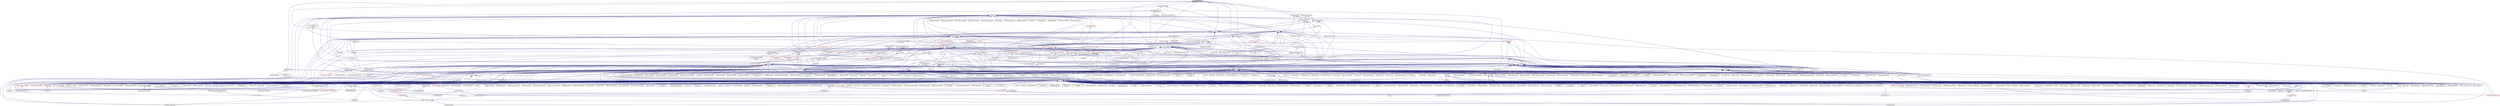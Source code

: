 digraph "action_priority.hpp"
{
  edge [fontname="Helvetica",fontsize="10",labelfontname="Helvetica",labelfontsize="10"];
  node [fontname="Helvetica",fontsize="10",shape=record];
  Node25 [label="action_priority.hpp",height=0.2,width=0.4,color="black", fillcolor="grey75", style="filled", fontcolor="black"];
  Node25 -> Node26 [dir="back",color="midnightblue",fontsize="10",style="solid",fontname="Helvetica"];
  Node26 [label="traits.hpp",height=0.2,width=0.4,color="black", fillcolor="white", style="filled",URL="$d7/db8/include_2traits_8hpp.html"];
  Node26 -> Node27 [dir="back",color="midnightblue",fontsize="10",style="solid",fontname="Helvetica"];
  Node27 [label="future_range_ambiguity\l_2032.cpp",height=0.2,width=0.4,color="black", fillcolor="white", style="filled",URL="$dc/d4e/future__range__ambiguity__2032_8cpp.html"];
  Node26 -> Node28 [dir="back",color="midnightblue",fontsize="10",style="solid",fontname="Helvetica"];
  Node28 [label="unordered_map.cpp",height=0.2,width=0.4,color="black", fillcolor="white", style="filled",URL="$d1/d75/unordered__map_8cpp.html"];
  Node26 -> Node29 [dir="back",color="midnightblue",fontsize="10",style="solid",fontname="Helvetica"];
  Node29 [label="async_cb_colocated.cpp",height=0.2,width=0.4,color="black", fillcolor="white", style="filled",URL="$d7/d7f/async__cb__colocated_8cpp.html"];
  Node26 -> Node30 [dir="back",color="midnightblue",fontsize="10",style="solid",fontname="Helvetica"];
  Node30 [label="partitioned_vector\l_iter.cpp",height=0.2,width=0.4,color="black", fillcolor="white", style="filled",URL="$dc/ddf/partitioned__vector__iter_8cpp.html"];
  Node25 -> Node31 [dir="back",color="midnightblue",fontsize="10",style="solid",fontname="Helvetica"];
  Node31 [label="packaged_action.hpp",height=0.2,width=0.4,color="black", fillcolor="white", style="filled",URL="$dd/d59/packaged__action_8hpp.html"];
  Node31 -> Node32 [dir="back",color="midnightblue",fontsize="10",style="solid",fontname="Helvetica"];
  Node32 [label="lcos.hpp",height=0.2,width=0.4,color="black", fillcolor="white", style="filled",URL="$d5/deb/lcos_8hpp.html"];
  Node32 -> Node33 [dir="back",color="midnightblue",fontsize="10",style="solid",fontname="Helvetica"];
  Node33 [label="allgather_and_gate.cpp",height=0.2,width=0.4,color="black", fillcolor="white", style="filled",URL="$d1/d56/allgather__and__gate_8cpp.html"];
  Node32 -> Node34 [dir="back",color="midnightblue",fontsize="10",style="solid",fontname="Helvetica"];
  Node34 [label="apex_balance.cpp",height=0.2,width=0.4,color="black", fillcolor="white", style="filled",URL="$d4/d8e/apex__balance_8cpp.html"];
  Node32 -> Node35 [dir="back",color="midnightblue",fontsize="10",style="solid",fontname="Helvetica"];
  Node35 [label="apex_policy_engine\l_active_thread_count.cpp",height=0.2,width=0.4,color="black", fillcolor="white", style="filled",URL="$d5/d01/apex__policy__engine__active__thread__count_8cpp.html"];
  Node32 -> Node36 [dir="back",color="midnightblue",fontsize="10",style="solid",fontname="Helvetica"];
  Node36 [label="apex_policy_engine\l_events.cpp",height=0.2,width=0.4,color="black", fillcolor="white", style="filled",URL="$df/d0f/apex__policy__engine__events_8cpp.html"];
  Node32 -> Node37 [dir="back",color="midnightblue",fontsize="10",style="solid",fontname="Helvetica"];
  Node37 [label="apex_policy_engine\l_periodic.cpp",height=0.2,width=0.4,color="black", fillcolor="white", style="filled",URL="$d5/d7b/apex__policy__engine__periodic_8cpp.html"];
  Node32 -> Node38 [dir="back",color="midnightblue",fontsize="10",style="solid",fontname="Helvetica"];
  Node38 [label="heartbeat.cpp",height=0.2,width=0.4,color="black", fillcolor="white", style="filled",URL="$d8/d98/heartbeat_8cpp.html"];
  Node32 -> Node39 [dir="back",color="midnightblue",fontsize="10",style="solid",fontname="Helvetica"];
  Node39 [label="hello_world_component.hpp",height=0.2,width=0.4,color="black", fillcolor="white", style="filled",URL="$df/df0/hello__world__component_8hpp.html"];
  Node39 -> Node40 [dir="back",color="midnightblue",fontsize="10",style="solid",fontname="Helvetica"];
  Node40 [label="hello_world_client.cpp",height=0.2,width=0.4,color="black", fillcolor="white", style="filled",URL="$d5/da6/hello__world__client_8cpp.html"];
  Node39 -> Node41 [dir="back",color="midnightblue",fontsize="10",style="solid",fontname="Helvetica"];
  Node41 [label="hello_world_component.cpp",height=0.2,width=0.4,color="black", fillcolor="white", style="filled",URL="$d8/daa/hello__world__component_8cpp.html"];
  Node32 -> Node42 [dir="back",color="midnightblue",fontsize="10",style="solid",fontname="Helvetica"];
  Node42 [label="row.hpp",height=0.2,width=0.4,color="black", fillcolor="white", style="filled",URL="$dc/d69/row_8hpp.html"];
  Node42 -> Node43 [dir="back",color="midnightblue",fontsize="10",style="solid",fontname="Helvetica"];
  Node43 [label="grid.hpp",height=0.2,width=0.4,color="red", fillcolor="white", style="filled",URL="$dc/d8a/grid_8hpp.html"];
  Node43 -> Node44 [dir="back",color="midnightblue",fontsize="10",style="solid",fontname="Helvetica"];
  Node44 [label="jacobi.cpp",height=0.2,width=0.4,color="black", fillcolor="white", style="filled",URL="$d2/d27/jacobi_8cpp.html"];
  Node43 -> Node45 [dir="back",color="midnightblue",fontsize="10",style="solid",fontname="Helvetica"];
  Node45 [label="solver.hpp",height=0.2,width=0.4,color="red", fillcolor="white", style="filled",URL="$db/d9a/server_2solver_8hpp.html"];
  Node45 -> Node47 [dir="back",color="midnightblue",fontsize="10",style="solid",fontname="Helvetica"];
  Node47 [label="solver.cpp",height=0.2,width=0.4,color="black", fillcolor="white", style="filled",URL="$d6/d94/solver_8cpp.html"];
  Node43 -> Node48 [dir="back",color="midnightblue",fontsize="10",style="solid",fontname="Helvetica"];
  Node48 [label="grid.cpp",height=0.2,width=0.4,color="black", fillcolor="white", style="filled",URL="$d6/d1b/jacobi__component_2grid_8cpp.html"];
  Node42 -> Node49 [dir="back",color="midnightblue",fontsize="10",style="solid",fontname="Helvetica"];
  Node49 [label="stencil_iterator.hpp",height=0.2,width=0.4,color="black", fillcolor="white", style="filled",URL="$dc/d5c/server_2stencil__iterator_8hpp.html"];
  Node49 -> Node45 [dir="back",color="midnightblue",fontsize="10",style="solid",fontname="Helvetica"];
  Node49 -> Node50 [dir="back",color="midnightblue",fontsize="10",style="solid",fontname="Helvetica"];
  Node50 [label="stencil_iterator.cpp",height=0.2,width=0.4,color="black", fillcolor="white", style="filled",URL="$d6/de1/server_2stencil__iterator_8cpp.html"];
  Node49 -> Node51 [dir="back",color="midnightblue",fontsize="10",style="solid",fontname="Helvetica"];
  Node51 [label="stencil_iterator.cpp",height=0.2,width=0.4,color="black", fillcolor="white", style="filled",URL="$d7/d71/stencil__iterator_8cpp.html"];
  Node42 -> Node48 [dir="back",color="midnightblue",fontsize="10",style="solid",fontname="Helvetica"];
  Node32 -> Node52 [dir="back",color="midnightblue",fontsize="10",style="solid",fontname="Helvetica"];
  Node52 [label="stencil_iterator.hpp",height=0.2,width=0.4,color="black", fillcolor="white", style="filled",URL="$d4/dc8/stencil__iterator_8hpp.html"];
  Node52 -> Node45 [dir="back",color="midnightblue",fontsize="10",style="solid",fontname="Helvetica"];
  Node52 -> Node49 [dir="back",color="midnightblue",fontsize="10",style="solid",fontname="Helvetica"];
  Node52 -> Node51 [dir="back",color="midnightblue",fontsize="10",style="solid",fontname="Helvetica"];
  Node32 -> Node49 [dir="back",color="midnightblue",fontsize="10",style="solid",fontname="Helvetica"];
  Node32 -> Node53 [dir="back",color="midnightblue",fontsize="10",style="solid",fontname="Helvetica"];
  Node53 [label="jacobi_hpx.cpp",height=0.2,width=0.4,color="black", fillcolor="white", style="filled",URL="$d8/d72/jacobi__hpx_8cpp.html"];
  Node32 -> Node54 [dir="back",color="midnightblue",fontsize="10",style="solid",fontname="Helvetica"];
  Node54 [label="jacobi_nonuniform_hpx.cpp",height=0.2,width=0.4,color="black", fillcolor="white", style="filled",URL="$de/d56/jacobi__nonuniform__hpx_8cpp.html"];
  Node32 -> Node55 [dir="back",color="midnightblue",fontsize="10",style="solid",fontname="Helvetica"];
  Node55 [label="enumerate_threads.cpp",height=0.2,width=0.4,color="black", fillcolor="white", style="filled",URL="$d3/dd4/enumerate__threads_8cpp.html"];
  Node32 -> Node56 [dir="back",color="midnightblue",fontsize="10",style="solid",fontname="Helvetica"];
  Node56 [label="fibonacci_await.cpp",height=0.2,width=0.4,color="black", fillcolor="white", style="filled",URL="$dc/d1c/fibonacci__await_8cpp.html"];
  Node32 -> Node57 [dir="back",color="midnightblue",fontsize="10",style="solid",fontname="Helvetica"];
  Node57 [label="fibonacci_dataflow.cpp",height=0.2,width=0.4,color="black", fillcolor="white", style="filled",URL="$df/d3d/fibonacci__dataflow_8cpp.html"];
  Node32 -> Node58 [dir="back",color="midnightblue",fontsize="10",style="solid",fontname="Helvetica"];
  Node58 [label="fibonacci_futures.cpp",height=0.2,width=0.4,color="black", fillcolor="white", style="filled",URL="$d6/de3/fibonacci__futures_8cpp.html"];
  Node32 -> Node59 [dir="back",color="midnightblue",fontsize="10",style="solid",fontname="Helvetica"];
  Node59 [label="fibonacci_futures_distributed.cpp",height=0.2,width=0.4,color="black", fillcolor="white", style="filled",URL="$d1/dc9/fibonacci__futures__distributed_8cpp.html"];
  Node32 -> Node60 [dir="back",color="midnightblue",fontsize="10",style="solid",fontname="Helvetica"];
  Node60 [label="fractals.cpp",height=0.2,width=0.4,color="black", fillcolor="white", style="filled",URL="$d8/d58/fractals_8cpp.html"];
  Node32 -> Node61 [dir="back",color="midnightblue",fontsize="10",style="solid",fontname="Helvetica"];
  Node61 [label="fractals_executor.cpp",height=0.2,width=0.4,color="black", fillcolor="white", style="filled",URL="$d9/da9/fractals__executor_8cpp.html"];
  Node32 -> Node62 [dir="back",color="midnightblue",fontsize="10",style="solid",fontname="Helvetica"];
  Node62 [label="fractals_struct.cpp",height=0.2,width=0.4,color="black", fillcolor="white", style="filled",URL="$d8/d2f/fractals__struct_8cpp.html"];
  Node32 -> Node63 [dir="back",color="midnightblue",fontsize="10",style="solid",fontname="Helvetica"];
  Node63 [label="hello_world.cpp",height=0.2,width=0.4,color="black", fillcolor="white", style="filled",URL="$d0/d67/hello__world_8cpp.html"];
  Node32 -> Node64 [dir="back",color="midnightblue",fontsize="10",style="solid",fontname="Helvetica"];
  Node64 [label="latch_local.cpp",height=0.2,width=0.4,color="black", fillcolor="white", style="filled",URL="$dd/dd3/latch__local_8cpp.html"];
  Node32 -> Node65 [dir="back",color="midnightblue",fontsize="10",style="solid",fontname="Helvetica"];
  Node65 [label="latch_remote.cpp",height=0.2,width=0.4,color="black", fillcolor="white", style="filled",URL="$df/d59/latch__remote_8cpp.html"];
  Node32 -> Node66 [dir="back",color="midnightblue",fontsize="10",style="solid",fontname="Helvetica"];
  Node66 [label="local_channel.cpp",height=0.2,width=0.4,color="black", fillcolor="white", style="filled",URL="$d0/d3e/local__channel_8cpp.html"];
  Node32 -> Node67 [dir="back",color="midnightblue",fontsize="10",style="solid",fontname="Helvetica"];
  Node67 [label="pingpong.cpp",height=0.2,width=0.4,color="black", fillcolor="white", style="filled",URL="$dd/d4d/pingpong_8cpp.html"];
  Node32 -> Node68 [dir="back",color="midnightblue",fontsize="10",style="solid",fontname="Helvetica"];
  Node68 [label="shared_mutex.cpp",height=0.2,width=0.4,color="black", fillcolor="white", style="filled",URL="$da/d0b/shared__mutex_8cpp.html"];
  Node32 -> Node69 [dir="back",color="midnightblue",fontsize="10",style="solid",fontname="Helvetica"];
  Node69 [label="wait_composition.cpp",height=0.2,width=0.4,color="black", fillcolor="white", style="filled",URL="$d6/d13/wait__composition_8cpp.html"];
  Node32 -> Node70 [dir="back",color="midnightblue",fontsize="10",style="solid",fontname="Helvetica"];
  Node70 [label="sheneos_compare.cpp",height=0.2,width=0.4,color="black", fillcolor="white", style="filled",URL="$dc/d11/sheneos__compare_8cpp.html"];
  Node32 -> Node71 [dir="back",color="midnightblue",fontsize="10",style="solid",fontname="Helvetica"];
  Node71 [label="spell_check_file.cpp",height=0.2,width=0.4,color="black", fillcolor="white", style="filled",URL="$df/df7/spell__check__file_8cpp.html"];
  Node32 -> Node72 [dir="back",color="midnightblue",fontsize="10",style="solid",fontname="Helvetica"];
  Node72 [label="spell_check_simple.cpp",height=0.2,width=0.4,color="black", fillcolor="white", style="filled",URL="$dd/d54/spell__check__simple_8cpp.html"];
  Node32 -> Node73 [dir="back",color="midnightblue",fontsize="10",style="solid",fontname="Helvetica"];
  Node73 [label="simple_central_tuplespace\l_client.cpp",height=0.2,width=0.4,color="black", fillcolor="white", style="filled",URL="$d1/d7b/simple__central__tuplespace__client_8cpp.html"];
  Node32 -> Node74 [dir="back",color="midnightblue",fontsize="10",style="solid",fontname="Helvetica"];
  Node74 [label="hpx.hpp",height=0.2,width=0.4,color="red", fillcolor="white", style="filled",URL="$d0/daa/hpx_8hpp.html"];
  Node74 -> Node75 [dir="back",color="midnightblue",fontsize="10",style="solid",fontname="Helvetica"];
  Node75 [label="1d_stencil_1.cpp",height=0.2,width=0.4,color="black", fillcolor="white", style="filled",URL="$d2/db1/1d__stencil__1_8cpp.html"];
  Node74 -> Node76 [dir="back",color="midnightblue",fontsize="10",style="solid",fontname="Helvetica"];
  Node76 [label="1d_stencil_2.cpp",height=0.2,width=0.4,color="black", fillcolor="white", style="filled",URL="$d3/dd1/1d__stencil__2_8cpp.html"];
  Node74 -> Node77 [dir="back",color="midnightblue",fontsize="10",style="solid",fontname="Helvetica"];
  Node77 [label="1d_stencil_3.cpp",height=0.2,width=0.4,color="black", fillcolor="white", style="filled",URL="$db/d19/1d__stencil__3_8cpp.html"];
  Node74 -> Node78 [dir="back",color="midnightblue",fontsize="10",style="solid",fontname="Helvetica"];
  Node78 [label="1d_stencil_4.cpp",height=0.2,width=0.4,color="black", fillcolor="white", style="filled",URL="$d1/d7d/1d__stencil__4_8cpp.html"];
  Node74 -> Node79 [dir="back",color="midnightblue",fontsize="10",style="solid",fontname="Helvetica"];
  Node79 [label="1d_stencil_4_parallel.cpp",height=0.2,width=0.4,color="black", fillcolor="white", style="filled",URL="$d6/d05/1d__stencil__4__parallel_8cpp.html"];
  Node74 -> Node80 [dir="back",color="midnightblue",fontsize="10",style="solid",fontname="Helvetica"];
  Node80 [label="1d_stencil_4_repart.cpp",height=0.2,width=0.4,color="black", fillcolor="white", style="filled",URL="$d0/d6b/1d__stencil__4__repart_8cpp.html"];
  Node74 -> Node81 [dir="back",color="midnightblue",fontsize="10",style="solid",fontname="Helvetica"];
  Node81 [label="1d_stencil_4_throttle.cpp",height=0.2,width=0.4,color="black", fillcolor="white", style="filled",URL="$d6/de5/1d__stencil__4__throttle_8cpp.html"];
  Node74 -> Node82 [dir="back",color="midnightblue",fontsize="10",style="solid",fontname="Helvetica"];
  Node82 [label="1d_stencil_5.cpp",height=0.2,width=0.4,color="black", fillcolor="white", style="filled",URL="$d7/d2a/1d__stencil__5_8cpp.html"];
  Node74 -> Node83 [dir="back",color="midnightblue",fontsize="10",style="solid",fontname="Helvetica"];
  Node83 [label="1d_stencil_6.cpp",height=0.2,width=0.4,color="black", fillcolor="white", style="filled",URL="$db/de7/1d__stencil__6_8cpp.html"];
  Node74 -> Node84 [dir="back",color="midnightblue",fontsize="10",style="solid",fontname="Helvetica"];
  Node84 [label="1d_stencil_7.cpp",height=0.2,width=0.4,color="black", fillcolor="white", style="filled",URL="$d4/d5a/1d__stencil__7_8cpp.html"];
  Node74 -> Node85 [dir="back",color="midnightblue",fontsize="10",style="solid",fontname="Helvetica"];
  Node85 [label="1d_stencil_8.cpp",height=0.2,width=0.4,color="black", fillcolor="white", style="filled",URL="$df/de0/1d__stencil__8_8cpp.html"];
  Node74 -> Node86 [dir="back",color="midnightblue",fontsize="10",style="solid",fontname="Helvetica"];
  Node86 [label="accumulator.cpp",height=0.2,width=0.4,color="black", fillcolor="white", style="filled",URL="$d1/d81/accumulator_8cpp.html"];
  Node74 -> Node87 [dir="back",color="midnightblue",fontsize="10",style="solid",fontname="Helvetica"];
  Node87 [label="accumulator.hpp",height=0.2,width=0.4,color="red", fillcolor="white", style="filled",URL="$d4/d9d/server_2accumulator_8hpp.html"];
  Node87 -> Node86 [dir="back",color="midnightblue",fontsize="10",style="solid",fontname="Helvetica"];
  Node74 -> Node90 [dir="back",color="midnightblue",fontsize="10",style="solid",fontname="Helvetica"];
  Node90 [label="template_function_accumulator.hpp",height=0.2,width=0.4,color="black", fillcolor="white", style="filled",URL="$d7/da6/server_2template__function__accumulator_8hpp.html"];
  Node90 -> Node91 [dir="back",color="midnightblue",fontsize="10",style="solid",fontname="Helvetica"];
  Node91 [label="template_function_accumulator.cpp",height=0.2,width=0.4,color="black", fillcolor="white", style="filled",URL="$d5/d02/template__function__accumulator_8cpp.html"];
  Node90 -> Node92 [dir="back",color="midnightblue",fontsize="10",style="solid",fontname="Helvetica"];
  Node92 [label="template_function_accumulator.hpp",height=0.2,width=0.4,color="red", fillcolor="white", style="filled",URL="$d3/de9/template__function__accumulator_8hpp.html"];
  Node74 -> Node94 [dir="back",color="midnightblue",fontsize="10",style="solid",fontname="Helvetica"];
  Node94 [label="template_accumulator.cpp",height=0.2,width=0.4,color="black", fillcolor="white", style="filled",URL="$d0/d4a/template__accumulator_8cpp.html"];
  Node74 -> Node91 [dir="back",color="midnightblue",fontsize="10",style="solid",fontname="Helvetica"];
  Node74 -> Node92 [dir="back",color="midnightblue",fontsize="10",style="solid",fontname="Helvetica"];
  Node74 -> Node95 [dir="back",color="midnightblue",fontsize="10",style="solid",fontname="Helvetica"];
  Node95 [label="allgather_module.cpp",height=0.2,width=0.4,color="black", fillcolor="white", style="filled",URL="$df/de4/allgather__module_8cpp.html"];
  Node74 -> Node96 [dir="back",color="midnightblue",fontsize="10",style="solid",fontname="Helvetica"];
  Node96 [label="allgather.cpp",height=0.2,width=0.4,color="black", fillcolor="white", style="filled",URL="$d7/d06/allgather_8cpp.html"];
  Node74 -> Node33 [dir="back",color="midnightblue",fontsize="10",style="solid",fontname="Helvetica"];
  Node74 -> Node97 [dir="back",color="midnightblue",fontsize="10",style="solid",fontname="Helvetica"];
  Node97 [label="ag_client.cpp",height=0.2,width=0.4,color="black", fillcolor="white", style="filled",URL="$d4/d5d/ag__client_8cpp.html"];
  Node74 -> Node98 [dir="back",color="midnightblue",fontsize="10",style="solid",fontname="Helvetica"];
  Node98 [label="hpx_thread_phase.cpp",height=0.2,width=0.4,color="black", fillcolor="white", style="filled",URL="$d5/dca/hpx__thread__phase_8cpp.html"];
  Node74 -> Node99 [dir="back",color="midnightblue",fontsize="10",style="solid",fontname="Helvetica"];
  Node99 [label="os_thread_num.cpp",height=0.2,width=0.4,color="black", fillcolor="white", style="filled",URL="$d2/dfb/os__thread__num_8cpp.html"];
  Node74 -> Node100 [dir="back",color="midnightblue",fontsize="10",style="solid",fontname="Helvetica"];
  Node100 [label="cancelable_action.cpp",height=0.2,width=0.4,color="black", fillcolor="white", style="filled",URL="$d5/d0c/cancelable__action_8cpp.html"];
  Node74 -> Node101 [dir="back",color="midnightblue",fontsize="10",style="solid",fontname="Helvetica"];
  Node101 [label="cancelable_action.hpp",height=0.2,width=0.4,color="black", fillcolor="white", style="filled",URL="$d5/d4d/server_2cancelable__action_8hpp.html"];
  Node101 -> Node100 [dir="back",color="midnightblue",fontsize="10",style="solid",fontname="Helvetica"];
  Node101 -> Node102 [dir="back",color="midnightblue",fontsize="10",style="solid",fontname="Helvetica"];
  Node102 [label="cancelable_action.hpp",height=0.2,width=0.4,color="red", fillcolor="white", style="filled",URL="$d0/da3/stubs_2cancelable__action_8hpp.html"];
  Node74 -> Node102 [dir="back",color="midnightblue",fontsize="10",style="solid",fontname="Helvetica"];
  Node74 -> Node104 [dir="back",color="midnightblue",fontsize="10",style="solid",fontname="Helvetica"];
  Node104 [label="cancelable_action_client.cpp",height=0.2,width=0.4,color="black", fillcolor="white", style="filled",URL="$d1/db8/cancelable__action__client_8cpp.html"];
  Node74 -> Node105 [dir="back",color="midnightblue",fontsize="10",style="solid",fontname="Helvetica"];
  Node105 [label="cublas_matmul.cpp",height=0.2,width=0.4,color="black", fillcolor="white", style="filled",URL="$dd/d84/cublas__matmul_8cpp.html"];
  Node74 -> Node106 [dir="back",color="midnightblue",fontsize="10",style="solid",fontname="Helvetica"];
  Node106 [label="win_perf_counters.cpp",height=0.2,width=0.4,color="black", fillcolor="white", style="filled",URL="$d8/d11/win__perf__counters_8cpp.html"];
  Node74 -> Node107 [dir="back",color="midnightblue",fontsize="10",style="solid",fontname="Helvetica"];
  Node107 [label="win_perf_counters.hpp",height=0.2,width=0.4,color="black", fillcolor="white", style="filled",URL="$d5/da7/win__perf__counters_8hpp.html"];
  Node74 -> Node39 [dir="back",color="midnightblue",fontsize="10",style="solid",fontname="Helvetica"];
  Node74 -> Node108 [dir="back",color="midnightblue",fontsize="10",style="solid",fontname="Helvetica"];
  Node108 [label="interpolate1d.cpp",height=0.2,width=0.4,color="black", fillcolor="white", style="filled",URL="$d0/d05/interpolate1d_8cpp.html"];
  Node74 -> Node109 [dir="back",color="midnightblue",fontsize="10",style="solid",fontname="Helvetica"];
  Node109 [label="partition.hpp",height=0.2,width=0.4,color="black", fillcolor="white", style="filled",URL="$d0/d7a/examples_2interpolate1d_2interpolate1d_2partition_8hpp.html"];
  Node109 -> Node108 [dir="back",color="midnightblue",fontsize="10",style="solid",fontname="Helvetica"];
  Node109 -> Node110 [dir="back",color="midnightblue",fontsize="10",style="solid",fontname="Helvetica"];
  Node110 [label="interpolate1d.hpp",height=0.2,width=0.4,color="red", fillcolor="white", style="filled",URL="$d4/dc7/interpolate1d_8hpp.html"];
  Node110 -> Node108 [dir="back",color="midnightblue",fontsize="10",style="solid",fontname="Helvetica"];
  Node74 -> Node112 [dir="back",color="midnightblue",fontsize="10",style="solid",fontname="Helvetica"];
  Node112 [label="partition.hpp",height=0.2,width=0.4,color="black", fillcolor="white", style="filled",URL="$d0/dff/examples_2interpolate1d_2interpolate1d_2server_2partition_8hpp.html"];
  Node112 -> Node109 [dir="back",color="midnightblue",fontsize="10",style="solid",fontname="Helvetica"];
  Node112 -> Node113 [dir="back",color="midnightblue",fontsize="10",style="solid",fontname="Helvetica"];
  Node113 [label="partition.cpp",height=0.2,width=0.4,color="black", fillcolor="white", style="filled",URL="$d0/d4f/examples_2interpolate1d_2interpolate1d_2server_2partition_8cpp.html"];
  Node74 -> Node110 [dir="back",color="midnightblue",fontsize="10",style="solid",fontname="Helvetica"];
  Node74 -> Node114 [dir="back",color="midnightblue",fontsize="10",style="solid",fontname="Helvetica"];
  Node114 [label="read_values.cpp",height=0.2,width=0.4,color="black", fillcolor="white", style="filled",URL="$d0/d8c/interpolate1d_2interpolate1d_2read__values_8cpp.html"];
  Node74 -> Node113 [dir="back",color="midnightblue",fontsize="10",style="solid",fontname="Helvetica"];
  Node74 -> Node44 [dir="back",color="midnightblue",fontsize="10",style="solid",fontname="Helvetica"];
  Node74 -> Node48 [dir="back",color="midnightblue",fontsize="10",style="solid",fontname="Helvetica"];
  Node74 -> Node115 [dir="back",color="midnightblue",fontsize="10",style="solid",fontname="Helvetica"];
  Node115 [label="row.cpp",height=0.2,width=0.4,color="black", fillcolor="white", style="filled",URL="$d3/d86/server_2row_8cpp.html"];
  Node74 -> Node47 [dir="back",color="midnightblue",fontsize="10",style="solid",fontname="Helvetica"];
  Node74 -> Node50 [dir="back",color="midnightblue",fontsize="10",style="solid",fontname="Helvetica"];
  Node74 -> Node51 [dir="back",color="midnightblue",fontsize="10",style="solid",fontname="Helvetica"];
  Node74 -> Node116 [dir="back",color="midnightblue",fontsize="10",style="solid",fontname="Helvetica"];
  Node116 [label="jacobi.cpp",height=0.2,width=0.4,color="black", fillcolor="white", style="filled",URL="$d3/d44/smp_2jacobi_8cpp.html"];
  Node74 -> Node53 [dir="back",color="midnightblue",fontsize="10",style="solid",fontname="Helvetica"];
  Node74 -> Node117 [dir="back",color="midnightblue",fontsize="10",style="solid",fontname="Helvetica"];
  Node117 [label="jacobi_nonuniform.cpp",height=0.2,width=0.4,color="black", fillcolor="white", style="filled",URL="$dd/ddc/jacobi__nonuniform_8cpp.html"];
  Node74 -> Node54 [dir="back",color="midnightblue",fontsize="10",style="solid",fontname="Helvetica"];
  Node74 -> Node118 [dir="back",color="midnightblue",fontsize="10",style="solid",fontname="Helvetica"];
  Node118 [label="nqueen.cpp",height=0.2,width=0.4,color="black", fillcolor="white", style="filled",URL="$db/dca/nqueen_8cpp.html"];
  Node74 -> Node119 [dir="back",color="midnightblue",fontsize="10",style="solid",fontname="Helvetica"];
  Node119 [label="nqueen.hpp",height=0.2,width=0.4,color="red", fillcolor="white", style="filled",URL="$de/d58/server_2nqueen_8hpp.html"];
  Node119 -> Node118 [dir="back",color="midnightblue",fontsize="10",style="solid",fontname="Helvetica"];
  Node74 -> Node122 [dir="back",color="midnightblue",fontsize="10",style="solid",fontname="Helvetica"];
  Node122 [label="nqueen_client.cpp",height=0.2,width=0.4,color="black", fillcolor="white", style="filled",URL="$d3/d5e/nqueen__client_8cpp.html"];
  Node74 -> Node123 [dir="back",color="midnightblue",fontsize="10",style="solid",fontname="Helvetica"];
  Node123 [label="sine.cpp",height=0.2,width=0.4,color="black", fillcolor="white", style="filled",URL="$d3/d0d/server_2sine_8cpp.html"];
  Node74 -> Node124 [dir="back",color="midnightblue",fontsize="10",style="solid",fontname="Helvetica"];
  Node124 [label="sine.hpp",height=0.2,width=0.4,color="black", fillcolor="white", style="filled",URL="$d8/dac/sine_8hpp.html"];
  Node124 -> Node123 [dir="back",color="midnightblue",fontsize="10",style="solid",fontname="Helvetica"];
  Node124 -> Node125 [dir="back",color="midnightblue",fontsize="10",style="solid",fontname="Helvetica"];
  Node125 [label="sine.cpp",height=0.2,width=0.4,color="black", fillcolor="white", style="filled",URL="$d5/dd8/sine_8cpp.html"];
  Node74 -> Node125 [dir="back",color="midnightblue",fontsize="10",style="solid",fontname="Helvetica"];
  Node74 -> Node126 [dir="back",color="midnightblue",fontsize="10",style="solid",fontname="Helvetica"];
  Node126 [label="sine_client.cpp",height=0.2,width=0.4,color="black", fillcolor="white", style="filled",URL="$db/d62/sine__client_8cpp.html"];
  Node74 -> Node127 [dir="back",color="midnightblue",fontsize="10",style="solid",fontname="Helvetica"];
  Node127 [label="qt.cpp",height=0.2,width=0.4,color="black", fillcolor="white", style="filled",URL="$df/d90/qt_8cpp.html"];
  Node74 -> Node128 [dir="back",color="midnightblue",fontsize="10",style="solid",fontname="Helvetica"];
  Node128 [label="queue_client.cpp",height=0.2,width=0.4,color="black", fillcolor="white", style="filled",URL="$d7/d96/queue__client_8cpp.html"];
  Node74 -> Node129 [dir="back",color="midnightblue",fontsize="10",style="solid",fontname="Helvetica"];
  Node129 [label="customize_async.cpp",height=0.2,width=0.4,color="black", fillcolor="white", style="filled",URL="$d0/d82/customize__async_8cpp.html"];
  Node74 -> Node130 [dir="back",color="midnightblue",fontsize="10",style="solid",fontname="Helvetica"];
  Node130 [label="data_actions.cpp",height=0.2,width=0.4,color="black", fillcolor="white", style="filled",URL="$dc/d68/data__actions_8cpp.html"];
  Node74 -> Node131 [dir="back",color="midnightblue",fontsize="10",style="solid",fontname="Helvetica"];
  Node131 [label="error_handling.cpp",height=0.2,width=0.4,color="black", fillcolor="white", style="filled",URL="$d9/d96/error__handling_8cpp.html"];
  Node74 -> Node132 [dir="back",color="midnightblue",fontsize="10",style="solid",fontname="Helvetica"];
  Node132 [label="event_synchronization.cpp",height=0.2,width=0.4,color="black", fillcolor="white", style="filled",URL="$d0/d35/event__synchronization_8cpp.html"];
  Node74 -> Node133 [dir="back",color="midnightblue",fontsize="10",style="solid",fontname="Helvetica"];
  Node133 [label="factorial.cpp",height=0.2,width=0.4,color="black", fillcolor="white", style="filled",URL="$d9/d00/factorial_8cpp.html"];
  Node74 -> Node134 [dir="back",color="midnightblue",fontsize="10",style="solid",fontname="Helvetica"];
  Node134 [label="file_serialization.cpp",height=0.2,width=0.4,color="black", fillcolor="white", style="filled",URL="$de/d58/file__serialization_8cpp.html"];
  Node74 -> Node135 [dir="back",color="midnightblue",fontsize="10",style="solid",fontname="Helvetica"];
  Node135 [label="init_globally.cpp",height=0.2,width=0.4,color="black", fillcolor="white", style="filled",URL="$d6/dad/init__globally_8cpp.html"];
  Node74 -> Node136 [dir="back",color="midnightblue",fontsize="10",style="solid",fontname="Helvetica"];
  Node136 [label="interest_calculator.cpp",height=0.2,width=0.4,color="black", fillcolor="white", style="filled",URL="$d2/d86/interest__calculator_8cpp.html"];
  Node74 -> Node137 [dir="back",color="midnightblue",fontsize="10",style="solid",fontname="Helvetica"];
  Node137 [label="non_atomic_rma.cpp",height=0.2,width=0.4,color="black", fillcolor="white", style="filled",URL="$d7/d8b/non__atomic__rma_8cpp.html"];
  Node74 -> Node138 [dir="back",color="midnightblue",fontsize="10",style="solid",fontname="Helvetica"];
  Node138 [label="partitioned_vector\l_spmd_foreach.cpp",height=0.2,width=0.4,color="black", fillcolor="white", style="filled",URL="$db/d7c/partitioned__vector__spmd__foreach_8cpp.html"];
  Node74 -> Node139 [dir="back",color="midnightblue",fontsize="10",style="solid",fontname="Helvetica"];
  Node139 [label="pipeline1.cpp",height=0.2,width=0.4,color="black", fillcolor="white", style="filled",URL="$d5/d77/pipeline1_8cpp.html"];
  Node74 -> Node140 [dir="back",color="midnightblue",fontsize="10",style="solid",fontname="Helvetica"];
  Node140 [label="quicksort.cpp",height=0.2,width=0.4,color="black", fillcolor="white", style="filled",URL="$d3/d1e/quicksort_8cpp.html"];
  Node74 -> Node141 [dir="back",color="midnightblue",fontsize="10",style="solid",fontname="Helvetica"];
  Node141 [label="receive_buffer.cpp",height=0.2,width=0.4,color="black", fillcolor="white", style="filled",URL="$d7/d10/receive__buffer_8cpp.html"];
  Node74 -> Node142 [dir="back",color="midnightblue",fontsize="10",style="solid",fontname="Helvetica"];
  Node142 [label="safe_object.cpp",height=0.2,width=0.4,color="black", fillcolor="white", style="filled",URL="$dd/d52/safe__object_8cpp.html"];
  Node74 -> Node143 [dir="back",color="midnightblue",fontsize="10",style="solid",fontname="Helvetica"];
  Node143 [label="sort_by_key_demo.cpp",height=0.2,width=0.4,color="black", fillcolor="white", style="filled",URL="$da/d20/sort__by__key__demo_8cpp.html"];
  Node74 -> Node144 [dir="back",color="midnightblue",fontsize="10",style="solid",fontname="Helvetica"];
  Node144 [label="timed_wake.cpp",height=0.2,width=0.4,color="black", fillcolor="white", style="filled",URL="$d8/df9/timed__wake_8cpp.html"];
  Node74 -> Node145 [dir="back",color="midnightblue",fontsize="10",style="solid",fontname="Helvetica"];
  Node145 [label="vector_counting_dotproduct.cpp",height=0.2,width=0.4,color="black", fillcolor="white", style="filled",URL="$df/de9/vector__counting__dotproduct_8cpp.html"];
  Node74 -> Node146 [dir="back",color="midnightblue",fontsize="10",style="solid",fontname="Helvetica"];
  Node146 [label="vector_zip_dotproduct.cpp",height=0.2,width=0.4,color="black", fillcolor="white", style="filled",URL="$dc/d18/vector__zip__dotproduct_8cpp.html"];
  Node74 -> Node147 [dir="back",color="midnightblue",fontsize="10",style="solid",fontname="Helvetica"];
  Node147 [label="zerocopy_rdma.cpp",height=0.2,width=0.4,color="black", fillcolor="white", style="filled",URL="$d1/dad/zerocopy__rdma_8cpp.html"];
  Node74 -> Node148 [dir="back",color="midnightblue",fontsize="10",style="solid",fontname="Helvetica"];
  Node148 [label="random_mem_access.cpp",height=0.2,width=0.4,color="black", fillcolor="white", style="filled",URL="$d1/d51/random__mem__access_8cpp.html"];
  Node74 -> Node149 [dir="back",color="midnightblue",fontsize="10",style="solid",fontname="Helvetica"];
  Node149 [label="random_mem_access.hpp",height=0.2,width=0.4,color="red", fillcolor="white", style="filled",URL="$d0/d19/server_2random__mem__access_8hpp.html"];
  Node149 -> Node148 [dir="back",color="midnightblue",fontsize="10",style="solid",fontname="Helvetica"];
  Node74 -> Node152 [dir="back",color="midnightblue",fontsize="10",style="solid",fontname="Helvetica"];
  Node152 [label="random_mem_access_client.cpp",height=0.2,width=0.4,color="black", fillcolor="white", style="filled",URL="$df/d1b/random__mem__access__client_8cpp.html"];
  Node74 -> Node153 [dir="back",color="midnightblue",fontsize="10",style="solid",fontname="Helvetica"];
  Node153 [label="oversubscribing_resource\l_partitioner.cpp",height=0.2,width=0.4,color="black", fillcolor="white", style="filled",URL="$dd/dee/oversubscribing__resource__partitioner_8cpp.html"];
  Node74 -> Node154 [dir="back",color="midnightblue",fontsize="10",style="solid",fontname="Helvetica"];
  Node154 [label="simple_resource_partitioner.cpp",height=0.2,width=0.4,color="black", fillcolor="white", style="filled",URL="$d5/df9/simple__resource__partitioner_8cpp.html"];
  Node74 -> Node155 [dir="back",color="midnightblue",fontsize="10",style="solid",fontname="Helvetica"];
  Node155 [label="dimension.hpp",height=0.2,width=0.4,color="red", fillcolor="white", style="filled",URL="$d6/d39/sheneos_2sheneos_2dimension_8hpp.html"];
  Node155 -> Node161 [dir="back",color="midnightblue",fontsize="10",style="solid",fontname="Helvetica"];
  Node161 [label="partition3d.hpp",height=0.2,width=0.4,color="black", fillcolor="white", style="filled",URL="$dd/dbf/server_2partition3d_8hpp.html"];
  Node161 -> Node162 [dir="back",color="midnightblue",fontsize="10",style="solid",fontname="Helvetica"];
  Node162 [label="partition3d.hpp",height=0.2,width=0.4,color="black", fillcolor="white", style="filled",URL="$d1/d50/partition3d_8hpp.html"];
  Node162 -> Node158 [dir="back",color="midnightblue",fontsize="10",style="solid",fontname="Helvetica"];
  Node158 [label="interpolator.cpp",height=0.2,width=0.4,color="black", fillcolor="white", style="filled",URL="$d5/d02/interpolator_8cpp.html"];
  Node162 -> Node163 [dir="back",color="midnightblue",fontsize="10",style="solid",fontname="Helvetica"];
  Node163 [label="interpolator.hpp",height=0.2,width=0.4,color="red", fillcolor="white", style="filled",URL="$dc/d3b/interpolator_8hpp.html"];
  Node163 -> Node158 [dir="back",color="midnightblue",fontsize="10",style="solid",fontname="Helvetica"];
  Node163 -> Node70 [dir="back",color="midnightblue",fontsize="10",style="solid",fontname="Helvetica"];
  Node163 -> Node165 [dir="back",color="midnightblue",fontsize="10",style="solid",fontname="Helvetica"];
  Node165 [label="sheneos_test.cpp",height=0.2,width=0.4,color="black", fillcolor="white", style="filled",URL="$d4/d6e/sheneos__test_8cpp.html"];
  Node161 -> Node160 [dir="back",color="midnightblue",fontsize="10",style="solid",fontname="Helvetica"];
  Node160 [label="partition3d.cpp",height=0.2,width=0.4,color="black", fillcolor="white", style="filled",URL="$de/d70/partition3d_8cpp.html"];
  Node74 -> Node158 [dir="back",color="midnightblue",fontsize="10",style="solid",fontname="Helvetica"];
  Node74 -> Node162 [dir="back",color="midnightblue",fontsize="10",style="solid",fontname="Helvetica"];
  Node74 -> Node161 [dir="back",color="midnightblue",fontsize="10",style="solid",fontname="Helvetica"];
  Node74 -> Node163 [dir="back",color="midnightblue",fontsize="10",style="solid",fontname="Helvetica"];
  Node74 -> Node166 [dir="back",color="midnightblue",fontsize="10",style="solid",fontname="Helvetica"];
  Node166 [label="configuration.hpp",height=0.2,width=0.4,color="red", fillcolor="white", style="filled",URL="$dc/d0a/configuration_8hpp.html"];
  Node166 -> Node163 [dir="back",color="midnightblue",fontsize="10",style="solid",fontname="Helvetica"];
  Node74 -> Node159 [dir="back",color="midnightblue",fontsize="10",style="solid",fontname="Helvetica"];
  Node159 [label="read_values.cpp",height=0.2,width=0.4,color="black", fillcolor="white", style="filled",URL="$d7/da4/sheneos_2sheneos_2read__values_8cpp.html"];
  Node74 -> Node160 [dir="back",color="midnightblue",fontsize="10",style="solid",fontname="Helvetica"];
  Node74 -> Node165 [dir="back",color="midnightblue",fontsize="10",style="solid",fontname="Helvetica"];
  Node74 -> Node168 [dir="back",color="midnightblue",fontsize="10",style="solid",fontname="Helvetica"];
  Node168 [label="startup_shutdown.cpp",height=0.2,width=0.4,color="black", fillcolor="white", style="filled",URL="$d3/dfc/server_2startup__shutdown_8cpp.html"];
  Node74 -> Node169 [dir="back",color="midnightblue",fontsize="10",style="solid",fontname="Helvetica"];
  Node169 [label="startup_shutdown.cpp",height=0.2,width=0.4,color="black", fillcolor="white", style="filled",URL="$d0/ddb/startup__shutdown_8cpp.html"];
  Node74 -> Node170 [dir="back",color="midnightblue",fontsize="10",style="solid",fontname="Helvetica"];
  Node170 [label="spin.cpp",height=0.2,width=0.4,color="black", fillcolor="white", style="filled",URL="$d7/df2/spin_8cpp.html"];
  Node74 -> Node171 [dir="back",color="midnightblue",fontsize="10",style="solid",fontname="Helvetica"];
  Node171 [label="throttle.cpp",height=0.2,width=0.4,color="black", fillcolor="white", style="filled",URL="$de/d56/server_2throttle_8cpp.html"];
  Node74 -> Node172 [dir="back",color="midnightblue",fontsize="10",style="solid",fontname="Helvetica"];
  Node172 [label="throttle.hpp",height=0.2,width=0.4,color="black", fillcolor="white", style="filled",URL="$db/dc9/server_2throttle_8hpp.html"];
  Node172 -> Node171 [dir="back",color="midnightblue",fontsize="10",style="solid",fontname="Helvetica"];
  Node172 -> Node173 [dir="back",color="midnightblue",fontsize="10",style="solid",fontname="Helvetica"];
  Node173 [label="throttle.hpp",height=0.2,width=0.4,color="black", fillcolor="white", style="filled",URL="$d5/dec/stubs_2throttle_8hpp.html"];
  Node173 -> Node174 [dir="back",color="midnightblue",fontsize="10",style="solid",fontname="Helvetica"];
  Node174 [label="throttle.hpp",height=0.2,width=0.4,color="red", fillcolor="white", style="filled",URL="$d2/d2e/throttle_8hpp.html"];
  Node174 -> Node175 [dir="back",color="midnightblue",fontsize="10",style="solid",fontname="Helvetica"];
  Node175 [label="throttle.cpp",height=0.2,width=0.4,color="black", fillcolor="white", style="filled",URL="$db/d02/throttle_8cpp.html"];
  Node74 -> Node173 [dir="back",color="midnightblue",fontsize="10",style="solid",fontname="Helvetica"];
  Node74 -> Node175 [dir="back",color="midnightblue",fontsize="10",style="solid",fontname="Helvetica"];
  Node74 -> Node174 [dir="back",color="midnightblue",fontsize="10",style="solid",fontname="Helvetica"];
  Node74 -> Node177 [dir="back",color="midnightblue",fontsize="10",style="solid",fontname="Helvetica"];
  Node177 [label="transpose_await.cpp",height=0.2,width=0.4,color="black", fillcolor="white", style="filled",URL="$de/d68/transpose__await_8cpp.html"];
  Node74 -> Node178 [dir="back",color="midnightblue",fontsize="10",style="solid",fontname="Helvetica"];
  Node178 [label="transpose_block.cpp",height=0.2,width=0.4,color="black", fillcolor="white", style="filled",URL="$d0/de1/transpose__block_8cpp.html"];
  Node74 -> Node179 [dir="back",color="midnightblue",fontsize="10",style="solid",fontname="Helvetica"];
  Node179 [label="transpose_block_numa.cpp",height=0.2,width=0.4,color="black", fillcolor="white", style="filled",URL="$dd/d3b/transpose__block__numa_8cpp.html"];
  Node74 -> Node180 [dir="back",color="midnightblue",fontsize="10",style="solid",fontname="Helvetica"];
  Node180 [label="transpose_serial.cpp",height=0.2,width=0.4,color="black", fillcolor="white", style="filled",URL="$db/d74/transpose__serial_8cpp.html"];
  Node74 -> Node181 [dir="back",color="midnightblue",fontsize="10",style="solid",fontname="Helvetica"];
  Node181 [label="transpose_serial_block.cpp",height=0.2,width=0.4,color="black", fillcolor="white", style="filled",URL="$d8/daa/transpose__serial__block_8cpp.html"];
  Node74 -> Node182 [dir="back",color="midnightblue",fontsize="10",style="solid",fontname="Helvetica"];
  Node182 [label="transpose_serial_vector.cpp",height=0.2,width=0.4,color="black", fillcolor="white", style="filled",URL="$d4/d04/transpose__serial__vector_8cpp.html"];
  Node74 -> Node183 [dir="back",color="midnightblue",fontsize="10",style="solid",fontname="Helvetica"];
  Node183 [label="transpose_smp.cpp",height=0.2,width=0.4,color="black", fillcolor="white", style="filled",URL="$d2/d99/transpose__smp_8cpp.html"];
  Node74 -> Node184 [dir="back",color="midnightblue",fontsize="10",style="solid",fontname="Helvetica"];
  Node184 [label="transpose_smp_block.cpp",height=0.2,width=0.4,color="black", fillcolor="white", style="filled",URL="$da/d4d/transpose__smp__block_8cpp.html"];
  Node74 -> Node185 [dir="back",color="midnightblue",fontsize="10",style="solid",fontname="Helvetica"];
  Node185 [label="simple_central_tuplespace.hpp",height=0.2,width=0.4,color="black", fillcolor="white", style="filled",URL="$db/d69/server_2simple__central__tuplespace_8hpp.html"];
  Node185 -> Node186 [dir="back",color="midnightblue",fontsize="10",style="solid",fontname="Helvetica"];
  Node186 [label="simple_central_tuplespace.cpp",height=0.2,width=0.4,color="black", fillcolor="white", style="filled",URL="$d3/dec/simple__central__tuplespace_8cpp.html"];
  Node185 -> Node187 [dir="back",color="midnightblue",fontsize="10",style="solid",fontname="Helvetica"];
  Node187 [label="simple_central_tuplespace.hpp",height=0.2,width=0.4,color="red", fillcolor="white", style="filled",URL="$d0/d4b/stubs_2simple__central__tuplespace_8hpp.html"];
  Node74 -> Node189 [dir="back",color="midnightblue",fontsize="10",style="solid",fontname="Helvetica"];
  Node189 [label="tuples_warehouse.hpp",height=0.2,width=0.4,color="black", fillcolor="white", style="filled",URL="$da/de6/tuples__warehouse_8hpp.html"];
  Node189 -> Node185 [dir="back",color="midnightblue",fontsize="10",style="solid",fontname="Helvetica"];
  Node74 -> Node186 [dir="back",color="midnightblue",fontsize="10",style="solid",fontname="Helvetica"];
  Node74 -> Node190 [dir="back",color="midnightblue",fontsize="10",style="solid",fontname="Helvetica"];
  Node190 [label="hpx_runtime.cpp",height=0.2,width=0.4,color="black", fillcolor="white", style="filled",URL="$d7/d1e/hpx__runtime_8cpp.html"];
  Node74 -> Node191 [dir="back",color="midnightblue",fontsize="10",style="solid",fontname="Helvetica"];
  Node191 [label="synchronize.cpp",height=0.2,width=0.4,color="black", fillcolor="white", style="filled",URL="$da/da2/synchronize_8cpp.html"];
  Node74 -> Node192 [dir="back",color="midnightblue",fontsize="10",style="solid",fontname="Helvetica"];
  Node192 [label="agas_cache_timings.cpp",height=0.2,width=0.4,color="black", fillcolor="white", style="filled",URL="$dd/d37/agas__cache__timings_8cpp.html"];
  Node74 -> Node193 [dir="back",color="midnightblue",fontsize="10",style="solid",fontname="Helvetica"];
  Node193 [label="async_overheads.cpp",height=0.2,width=0.4,color="black", fillcolor="white", style="filled",URL="$de/da6/async__overheads_8cpp.html"];
  Node74 -> Node194 [dir="back",color="midnightblue",fontsize="10",style="solid",fontname="Helvetica"];
  Node194 [label="coroutines_call_overhead.cpp",height=0.2,width=0.4,color="black", fillcolor="white", style="filled",URL="$da/d1e/coroutines__call__overhead_8cpp.html"];
  Node74 -> Node195 [dir="back",color="midnightblue",fontsize="10",style="solid",fontname="Helvetica"];
  Node195 [label="foreach_scaling.cpp",height=0.2,width=0.4,color="black", fillcolor="white", style="filled",URL="$d4/d94/foreach__scaling_8cpp.html"];
  Node74 -> Node196 [dir="back",color="midnightblue",fontsize="10",style="solid",fontname="Helvetica"];
  Node196 [label="function_object_wrapper\l_overhead.cpp",height=0.2,width=0.4,color="black", fillcolor="white", style="filled",URL="$d5/d6f/function__object__wrapper__overhead_8cpp.html"];
  Node74 -> Node197 [dir="back",color="midnightblue",fontsize="10",style="solid",fontname="Helvetica"];
  Node197 [label="hpx_homogeneous_timed\l_task_spawn_executors.cpp",height=0.2,width=0.4,color="black", fillcolor="white", style="filled",URL="$d1/d3b/hpx__homogeneous__timed__task__spawn__executors_8cpp.html"];
  Node74 -> Node198 [dir="back",color="midnightblue",fontsize="10",style="solid",fontname="Helvetica"];
  Node198 [label="htts2_hpx.cpp",height=0.2,width=0.4,color="black", fillcolor="white", style="filled",URL="$d2/daf/htts2__hpx_8cpp.html"];
  Node74 -> Node199 [dir="back",color="midnightblue",fontsize="10",style="solid",fontname="Helvetica"];
  Node199 [label="partitioned_vector\l_foreach.cpp",height=0.2,width=0.4,color="black", fillcolor="white", style="filled",URL="$df/d5f/partitioned__vector__foreach_8cpp.html"];
  Node74 -> Node200 [dir="back",color="midnightblue",fontsize="10",style="solid",fontname="Helvetica"];
  Node200 [label="serialization_overhead.cpp",height=0.2,width=0.4,color="black", fillcolor="white", style="filled",URL="$d3/df8/serialization__overhead_8cpp.html"];
  Node74 -> Node201 [dir="back",color="midnightblue",fontsize="10",style="solid",fontname="Helvetica"];
  Node201 [label="sizeof.cpp",height=0.2,width=0.4,color="black", fillcolor="white", style="filled",URL="$d3/d0f/sizeof_8cpp.html"];
  Node74 -> Node202 [dir="back",color="midnightblue",fontsize="10",style="solid",fontname="Helvetica"];
  Node202 [label="skynet.cpp",height=0.2,width=0.4,color="black", fillcolor="white", style="filled",URL="$d0/dc3/skynet_8cpp.html"];
  Node74 -> Node203 [dir="back",color="midnightblue",fontsize="10",style="solid",fontname="Helvetica"];
  Node203 [label="stencil3_iterators.cpp",height=0.2,width=0.4,color="black", fillcolor="white", style="filled",URL="$db/d9e/stencil3__iterators_8cpp.html"];
  Node74 -> Node204 [dir="back",color="midnightblue",fontsize="10",style="solid",fontname="Helvetica"];
  Node204 [label="stream.cpp",height=0.2,width=0.4,color="black", fillcolor="white", style="filled",URL="$da/d5f/stream_8cpp.html"];
  Node74 -> Node205 [dir="back",color="midnightblue",fontsize="10",style="solid",fontname="Helvetica"];
  Node205 [label="timed_task_spawn.cpp",height=0.2,width=0.4,color="black", fillcolor="white", style="filled",URL="$df/de1/timed__task__spawn_8cpp.html"];
  Node74 -> Node206 [dir="back",color="midnightblue",fontsize="10",style="solid",fontname="Helvetica"];
  Node206 [label="transform_reduce_binary\l_scaling.cpp",height=0.2,width=0.4,color="black", fillcolor="white", style="filled",URL="$d1/dae/transform__reduce__binary__scaling_8cpp.html"];
  Node74 -> Node207 [dir="back",color="midnightblue",fontsize="10",style="solid",fontname="Helvetica"];
  Node207 [label="transform_reduce_scaling.cpp",height=0.2,width=0.4,color="black", fillcolor="white", style="filled",URL="$db/d2a/transform__reduce__scaling_8cpp.html"];
  Node74 -> Node208 [dir="back",color="midnightblue",fontsize="10",style="solid",fontname="Helvetica"];
  Node208 [label="minmax_element_performance.cpp",height=0.2,width=0.4,color="black", fillcolor="white", style="filled",URL="$d9/d93/minmax__element__performance_8cpp.html"];
  Node74 -> Node209 [dir="back",color="midnightblue",fontsize="10",style="solid",fontname="Helvetica"];
  Node209 [label="barrier_performance.cpp",height=0.2,width=0.4,color="black", fillcolor="white", style="filled",URL="$d6/d6c/barrier__performance_8cpp.html"];
  Node74 -> Node210 [dir="back",color="midnightblue",fontsize="10",style="solid",fontname="Helvetica"];
  Node210 [label="network_storage.cpp",height=0.2,width=0.4,color="black", fillcolor="white", style="filled",URL="$db/daa/network__storage_8cpp.html"];
  Node74 -> Node211 [dir="back",color="midnightblue",fontsize="10",style="solid",fontname="Helvetica"];
  Node211 [label="simple_profiler.hpp",height=0.2,width=0.4,color="black", fillcolor="white", style="filled",URL="$d8/d02/simple__profiler_8hpp.html"];
  Node211 -> Node210 [dir="back",color="midnightblue",fontsize="10",style="solid",fontname="Helvetica"];
  Node74 -> Node212 [dir="back",color="midnightblue",fontsize="10",style="solid",fontname="Helvetica"];
  Node212 [label="osu_bcast.cpp",height=0.2,width=0.4,color="black", fillcolor="white", style="filled",URL="$d3/dca/osu__bcast_8cpp.html"];
  Node74 -> Node213 [dir="back",color="midnightblue",fontsize="10",style="solid",fontname="Helvetica"];
  Node213 [label="osu_bibw.cpp",height=0.2,width=0.4,color="black", fillcolor="white", style="filled",URL="$d2/d04/osu__bibw_8cpp.html"];
  Node74 -> Node214 [dir="back",color="midnightblue",fontsize="10",style="solid",fontname="Helvetica"];
  Node214 [label="osu_bw.cpp",height=0.2,width=0.4,color="black", fillcolor="white", style="filled",URL="$d4/d20/osu__bw_8cpp.html"];
  Node74 -> Node215 [dir="back",color="midnightblue",fontsize="10",style="solid",fontname="Helvetica"];
  Node215 [label="osu_latency.cpp",height=0.2,width=0.4,color="black", fillcolor="white", style="filled",URL="$df/d58/osu__latency_8cpp.html"];
  Node74 -> Node216 [dir="back",color="midnightblue",fontsize="10",style="solid",fontname="Helvetica"];
  Node216 [label="osu_multi_lat.cpp",height=0.2,width=0.4,color="black", fillcolor="white", style="filled",URL="$d7/d91/osu__multi__lat_8cpp.html"];
  Node74 -> Node217 [dir="back",color="midnightblue",fontsize="10",style="solid",fontname="Helvetica"];
  Node217 [label="osu_scatter.cpp",height=0.2,width=0.4,color="black", fillcolor="white", style="filled",URL="$d4/d4c/osu__scatter_8cpp.html"];
  Node74 -> Node218 [dir="back",color="midnightblue",fontsize="10",style="solid",fontname="Helvetica"];
  Node218 [label="pingpong_performance.cpp",height=0.2,width=0.4,color="black", fillcolor="white", style="filled",URL="$de/d03/pingpong__performance_8cpp.html"];
  Node74 -> Node219 [dir="back",color="midnightblue",fontsize="10",style="solid",fontname="Helvetica"];
  Node219 [label="benchmark_is_heap.cpp",height=0.2,width=0.4,color="black", fillcolor="white", style="filled",URL="$da/d4f/benchmark__is__heap_8cpp.html"];
  Node74 -> Node220 [dir="back",color="midnightblue",fontsize="10",style="solid",fontname="Helvetica"];
  Node220 [label="benchmark_is_heap_until.cpp",height=0.2,width=0.4,color="black", fillcolor="white", style="filled",URL="$dc/df5/benchmark__is__heap__until_8cpp.html"];
  Node74 -> Node221 [dir="back",color="midnightblue",fontsize="10",style="solid",fontname="Helvetica"];
  Node221 [label="benchmark_merge.cpp",height=0.2,width=0.4,color="black", fillcolor="white", style="filled",URL="$dd/d49/benchmark__merge_8cpp.html"];
  Node74 -> Node222 [dir="back",color="midnightblue",fontsize="10",style="solid",fontname="Helvetica"];
  Node222 [label="benchmark_partition.cpp",height=0.2,width=0.4,color="black", fillcolor="white", style="filled",URL="$d9/d88/benchmark__partition_8cpp.html"];
  Node74 -> Node223 [dir="back",color="midnightblue",fontsize="10",style="solid",fontname="Helvetica"];
  Node223 [label="benchmark_partition\l_copy.cpp",height=0.2,width=0.4,color="black", fillcolor="white", style="filled",URL="$d3/d0e/benchmark__partition__copy_8cpp.html"];
  Node74 -> Node224 [dir="back",color="midnightblue",fontsize="10",style="solid",fontname="Helvetica"];
  Node224 [label="benchmark_unique_copy.cpp",height=0.2,width=0.4,color="black", fillcolor="white", style="filled",URL="$d9/d53/benchmark__unique__copy_8cpp.html"];
  Node74 -> Node225 [dir="back",color="midnightblue",fontsize="10",style="solid",fontname="Helvetica"];
  Node225 [label="action_move_semantics.cpp",height=0.2,width=0.4,color="black", fillcolor="white", style="filled",URL="$d4/db3/action__move__semantics_8cpp.html"];
  Node74 -> Node226 [dir="back",color="midnightblue",fontsize="10",style="solid",fontname="Helvetica"];
  Node226 [label="movable_objects.cpp",height=0.2,width=0.4,color="black", fillcolor="white", style="filled",URL="$d8/d65/movable__objects_8cpp.html"];
  Node74 -> Node227 [dir="back",color="midnightblue",fontsize="10",style="solid",fontname="Helvetica"];
  Node227 [label="duplicate_id_registration\l_1596.cpp",height=0.2,width=0.4,color="black", fillcolor="white", style="filled",URL="$db/d8d/duplicate__id__registration__1596_8cpp.html"];
  Node74 -> Node228 [dir="back",color="midnightblue",fontsize="10",style="solid",fontname="Helvetica"];
  Node228 [label="pass_by_value_id_type\l_action.cpp",height=0.2,width=0.4,color="black", fillcolor="white", style="filled",URL="$d0/de6/pass__by__value__id__type__action_8cpp.html"];
  Node74 -> Node229 [dir="back",color="midnightblue",fontsize="10",style="solid",fontname="Helvetica"];
  Node229 [label="register_with_basename\l_1804.cpp",height=0.2,width=0.4,color="black", fillcolor="white", style="filled",URL="$db/d95/register__with__basename__1804_8cpp.html"];
  Node74 -> Node230 [dir="back",color="midnightblue",fontsize="10",style="solid",fontname="Helvetica"];
  Node230 [label="send_gid_keep_component\l_1624.cpp",height=0.2,width=0.4,color="black", fillcolor="white", style="filled",URL="$d9/d49/send__gid__keep__component__1624_8cpp.html"];
  Node74 -> Node231 [dir="back",color="midnightblue",fontsize="10",style="solid",fontname="Helvetica"];
  Node231 [label="algorithms.cc",height=0.2,width=0.4,color="black", fillcolor="white", style="filled",URL="$d5/d1b/algorithms_8cc.html"];
  Node74 -> Node232 [dir="back",color="midnightblue",fontsize="10",style="solid",fontname="Helvetica"];
  Node232 [label="matrix_hpx.hh",height=0.2,width=0.4,color="black", fillcolor="white", style="filled",URL="$d5/d89/matrix__hpx_8hh.html"];
  Node232 -> Node233 [dir="back",color="midnightblue",fontsize="10",style="solid",fontname="Helvetica"];
  Node233 [label="block_matrix.hh",height=0.2,width=0.4,color="red", fillcolor="white", style="filled",URL="$dc/de8/block__matrix_8hh.html"];
  Node233 -> Node231 [dir="back",color="midnightblue",fontsize="10",style="solid",fontname="Helvetica"];
  Node233 -> Node237 [dir="back",color="midnightblue",fontsize="10",style="solid",fontname="Helvetica"];
  Node237 [label="block_matrix.cc",height=0.2,width=0.4,color="black", fillcolor="white", style="filled",URL="$de/d88/block__matrix_8cc.html"];
  Node233 -> Node236 [dir="back",color="midnightblue",fontsize="10",style="solid",fontname="Helvetica"];
  Node236 [label="tests.cc",height=0.2,width=0.4,color="black", fillcolor="white", style="filled",URL="$d6/d96/tests_8cc.html"];
  Node232 -> Node231 [dir="back",color="midnightblue",fontsize="10",style="solid",fontname="Helvetica"];
  Node232 -> Node235 [dir="back",color="midnightblue",fontsize="10",style="solid",fontname="Helvetica"];
  Node235 [label="matrix_hpx.cc",height=0.2,width=0.4,color="black", fillcolor="white", style="filled",URL="$d7/d32/matrix__hpx_8cc.html"];
  Node74 -> Node233 [dir="back",color="midnightblue",fontsize="10",style="solid",fontname="Helvetica"];
  Node74 -> Node237 [dir="back",color="midnightblue",fontsize="10",style="solid",fontname="Helvetica"];
  Node74 -> Node238 [dir="back",color="midnightblue",fontsize="10",style="solid",fontname="Helvetica"];
  Node238 [label="main.cc",height=0.2,width=0.4,color="black", fillcolor="white", style="filled",URL="$d9/d0f/main_8cc.html"];
  Node74 -> Node239 [dir="back",color="midnightblue",fontsize="10",style="solid",fontname="Helvetica"];
  Node239 [label="matrix.cc",height=0.2,width=0.4,color="black", fillcolor="white", style="filled",URL="$d7/dea/matrix_8cc.html"];
  Node74 -> Node235 [dir="back",color="midnightblue",fontsize="10",style="solid",fontname="Helvetica"];
  Node74 -> Node236 [dir="back",color="midnightblue",fontsize="10",style="solid",fontname="Helvetica"];
  Node74 -> Node240 [dir="back",color="midnightblue",fontsize="10",style="solid",fontname="Helvetica"];
  Node240 [label="client_1950.cpp",height=0.2,width=0.4,color="black", fillcolor="white", style="filled",URL="$d0/d79/client__1950_8cpp.html"];
  Node74 -> Node241 [dir="back",color="midnightblue",fontsize="10",style="solid",fontname="Helvetica"];
  Node241 [label="commandline_options\l_1437.cpp",height=0.2,width=0.4,color="black", fillcolor="white", style="filled",URL="$d5/dbd/commandline__options__1437_8cpp.html"];
  Node74 -> Node242 [dir="back",color="midnightblue",fontsize="10",style="solid",fontname="Helvetica"];
  Node242 [label="moveonly_constructor\l_arguments_1405.cpp",height=0.2,width=0.4,color="black", fillcolor="white", style="filled",URL="$d3/dcf/moveonly__constructor__arguments__1405_8cpp.html"];
  Node74 -> Node243 [dir="back",color="midnightblue",fontsize="10",style="solid",fontname="Helvetica"];
  Node243 [label="partitioned_vector\l_2201.cpp",height=0.2,width=0.4,color="black", fillcolor="white", style="filled",URL="$dc/d39/partitioned__vector__2201_8cpp.html"];
  Node74 -> Node244 [dir="back",color="midnightblue",fontsize="10",style="solid",fontname="Helvetica"];
  Node244 [label="dynamic_counters_loaded\l_1508.cpp",height=0.2,width=0.4,color="black", fillcolor="white", style="filled",URL="$db/d58/dynamic__counters__loaded__1508_8cpp.html"];
  Node74 -> Node245 [dir="back",color="midnightblue",fontsize="10",style="solid",fontname="Helvetica"];
  Node245 [label="id_type_ref_counting\l_1032.cpp",height=0.2,width=0.4,color="black", fillcolor="white", style="filled",URL="$d8/dfd/id__type__ref__counting__1032_8cpp.html"];
  Node74 -> Node246 [dir="back",color="midnightblue",fontsize="10",style="solid",fontname="Helvetica"];
  Node246 [label="lost_output_2236.cpp",height=0.2,width=0.4,color="black", fillcolor="white", style="filled",URL="$db/dd0/lost__output__2236_8cpp.html"];
  Node74 -> Node247 [dir="back",color="midnightblue",fontsize="10",style="solid",fontname="Helvetica"];
  Node247 [label="no_output_1173.cpp",height=0.2,width=0.4,color="black", fillcolor="white", style="filled",URL="$de/d67/no__output__1173_8cpp.html"];
  Node74 -> Node248 [dir="back",color="midnightblue",fontsize="10",style="solid",fontname="Helvetica"];
  Node248 [label="after_588.cpp",height=0.2,width=0.4,color="black", fillcolor="white", style="filled",URL="$dc/dc0/after__588_8cpp.html"];
  Node74 -> Node249 [dir="back",color="midnightblue",fontsize="10",style="solid",fontname="Helvetica"];
  Node249 [label="async_callback_with\l_bound_callback.cpp",height=0.2,width=0.4,color="black", fillcolor="white", style="filled",URL="$d2/dae/async__callback__with__bound__callback_8cpp.html"];
  Node74 -> Node250 [dir="back",color="midnightblue",fontsize="10",style="solid",fontname="Helvetica"];
  Node250 [label="async_unwrap_1037.cpp",height=0.2,width=0.4,color="black", fillcolor="white", style="filled",URL="$d4/d13/async__unwrap__1037_8cpp.html"];
  Node74 -> Node251 [dir="back",color="midnightblue",fontsize="10",style="solid",fontname="Helvetica"];
  Node251 [label="barrier_hang.cpp",height=0.2,width=0.4,color="black", fillcolor="white", style="filled",URL="$dd/d8b/barrier__hang_8cpp.html"];
  Node74 -> Node252 [dir="back",color="midnightblue",fontsize="10",style="solid",fontname="Helvetica"];
  Node252 [label="call_promise_get_gid\l_more_than_once.cpp",height=0.2,width=0.4,color="black", fillcolor="white", style="filled",URL="$d4/dd8/call__promise__get__gid__more__than__once_8cpp.html"];
  Node74 -> Node253 [dir="back",color="midnightblue",fontsize="10",style="solid",fontname="Helvetica"];
  Node253 [label="channel_register_as\l_2722.cpp",height=0.2,width=0.4,color="black", fillcolor="white", style="filled",URL="$d4/d98/channel__register__as__2722_8cpp.html"];
  Node74 -> Node254 [dir="back",color="midnightblue",fontsize="10",style="solid",fontname="Helvetica"];
  Node254 [label="dataflow_action_2008.cpp",height=0.2,width=0.4,color="black", fillcolor="white", style="filled",URL="$da/dad/dataflow__action__2008_8cpp.html"];
  Node74 -> Node255 [dir="back",color="midnightblue",fontsize="10",style="solid",fontname="Helvetica"];
  Node255 [label="dataflow_const_functor\l_773.cpp",height=0.2,width=0.4,color="black", fillcolor="white", style="filled",URL="$d3/df2/dataflow__const__functor__773_8cpp.html"];
  Node74 -> Node256 [dir="back",color="midnightblue",fontsize="10",style="solid",fontname="Helvetica"];
  Node256 [label="dataflow_future_swap.cpp",height=0.2,width=0.4,color="black", fillcolor="white", style="filled",URL="$dc/d8c/dataflow__future__swap_8cpp.html"];
  Node74 -> Node257 [dir="back",color="midnightblue",fontsize="10",style="solid",fontname="Helvetica"];
  Node257 [label="dataflow_future_swap2.cpp",height=0.2,width=0.4,color="black", fillcolor="white", style="filled",URL="$d1/db3/dataflow__future__swap2_8cpp.html"];
  Node74 -> Node258 [dir="back",color="midnightblue",fontsize="10",style="solid",fontname="Helvetica"];
  Node258 [label="dataflow_launch_775.cpp",height=0.2,width=0.4,color="black", fillcolor="white", style="filled",URL="$d7/d0d/dataflow__launch__775_8cpp.html"];
  Node74 -> Node259 [dir="back",color="midnightblue",fontsize="10",style="solid",fontname="Helvetica"];
  Node259 [label="dataflow_recursion\l_1613.cpp",height=0.2,width=0.4,color="black", fillcolor="white", style="filled",URL="$d0/d1f/dataflow__recursion__1613_8cpp.html"];
  Node74 -> Node260 [dir="back",color="midnightblue",fontsize="10",style="solid",fontname="Helvetica"];
  Node260 [label="dataflow_using_774.cpp",height=0.2,width=0.4,color="black", fillcolor="white", style="filled",URL="$d7/dfa/dataflow__using__774_8cpp.html"];
  Node74 -> Node261 [dir="back",color="midnightblue",fontsize="10",style="solid",fontname="Helvetica"];
  Node261 [label="exception_from_continuation\l_1613.cpp",height=0.2,width=0.4,color="black", fillcolor="white", style="filled",URL="$db/d28/exception__from__continuation__1613_8cpp.html"];
  Node74 -> Node262 [dir="back",color="midnightblue",fontsize="10",style="solid",fontname="Helvetica"];
  Node262 [label="fail_future_2667.cpp",height=0.2,width=0.4,color="black", fillcolor="white", style="filled",URL="$db/d7e/fail__future__2667_8cpp.html"];
  Node74 -> Node263 [dir="back",color="midnightblue",fontsize="10",style="solid",fontname="Helvetica"];
  Node263 [label="future_2667.cpp",height=0.2,width=0.4,color="black", fillcolor="white", style="filled",URL="$d2/dfd/future__2667_8cpp.html"];
  Node74 -> Node264 [dir="back",color="midnightblue",fontsize="10",style="solid",fontname="Helvetica"];
  Node264 [label="future_790.cpp",height=0.2,width=0.4,color="black", fillcolor="white", style="filled",URL="$de/d3d/future__790_8cpp.html"];
  Node74 -> Node265 [dir="back",color="midnightblue",fontsize="10",style="solid",fontname="Helvetica"];
  Node265 [label="future_unwrap_1182.cpp",height=0.2,width=0.4,color="black", fillcolor="white", style="filled",URL="$df/d7a/future__unwrap__1182_8cpp.html"];
  Node74 -> Node266 [dir="back",color="midnightblue",fontsize="10",style="solid",fontname="Helvetica"];
  Node266 [label="future_unwrap_878.cpp",height=0.2,width=0.4,color="black", fillcolor="white", style="filled",URL="$d9/ddf/future__unwrap__878_8cpp.html"];
  Node74 -> Node267 [dir="back",color="midnightblue",fontsize="10",style="solid",fontname="Helvetica"];
  Node267 [label="ignore_while_locked\l_1485.cpp",height=0.2,width=0.4,color="black", fillcolor="white", style="filled",URL="$db/d24/ignore__while__locked__1485_8cpp.html"];
  Node74 -> Node268 [dir="back",color="midnightblue",fontsize="10",style="solid",fontname="Helvetica"];
  Node268 [label="lifetime_588.cpp",height=0.2,width=0.4,color="black", fillcolor="white", style="filled",URL="$d7/dca/lifetime__588_8cpp.html"];
  Node74 -> Node269 [dir="back",color="midnightblue",fontsize="10",style="solid",fontname="Helvetica"];
  Node269 [label="lifetime_588_1.cpp",height=0.2,width=0.4,color="black", fillcolor="white", style="filled",URL="$de/d75/lifetime__588__1_8cpp.html"];
  Node74 -> Node270 [dir="back",color="midnightblue",fontsize="10",style="solid",fontname="Helvetica"];
  Node270 [label="multiple_gather_ops\l_2001.cpp",height=0.2,width=0.4,color="black", fillcolor="white", style="filled",URL="$d3/d95/multiple__gather__ops__2001_8cpp.html"];
  Node74 -> Node271 [dir="back",color="midnightblue",fontsize="10",style="solid",fontname="Helvetica"];
  Node271 [label="promise_1620.cpp",height=0.2,width=0.4,color="black", fillcolor="white", style="filled",URL="$d2/d67/promise__1620_8cpp.html"];
  Node74 -> Node272 [dir="back",color="midnightblue",fontsize="10",style="solid",fontname="Helvetica"];
  Node272 [label="promise_leak_996.cpp",height=0.2,width=0.4,color="black", fillcolor="white", style="filled",URL="$d0/d7e/promise__leak__996_8cpp.html"];
  Node74 -> Node273 [dir="back",color="midnightblue",fontsize="10",style="solid",fontname="Helvetica"];
  Node273 [label="receive_buffer_1733.cpp",height=0.2,width=0.4,color="black", fillcolor="white", style="filled",URL="$d1/d0e/receive__buffer__1733_8cpp.html"];
  Node74 -> Node274 [dir="back",color="midnightblue",fontsize="10",style="solid",fontname="Helvetica"];
  Node274 [label="safely_destroy_promise\l_1481.cpp",height=0.2,width=0.4,color="black", fillcolor="white", style="filled",URL="$dd/d62/safely__destroy__promise__1481_8cpp.html"];
  Node74 -> Node275 [dir="back",color="midnightblue",fontsize="10",style="solid",fontname="Helvetica"];
  Node275 [label="set_hpx_limit_798.cpp",height=0.2,width=0.4,color="black", fillcolor="white", style="filled",URL="$d2/dfb/set__hpx__limit__798_8cpp.html"];
  Node74 -> Node276 [dir="back",color="midnightblue",fontsize="10",style="solid",fontname="Helvetica"];
  Node276 [label="shared_mutex_1702.cpp",height=0.2,width=0.4,color="black", fillcolor="white", style="filled",URL="$d2/d66/shared__mutex__1702_8cpp.html"];
  Node74 -> Node277 [dir="back",color="midnightblue",fontsize="10",style="solid",fontname="Helvetica"];
  Node277 [label="shared_stated_leaked\l_1211.cpp",height=0.2,width=0.4,color="black", fillcolor="white", style="filled",URL="$dc/dce/shared__stated__leaked__1211_8cpp.html"];
  Node74 -> Node278 [dir="back",color="midnightblue",fontsize="10",style="solid",fontname="Helvetica"];
  Node278 [label="split_future_2246.cpp",height=0.2,width=0.4,color="black", fillcolor="white", style="filled",URL="$db/d2b/split__future__2246_8cpp.html"];
  Node74 -> Node279 [dir="back",color="midnightblue",fontsize="10",style="solid",fontname="Helvetica"];
  Node279 [label="wait_all_hang_1946.cpp",height=0.2,width=0.4,color="black", fillcolor="white", style="filled",URL="$d5/d69/wait__all__hang__1946_8cpp.html"];
  Node74 -> Node280 [dir="back",color="midnightblue",fontsize="10",style="solid",fontname="Helvetica"];
  Node280 [label="wait_for_1751.cpp",height=0.2,width=0.4,color="black", fillcolor="white", style="filled",URL="$d9/d48/wait__for__1751_8cpp.html"];
  Node74 -> Node281 [dir="back",color="midnightblue",fontsize="10",style="solid",fontname="Helvetica"];
  Node281 [label="when_all_vectors_1623.cpp",height=0.2,width=0.4,color="black", fillcolor="white", style="filled",URL="$dd/d2e/when__all__vectors__1623_8cpp.html"];
  Node74 -> Node282 [dir="back",color="midnightblue",fontsize="10",style="solid",fontname="Helvetica"];
  Node282 [label="multiple_init.cpp",height=0.2,width=0.4,color="black", fillcolor="white", style="filled",URL="$df/d43/multiple__init_8cpp.html"];
  Node74 -> Node283 [dir="back",color="midnightblue",fontsize="10",style="solid",fontname="Helvetica"];
  Node283 [label="is_executor_1691.cpp",height=0.2,width=0.4,color="black", fillcolor="white", style="filled",URL="$d2/d1e/is__executor__1691_8cpp.html"];
  Node74 -> Node284 [dir="back",color="midnightblue",fontsize="10",style="solid",fontname="Helvetica"];
  Node284 [label="for_each_annotated\l_function.cpp",height=0.2,width=0.4,color="black", fillcolor="white", style="filled",URL="$d5/dbf/for__each__annotated__function_8cpp.html"];
  Node74 -> Node285 [dir="back",color="midnightblue",fontsize="10",style="solid",fontname="Helvetica"];
  Node285 [label="for_loop_2281.cpp",height=0.2,width=0.4,color="black", fillcolor="white", style="filled",URL="$de/d36/for__loop__2281_8cpp.html"];
  Node74 -> Node286 [dir="back",color="midnightblue",fontsize="10",style="solid",fontname="Helvetica"];
  Node286 [label="minimal_findend.cpp",height=0.2,width=0.4,color="black", fillcolor="white", style="filled",URL="$da/d34/minimal__findend_8cpp.html"];
  Node74 -> Node287 [dir="back",color="midnightblue",fontsize="10",style="solid",fontname="Helvetica"];
  Node287 [label="scan_different_inits.cpp",height=0.2,width=0.4,color="black", fillcolor="white", style="filled",URL="$d6/d4b/scan__different__inits_8cpp.html"];
  Node74 -> Node288 [dir="back",color="midnightblue",fontsize="10",style="solid",fontname="Helvetica"];
  Node288 [label="scan_non_commutative.cpp",height=0.2,width=0.4,color="black", fillcolor="white", style="filled",URL="$d8/de4/scan__non__commutative_8cpp.html"];
  Node74 -> Node289 [dir="back",color="midnightblue",fontsize="10",style="solid",fontname="Helvetica"];
  Node289 [label="scan_shortlength.cpp",height=0.2,width=0.4,color="black", fillcolor="white", style="filled",URL="$de/d75/scan__shortlength_8cpp.html"];
  Node74 -> Node290 [dir="back",color="midnightblue",fontsize="10",style="solid",fontname="Helvetica"];
  Node290 [label="search_zerolength.cpp",height=0.2,width=0.4,color="black", fillcolor="white", style="filled",URL="$d0/d9f/search__zerolength_8cpp.html"];
  Node74 -> Node291 [dir="back",color="midnightblue",fontsize="10",style="solid",fontname="Helvetica"];
  Node291 [label="static_chunker_2282.cpp",height=0.2,width=0.4,color="black", fillcolor="white", style="filled",URL="$d5/d52/static__chunker__2282_8cpp.html"];
  Node74 -> Node292 [dir="back",color="midnightblue",fontsize="10",style="solid",fontname="Helvetica"];
  Node292 [label="papi_counters_active\l_interface.cpp",height=0.2,width=0.4,color="black", fillcolor="white", style="filled",URL="$db/dd5/papi__counters__active__interface_8cpp.html"];
  Node74 -> Node293 [dir="back",color="midnightblue",fontsize="10",style="solid",fontname="Helvetica"];
  Node293 [label="papi_counters_basic\l_functions.cpp",height=0.2,width=0.4,color="black", fillcolor="white", style="filled",URL="$da/dc8/papi__counters__basic__functions_8cpp.html"];
  Node74 -> Node294 [dir="back",color="midnightblue",fontsize="10",style="solid",fontname="Helvetica"];
  Node294 [label="papi_counters_segfault\l_1890.cpp",height=0.2,width=0.4,color="black", fillcolor="white", style="filled",URL="$df/d76/papi__counters__segfault__1890_8cpp.html"];
  Node74 -> Node295 [dir="back",color="midnightblue",fontsize="10",style="solid",fontname="Helvetica"];
  Node295 [label="statistics_2666.cpp",height=0.2,width=0.4,color="black", fillcolor="white", style="filled",URL="$d7/d98/statistics__2666_8cpp.html"];
  Node74 -> Node296 [dir="back",color="midnightblue",fontsize="10",style="solid",fontname="Helvetica"];
  Node296 [label="uptime_1737.cpp",height=0.2,width=0.4,color="black", fillcolor="white", style="filled",URL="$d7/d12/uptime__1737_8cpp.html"];
  Node74 -> Node297 [dir="back",color="midnightblue",fontsize="10",style="solid",fontname="Helvetica"];
  Node297 [label="block_os_threads_1036.cpp",height=0.2,width=0.4,color="black", fillcolor="white", style="filled",URL="$d7/d92/block__os__threads__1036_8cpp.html"];
  Node74 -> Node298 [dir="back",color="midnightblue",fontsize="10",style="solid",fontname="Helvetica"];
  Node298 [label="resume_priority.cpp",height=0.2,width=0.4,color="black", fillcolor="white", style="filled",URL="$de/d5e/resume__priority_8cpp.html"];
  Node74 -> Node299 [dir="back",color="midnightblue",fontsize="10",style="solid",fontname="Helvetica"];
  Node299 [label="thread_data_1111.cpp",height=0.2,width=0.4,color="black", fillcolor="white", style="filled",URL="$d5/d15/thread__data__1111_8cpp.html"];
  Node74 -> Node300 [dir="back",color="midnightblue",fontsize="10",style="solid",fontname="Helvetica"];
  Node300 [label="thread_pool_executor\l_1112.cpp",height=0.2,width=0.4,color="black", fillcolor="white", style="filled",URL="$df/daa/thread__pool__executor__1112_8cpp.html"];
  Node74 -> Node301 [dir="back",color="midnightblue",fontsize="10",style="solid",fontname="Helvetica"];
  Node301 [label="thread_pool_executor\l_1114.cpp",height=0.2,width=0.4,color="black", fillcolor="white", style="filled",URL="$d8/d63/thread__pool__executor__1114_8cpp.html"];
  Node74 -> Node302 [dir="back",color="midnightblue",fontsize="10",style="solid",fontname="Helvetica"];
  Node302 [label="thread_rescheduling.cpp",height=0.2,width=0.4,color="black", fillcolor="white", style="filled",URL="$d6/d6d/thread__rescheduling_8cpp.html"];
  Node74 -> Node303 [dir="back",color="midnightblue",fontsize="10",style="solid",fontname="Helvetica"];
  Node303 [label="thread_suspend_duration.cpp",height=0.2,width=0.4,color="black", fillcolor="white", style="filled",URL="$db/d59/thread__suspend__duration_8cpp.html"];
  Node74 -> Node304 [dir="back",color="midnightblue",fontsize="10",style="solid",fontname="Helvetica"];
  Node304 [label="thread_suspend_pending.cpp",height=0.2,width=0.4,color="black", fillcolor="white", style="filled",URL="$de/d29/thread__suspend__pending_8cpp.html"];
  Node74 -> Node305 [dir="back",color="midnightblue",fontsize="10",style="solid",fontname="Helvetica"];
  Node305 [label="threads_all_1422.cpp",height=0.2,width=0.4,color="black", fillcolor="white", style="filled",URL="$d2/d38/threads__all__1422_8cpp.html"];
  Node74 -> Node306 [dir="back",color="midnightblue",fontsize="10",style="solid",fontname="Helvetica"];
  Node306 [label="unhandled_exception\l_582.cpp",height=0.2,width=0.4,color="black", fillcolor="white", style="filled",URL="$d9/d1e/unhandled__exception__582_8cpp.html"];
  Node74 -> Node307 [dir="back",color="midnightblue",fontsize="10",style="solid",fontname="Helvetica"];
  Node307 [label="configuration_1572.cpp",height=0.2,width=0.4,color="black", fillcolor="white", style="filled",URL="$d9/d26/configuration__1572_8cpp.html"];
  Node74 -> Node308 [dir="back",color="midnightblue",fontsize="10",style="solid",fontname="Helvetica"];
  Node308 [label="function_argument.cpp",height=0.2,width=0.4,color="black", fillcolor="white", style="filled",URL="$db/da3/function__argument_8cpp.html"];
  Node74 -> Node309 [dir="back",color="midnightblue",fontsize="10",style="solid",fontname="Helvetica"];
  Node309 [label="serialize_buffer_1069.cpp",height=0.2,width=0.4,color="black", fillcolor="white", style="filled",URL="$d4/dc0/serialize__buffer__1069_8cpp.html"];
  Node74 -> Node310 [dir="back",color="midnightblue",fontsize="10",style="solid",fontname="Helvetica"];
  Node310 [label="unwrapped_1528.cpp",height=0.2,width=0.4,color="black", fillcolor="white", style="filled",URL="$d7/d63/unwrapped__1528_8cpp.html"];
  Node74 -> Node311 [dir="back",color="midnightblue",fontsize="10",style="solid",fontname="Helvetica"];
  Node311 [label="managed_refcnt_checker.cpp",height=0.2,width=0.4,color="black", fillcolor="white", style="filled",URL="$d3/d8d/managed__refcnt__checker_8cpp.html"];
  Node74 -> Node312 [dir="back",color="midnightblue",fontsize="10",style="solid",fontname="Helvetica"];
  Node312 [label="managed_refcnt_checker.hpp",height=0.2,width=0.4,color="red", fillcolor="white", style="filled",URL="$db/dd0/managed__refcnt__checker_8hpp.html"];
  Node312 -> Node322 [dir="back",color="midnightblue",fontsize="10",style="solid",fontname="Helvetica"];
  Node322 [label="split_credit.cpp",height=0.2,width=0.4,color="black", fillcolor="white", style="filled",URL="$dc/d1c/split__credit_8cpp.html"];
  Node74 -> Node326 [dir="back",color="midnightblue",fontsize="10",style="solid",fontname="Helvetica"];
  Node326 [label="managed_refcnt_checker.hpp",height=0.2,width=0.4,color="red", fillcolor="white", style="filled",URL="$df/da6/server_2managed__refcnt__checker_8hpp.html"];
  Node326 -> Node311 [dir="back",color="midnightblue",fontsize="10",style="solid",fontname="Helvetica"];
  Node74 -> Node329 [dir="back",color="midnightblue",fontsize="10",style="solid",fontname="Helvetica"];
  Node329 [label="simple_refcnt_checker.hpp",height=0.2,width=0.4,color="red", fillcolor="white", style="filled",URL="$d6/d3d/server_2simple__refcnt__checker_8hpp.html"];
  Node74 -> Node341 [dir="back",color="midnightblue",fontsize="10",style="solid",fontname="Helvetica"];
  Node341 [label="barrier.cpp",height=0.2,width=0.4,color="black", fillcolor="white", style="filled",URL="$df/d63/tests_2unit_2lcos_2barrier_8cpp.html"];
  Node74 -> Node353 [dir="back",color="midnightblue",fontsize="10",style="solid",fontname="Helvetica"];
  Node353 [label="local_event.cpp",height=0.2,width=0.4,color="black", fillcolor="white", style="filled",URL="$df/d9a/local__event_8cpp.html"];
  Node74 -> Node570 [dir="back",color="midnightblue",fontsize="10",style="solid",fontname="Helvetica"];
  Node570 [label="serialize_buffer.cpp",height=0.2,width=0.4,color="black", fillcolor="white", style="filled",URL="$d1/d00/serialize__buffer_8cpp.html"];
  Node32 -> Node578 [dir="back",color="midnightblue",fontsize="10",style="solid",fontname="Helvetica"];
  Node578 [label="parent_vs_child_stealing.cpp",height=0.2,width=0.4,color="black", fillcolor="white", style="filled",URL="$d2/d07/parent__vs__child__stealing_8cpp.html"];
  Node32 -> Node579 [dir="back",color="midnightblue",fontsize="10",style="solid",fontname="Helvetica"];
  Node579 [label="wait_all_timings.cpp",height=0.2,width=0.4,color="black", fillcolor="white", style="filled",URL="$d5/da1/wait__all__timings_8cpp.html"];
  Node32 -> Node580 [dir="back",color="midnightblue",fontsize="10",style="solid",fontname="Helvetica"];
  Node580 [label="return_future_2847.cpp",height=0.2,width=0.4,color="black", fillcolor="white", style="filled",URL="$d3/dfe/return__future__2847_8cpp.html"];
  Node32 -> Node581 [dir="back",color="midnightblue",fontsize="10",style="solid",fontname="Helvetica"];
  Node581 [label="return_non_default\l_constructible_2847.cpp",height=0.2,width=0.4,color="black", fillcolor="white", style="filled",URL="$dc/d11/return__non__default__constructible__2847_8cpp.html"];
  Node32 -> Node227 [dir="back",color="midnightblue",fontsize="10",style="solid",fontname="Helvetica"];
  Node32 -> Node230 [dir="back",color="midnightblue",fontsize="10",style="solid",fontname="Helvetica"];
  Node32 -> Node582 [dir="back",color="midnightblue",fontsize="10",style="solid",fontname="Helvetica"];
  Node582 [label="async_action_1813.cpp",height=0.2,width=0.4,color="black", fillcolor="white", style="filled",URL="$db/de6/async__action__1813_8cpp.html"];
  Node32 -> Node583 [dir="back",color="midnightblue",fontsize="10",style="solid",fontname="Helvetica"];
  Node583 [label="async_callback_non\l_deduced_context.cpp",height=0.2,width=0.4,color="black", fillcolor="white", style="filled",URL="$dc/dbb/async__callback__non__deduced__context_8cpp.html"];
  Node32 -> Node584 [dir="back",color="midnightblue",fontsize="10",style="solid",fontname="Helvetica"];
  Node584 [label="broadcast_unwrap_future\l_2885.cpp",height=0.2,width=0.4,color="black", fillcolor="white", style="filled",URL="$da/df6/broadcast__unwrap__future__2885_8cpp.html"];
  Node32 -> Node585 [dir="back",color="midnightblue",fontsize="10",style="solid",fontname="Helvetica"];
  Node585 [label="broadcast_wait_for\l_2822.cpp",height=0.2,width=0.4,color="black", fillcolor="white", style="filled",URL="$dd/de7/broadcast__wait__for__2822_8cpp.html"];
  Node32 -> Node586 [dir="back",color="midnightblue",fontsize="10",style="solid",fontname="Helvetica"];
  Node586 [label="dataflow_791.cpp",height=0.2,width=0.4,color="black", fillcolor="white", style="filled",URL="$d6/da1/dataflow__791_8cpp.html"];
  Node32 -> Node27 [dir="back",color="midnightblue",fontsize="10",style="solid",fontname="Helvetica"];
  Node32 -> Node587 [dir="back",color="midnightblue",fontsize="10",style="solid",fontname="Helvetica"];
  Node587 [label="future_timed_wait_1025.cpp",height=0.2,width=0.4,color="black", fillcolor="white", style="filled",URL="$de/d7d/future__timed__wait__1025_8cpp.html"];
  Node32 -> Node588 [dir="back",color="midnightblue",fontsize="10",style="solid",fontname="Helvetica"];
  Node588 [label="shared_future_continuation\l_order.cpp",height=0.2,width=0.4,color="black", fillcolor="white", style="filled",URL="$dd/d1f/shared__future__continuation__order_8cpp.html"];
  Node32 -> Node589 [dir="back",color="midnightblue",fontsize="10",style="solid",fontname="Helvetica"];
  Node589 [label="shared_future_then\l_2166.cpp",height=0.2,width=0.4,color="black", fillcolor="white", style="filled",URL="$d8/dc4/shared__future__then__2166_8cpp.html"];
  Node32 -> Node277 [dir="back",color="midnightblue",fontsize="10",style="solid",fontname="Helvetica"];
  Node32 -> Node590 [dir="back",color="midnightblue",fontsize="10",style="solid",fontname="Helvetica"];
  Node590 [label="sliding_semaphore_2338.cpp",height=0.2,width=0.4,color="black", fillcolor="white", style="filled",URL="$da/da6/sliding__semaphore__2338_8cpp.html"];
  Node32 -> Node591 [dir="back",color="midnightblue",fontsize="10",style="solid",fontname="Helvetica"];
  Node591 [label="wait_for_action_2796.cpp",height=0.2,width=0.4,color="black", fillcolor="white", style="filled",URL="$dc/db9/wait__for__action__2796_8cpp.html"];
  Node32 -> Node301 [dir="back",color="midnightblue",fontsize="10",style="solid",fontname="Helvetica"];
  Node32 -> Node592 [dir="back",color="midnightblue",fontsize="10",style="solid",fontname="Helvetica"];
  Node592 [label="function_serialization\l_728.cpp",height=0.2,width=0.4,color="black", fillcolor="white", style="filled",URL="$d8/db1/function__serialization__728_8cpp.html"];
  Node32 -> Node593 [dir="back",color="midnightblue",fontsize="10",style="solid",fontname="Helvetica"];
  Node593 [label="protect_with_nullary\l_pfo.cpp",height=0.2,width=0.4,color="black", fillcolor="white", style="filled",URL="$df/db5/protect__with__nullary__pfo_8cpp.html"];
  Node32 -> Node594 [dir="back",color="midnightblue",fontsize="10",style="solid",fontname="Helvetica"];
  Node594 [label="tuple_serialization\l_803.cpp",height=0.2,width=0.4,color="black", fillcolor="white", style="filled",URL="$de/d61/tuple__serialization__803_8cpp.html"];
  Node32 -> Node595 [dir="back",color="midnightblue",fontsize="10",style="solid",fontname="Helvetica"];
  Node595 [label="zero_copy_parcels_1001.cpp",height=0.2,width=0.4,color="black", fillcolor="white", style="filled",URL="$da/dfd/zero__copy__parcels__1001_8cpp.html"];
  Node32 -> Node596 [dir="back",color="midnightblue",fontsize="10",style="solid",fontname="Helvetica"];
  Node596 [label="return_future.cpp",height=0.2,width=0.4,color="black", fillcolor="white", style="filled",URL="$d4/dbe/return__future_8cpp.html"];
  Node32 -> Node597 [dir="back",color="midnightblue",fontsize="10",style="solid",fontname="Helvetica"];
  Node597 [label="find_clients_from_prefix.cpp",height=0.2,width=0.4,color="black", fillcolor="white", style="filled",URL="$dc/d15/find__clients__from__prefix_8cpp.html"];
  Node32 -> Node598 [dir="back",color="midnightblue",fontsize="10",style="solid",fontname="Helvetica"];
  Node598 [label="find_ids_from_prefix.cpp",height=0.2,width=0.4,color="black", fillcolor="white", style="filled",URL="$dc/df3/find__ids__from__prefix_8cpp.html"];
  Node32 -> Node599 [dir="back",color="midnightblue",fontsize="10",style="solid",fontname="Helvetica"];
  Node599 [label="get_colocation_id.cpp",height=0.2,width=0.4,color="black", fillcolor="white", style="filled",URL="$dd/d0d/get__colocation__id_8cpp.html"];
  Node32 -> Node322 [dir="back",color="midnightblue",fontsize="10",style="solid",fontname="Helvetica"];
  Node32 -> Node600 [dir="back",color="midnightblue",fontsize="10",style="solid",fontname="Helvetica"];
  Node600 [label="apex_action_count.cpp",height=0.2,width=0.4,color="black", fillcolor="white", style="filled",URL="$d8/de5/apex__action__count_8cpp.html"];
  Node32 -> Node601 [dir="back",color="midnightblue",fontsize="10",style="solid",fontname="Helvetica"];
  Node601 [label="action_invoke_no_more\l_than.cpp",height=0.2,width=0.4,color="black", fillcolor="white", style="filled",URL="$db/d8a/action__invoke__no__more__than_8cpp.html"];
  Node32 -> Node602 [dir="back",color="midnightblue",fontsize="10",style="solid",fontname="Helvetica"];
  Node602 [label="migrate_component.cpp",height=0.2,width=0.4,color="black", fillcolor="white", style="filled",URL="$dc/d78/migrate__component_8cpp.html"];
  Node32 -> Node603 [dir="back",color="midnightblue",fontsize="10",style="solid",fontname="Helvetica"];
  Node603 [label="apply_colocated.cpp",height=0.2,width=0.4,color="black", fillcolor="white", style="filled",URL="$d5/dd3/apply__colocated_8cpp.html"];
  Node32 -> Node604 [dir="back",color="midnightblue",fontsize="10",style="solid",fontname="Helvetica"];
  Node604 [label="apply_local.cpp",height=0.2,width=0.4,color="black", fillcolor="white", style="filled",URL="$dd/db5/apply__local_8cpp.html"];
  Node32 -> Node605 [dir="back",color="midnightblue",fontsize="10",style="solid",fontname="Helvetica"];
  Node605 [label="apply_local_executor.cpp",height=0.2,width=0.4,color="black", fillcolor="white", style="filled",URL="$db/d84/apply__local__executor_8cpp.html"];
  Node32 -> Node606 [dir="back",color="midnightblue",fontsize="10",style="solid",fontname="Helvetica"];
  Node606 [label="apply_local_executor\l_v1.cpp",height=0.2,width=0.4,color="black", fillcolor="white", style="filled",URL="$dd/d53/apply__local__executor__v1_8cpp.html"];
  Node32 -> Node607 [dir="back",color="midnightblue",fontsize="10",style="solid",fontname="Helvetica"];
  Node607 [label="apply_remote.cpp",height=0.2,width=0.4,color="black", fillcolor="white", style="filled",URL="$d9/d40/apply__remote_8cpp.html"];
  Node32 -> Node608 [dir="back",color="midnightblue",fontsize="10",style="solid",fontname="Helvetica"];
  Node608 [label="apply_remote_client.cpp",height=0.2,width=0.4,color="black", fillcolor="white", style="filled",URL="$d9/def/apply__remote__client_8cpp.html"];
  Node32 -> Node29 [dir="back",color="midnightblue",fontsize="10",style="solid",fontname="Helvetica"];
  Node32 -> Node609 [dir="back",color="midnightblue",fontsize="10",style="solid",fontname="Helvetica"];
  Node609 [label="async_cb_remote.cpp",height=0.2,width=0.4,color="black", fillcolor="white", style="filled",URL="$da/d88/async__cb__remote_8cpp.html"];
  Node32 -> Node610 [dir="back",color="midnightblue",fontsize="10",style="solid",fontname="Helvetica"];
  Node610 [label="async_cb_remote_client.cpp",height=0.2,width=0.4,color="black", fillcolor="white", style="filled",URL="$d2/d31/async__cb__remote__client_8cpp.html"];
  Node32 -> Node611 [dir="back",color="midnightblue",fontsize="10",style="solid",fontname="Helvetica"];
  Node611 [label="async_continue.cpp",height=0.2,width=0.4,color="black", fillcolor="white", style="filled",URL="$d4/d19/async__continue_8cpp.html"];
  Node32 -> Node612 [dir="back",color="midnightblue",fontsize="10",style="solid",fontname="Helvetica"];
  Node612 [label="async_continue_cb.cpp",height=0.2,width=0.4,color="black", fillcolor="white", style="filled",URL="$df/d37/async__continue__cb_8cpp.html"];
  Node32 -> Node613 [dir="back",color="midnightblue",fontsize="10",style="solid",fontname="Helvetica"];
  Node613 [label="async_continue_cb_colocated.cpp",height=0.2,width=0.4,color="black", fillcolor="white", style="filled",URL="$dd/dce/async__continue__cb__colocated_8cpp.html"];
  Node32 -> Node614 [dir="back",color="midnightblue",fontsize="10",style="solid",fontname="Helvetica"];
  Node614 [label="async_local.cpp",height=0.2,width=0.4,color="black", fillcolor="white", style="filled",URL="$d3/d4c/async__local_8cpp.html"];
  Node32 -> Node615 [dir="back",color="midnightblue",fontsize="10",style="solid",fontname="Helvetica"];
  Node615 [label="async_local_executor.cpp",height=0.2,width=0.4,color="black", fillcolor="white", style="filled",URL="$d4/dce/async__local__executor_8cpp.html"];
  Node32 -> Node616 [dir="back",color="midnightblue",fontsize="10",style="solid",fontname="Helvetica"];
  Node616 [label="async_local_executor\l_v1.cpp",height=0.2,width=0.4,color="black", fillcolor="white", style="filled",URL="$da/d4a/async__local__executor__v1_8cpp.html"];
  Node32 -> Node617 [dir="back",color="midnightblue",fontsize="10",style="solid",fontname="Helvetica"];
  Node617 [label="async_remote.cpp",height=0.2,width=0.4,color="black", fillcolor="white", style="filled",URL="$dd/dd8/async__remote_8cpp.html"];
  Node32 -> Node618 [dir="back",color="midnightblue",fontsize="10",style="solid",fontname="Helvetica"];
  Node618 [label="async_remote_client.cpp",height=0.2,width=0.4,color="black", fillcolor="white", style="filled",URL="$d6/d49/async__remote__client_8cpp.html"];
  Node32 -> Node341 [dir="back",color="midnightblue",fontsize="10",style="solid",fontname="Helvetica"];
  Node32 -> Node619 [dir="back",color="midnightblue",fontsize="10",style="solid",fontname="Helvetica"];
  Node619 [label="broadcast.cpp",height=0.2,width=0.4,color="black", fillcolor="white", style="filled",URL="$d8/d8b/broadcast_8cpp.html"];
  Node32 -> Node620 [dir="back",color="midnightblue",fontsize="10",style="solid",fontname="Helvetica"];
  Node620 [label="broadcast_apply.cpp",height=0.2,width=0.4,color="black", fillcolor="white", style="filled",URL="$dd/de8/broadcast__apply_8cpp.html"];
  Node32 -> Node621 [dir="back",color="midnightblue",fontsize="10",style="solid",fontname="Helvetica"];
  Node621 [label="channel.cpp",height=0.2,width=0.4,color="black", fillcolor="white", style="filled",URL="$dd/d5f/channel_8cpp.html"];
  Node32 -> Node622 [dir="back",color="midnightblue",fontsize="10",style="solid",fontname="Helvetica"];
  Node622 [label="channel_local.cpp",height=0.2,width=0.4,color="black", fillcolor="white", style="filled",URL="$d6/d3e/channel__local_8cpp.html"];
  Node32 -> Node623 [dir="back",color="midnightblue",fontsize="10",style="solid",fontname="Helvetica"];
  Node623 [label="client_then.cpp",height=0.2,width=0.4,color="black", fillcolor="white", style="filled",URL="$d1/d5a/client__then_8cpp.html"];
  Node32 -> Node624 [dir="back",color="midnightblue",fontsize="10",style="solid",fontname="Helvetica"];
  Node624 [label="counting_semaphore.cpp",height=0.2,width=0.4,color="black", fillcolor="white", style="filled",URL="$df/de9/counting__semaphore_8cpp.html"];
  Node32 -> Node625 [dir="back",color="midnightblue",fontsize="10",style="solid",fontname="Helvetica"];
  Node625 [label="fold.cpp",height=0.2,width=0.4,color="black", fillcolor="white", style="filled",URL="$d8/dd8/fold_8cpp.html"];
  Node32 -> Node626 [dir="back",color="midnightblue",fontsize="10",style="solid",fontname="Helvetica"];
  Node626 [label="future.cpp",height=0.2,width=0.4,color="black", fillcolor="white", style="filled",URL="$d6/d4d/future_8cpp.html"];
  Node32 -> Node627 [dir="back",color="midnightblue",fontsize="10",style="solid",fontname="Helvetica"];
  Node627 [label="future_then.cpp",height=0.2,width=0.4,color="black", fillcolor="white", style="filled",URL="$df/da5/future__then_8cpp.html"];
  Node32 -> Node628 [dir="back",color="midnightblue",fontsize="10",style="solid",fontname="Helvetica"];
  Node628 [label="future_then_executor.cpp",height=0.2,width=0.4,color="black", fillcolor="white", style="filled",URL="$df/dbe/future__then__executor_8cpp.html"];
  Node32 -> Node629 [dir="back",color="midnightblue",fontsize="10",style="solid",fontname="Helvetica"];
  Node629 [label="future_then_executor\l_v1.cpp",height=0.2,width=0.4,color="black", fillcolor="white", style="filled",URL="$de/dc5/future__then__executor__v1_8cpp.html"];
  Node32 -> Node353 [dir="back",color="midnightblue",fontsize="10",style="solid",fontname="Helvetica"];
  Node32 -> Node630 [dir="back",color="midnightblue",fontsize="10",style="solid",fontname="Helvetica"];
  Node630 [label="local_latch.cpp",height=0.2,width=0.4,color="black", fillcolor="white", style="filled",URL="$d4/db4/local__latch_8cpp.html"];
  Node32 -> Node631 [dir="back",color="midnightblue",fontsize="10",style="solid",fontname="Helvetica"];
  Node631 [label="local_promise_allocator.cpp",height=0.2,width=0.4,color="black", fillcolor="white", style="filled",URL="$db/df1/local__promise__allocator_8cpp.html"];
  Node32 -> Node632 [dir="back",color="midnightblue",fontsize="10",style="solid",fontname="Helvetica"];
  Node632 [label="test_allocator.hpp",height=0.2,width=0.4,color="black", fillcolor="white", style="filled",URL="$d2/dce/test__allocator_8hpp.html"];
  Node632 -> Node631 [dir="back",color="midnightblue",fontsize="10",style="solid",fontname="Helvetica"];
  Node632 -> Node633 [dir="back",color="midnightblue",fontsize="10",style="solid",fontname="Helvetica"];
  Node633 [label="promise_allocator.cpp",height=0.2,width=0.4,color="black", fillcolor="white", style="filled",URL="$de/d66/promise__allocator_8cpp.html"];
  Node632 -> Node634 [dir="back",color="midnightblue",fontsize="10",style="solid",fontname="Helvetica"];
  Node634 [label="use_allocator.cpp",height=0.2,width=0.4,color="black", fillcolor="white", style="filled",URL="$d6/d1d/use__allocator_8cpp.html"];
  Node32 -> Node635 [dir="back",color="midnightblue",fontsize="10",style="solid",fontname="Helvetica"];
  Node635 [label="packaged_action.cpp",height=0.2,width=0.4,color="black", fillcolor="white", style="filled",URL="$d3/d63/packaged__action_8cpp.html"];
  Node32 -> Node636 [dir="back",color="midnightblue",fontsize="10",style="solid",fontname="Helvetica"];
  Node636 [label="promise.cpp",height=0.2,width=0.4,color="black", fillcolor="white", style="filled",URL="$d1/d4f/tests_2unit_2lcos_2promise_8cpp.html"];
  Node32 -> Node633 [dir="back",color="midnightblue",fontsize="10",style="solid",fontname="Helvetica"];
  Node32 -> Node637 [dir="back",color="midnightblue",fontsize="10",style="solid",fontname="Helvetica"];
  Node637 [label="reduce.cpp",height=0.2,width=0.4,color="black", fillcolor="white", style="filled",URL="$d5/d6d/reduce_8cpp.html"];
  Node32 -> Node638 [dir="back",color="midnightblue",fontsize="10",style="solid",fontname="Helvetica"];
  Node638 [label="remote_latch.cpp",height=0.2,width=0.4,color="black", fillcolor="white", style="filled",URL="$dd/d5d/remote__latch_8cpp.html"];
  Node32 -> Node639 [dir="back",color="midnightblue",fontsize="10",style="solid",fontname="Helvetica"];
  Node639 [label="shared_future.cpp",height=0.2,width=0.4,color="black", fillcolor="white", style="filled",URL="$d3/d69/shared__future_8cpp.html"];
  Node32 -> Node640 [dir="back",color="midnightblue",fontsize="10",style="solid",fontname="Helvetica"];
  Node640 [label="shared_mutex1.cpp",height=0.2,width=0.4,color="black", fillcolor="white", style="filled",URL="$d8/d57/shared__mutex1_8cpp.html"];
  Node32 -> Node641 [dir="back",color="midnightblue",fontsize="10",style="solid",fontname="Helvetica"];
  Node641 [label="shared_mutex2.cpp",height=0.2,width=0.4,color="black", fillcolor="white", style="filled",URL="$d1/d40/shared__mutex2_8cpp.html"];
  Node32 -> Node642 [dir="back",color="midnightblue",fontsize="10",style="solid",fontname="Helvetica"];
  Node642 [label="sliding_semaphore.cpp",height=0.2,width=0.4,color="black", fillcolor="white", style="filled",URL="$d2/d38/sliding__semaphore_8cpp.html"];
  Node32 -> Node643 [dir="back",color="midnightblue",fontsize="10",style="solid",fontname="Helvetica"];
  Node643 [label="split_future.cpp",height=0.2,width=0.4,color="black", fillcolor="white", style="filled",URL="$d0/d69/split__future_8cpp.html"];
  Node32 -> Node644 [dir="back",color="midnightblue",fontsize="10",style="solid",fontname="Helvetica"];
  Node644 [label="split_shared_future.cpp",height=0.2,width=0.4,color="black", fillcolor="white", style="filled",URL="$d2/d00/split__shared__future_8cpp.html"];
  Node32 -> Node634 [dir="back",color="midnightblue",fontsize="10",style="solid",fontname="Helvetica"];
  Node32 -> Node645 [dir="back",color="midnightblue",fontsize="10",style="solid",fontname="Helvetica"];
  Node645 [label="when_all.cpp",height=0.2,width=0.4,color="black", fillcolor="white", style="filled",URL="$da/d18/when__all_8cpp.html"];
  Node32 -> Node646 [dir="back",color="midnightblue",fontsize="10",style="solid",fontname="Helvetica"];
  Node646 [label="when_all_std_array.cpp",height=0.2,width=0.4,color="black", fillcolor="white", style="filled",URL="$d0/dfc/when__all__std__array_8cpp.html"];
  Node32 -> Node647 [dir="back",color="midnightblue",fontsize="10",style="solid",fontname="Helvetica"];
  Node647 [label="when_any.cpp",height=0.2,width=0.4,color="black", fillcolor="white", style="filled",URL="$d7/d30/when__any_8cpp.html"];
  Node32 -> Node648 [dir="back",color="midnightblue",fontsize="10",style="solid",fontname="Helvetica"];
  Node648 [label="when_any_std_array.cpp",height=0.2,width=0.4,color="black", fillcolor="white", style="filled",URL="$d3/d3d/when__any__std__array_8cpp.html"];
  Node32 -> Node649 [dir="back",color="midnightblue",fontsize="10",style="solid",fontname="Helvetica"];
  Node649 [label="when_each.cpp",height=0.2,width=0.4,color="black", fillcolor="white", style="filled",URL="$d0/d95/when__each_8cpp.html"];
  Node32 -> Node650 [dir="back",color="midnightblue",fontsize="10",style="solid",fontname="Helvetica"];
  Node650 [label="when_some.cpp",height=0.2,width=0.4,color="black", fillcolor="white", style="filled",URL="$dc/d48/when__some_8cpp.html"];
  Node32 -> Node651 [dir="back",color="midnightblue",fontsize="10",style="solid",fontname="Helvetica"];
  Node651 [label="when_some_std_array.cpp",height=0.2,width=0.4,color="black", fillcolor="white", style="filled",URL="$df/d4d/when__some__std__array_8cpp.html"];
  Node32 -> Node570 [dir="back",color="midnightblue",fontsize="10",style="solid",fontname="Helvetica"];
  Node32 -> Node652 [dir="back",color="midnightblue",fontsize="10",style="solid",fontname="Helvetica"];
  Node652 [label="thread.cpp",height=0.2,width=0.4,color="black", fillcolor="white", style="filled",URL="$d0/d4e/tests_2unit_2threads_2thread_8cpp.html"];
  Node32 -> Node653 [dir="back",color="midnightblue",fontsize="10",style="solid",fontname="Helvetica"];
  Node653 [label="thread_affinity.cpp",height=0.2,width=0.4,color="black", fillcolor="white", style="filled",URL="$da/dce/thread__affinity_8cpp.html"];
  Node32 -> Node654 [dir="back",color="midnightblue",fontsize="10",style="solid",fontname="Helvetica"];
  Node654 [label="thread_id.cpp",height=0.2,width=0.4,color="black", fillcolor="white", style="filled",URL="$df/d88/thread__id_8cpp.html"];
  Node32 -> Node655 [dir="back",color="midnightblue",fontsize="10",style="solid",fontname="Helvetica"];
  Node655 [label="thread_suspension_executor.cpp",height=0.2,width=0.4,color="black", fillcolor="white", style="filled",URL="$de/d9f/thread__suspension__executor_8cpp.html"];
  Node32 -> Node656 [dir="back",color="midnightblue",fontsize="10",style="solid",fontname="Helvetica"];
  Node656 [label="thread_yield.cpp",height=0.2,width=0.4,color="black", fillcolor="white", style="filled",URL="$dc/d23/thread__yield_8cpp.html"];
  Node32 -> Node657 [dir="back",color="midnightblue",fontsize="10",style="solid",fontname="Helvetica"];
  Node657 [label="tss.cpp",height=0.2,width=0.4,color="black", fillcolor="white", style="filled",URL="$dc/d69/tests_2unit_2threads_2tss_8cpp.html"];
  Node32 -> Node658 [dir="back",color="midnightblue",fontsize="10",style="solid",fontname="Helvetica"];
  Node658 [label="bind_action.cpp",height=0.2,width=0.4,color="black", fillcolor="white", style="filled",URL="$d7/d85/bind__action_8cpp.html"];
  Node31 -> Node659 [dir="back",color="midnightblue",fontsize="10",style="solid",fontname="Helvetica"];
  Node659 [label="async_continue.hpp",height=0.2,width=0.4,color="black", fillcolor="white", style="filled",URL="$d9/d8b/async__continue_8hpp.html"];
  Node659 -> Node660 [dir="back",color="midnightblue",fontsize="10",style="solid",fontname="Helvetica"];
  Node660 [label="async.hpp",height=0.2,width=0.4,color="red", fillcolor="white", style="filled",URL="$d5/d2c/async_8hpp.html"];
  Node660 -> Node50 [dir="back",color="midnightblue",fontsize="10",style="solid",fontname="Helvetica"];
  Node660 -> Node661 [dir="back",color="midnightblue",fontsize="10",style="solid",fontname="Helvetica"];
  Node661 [label="apply.hpp",height=0.2,width=0.4,color="red", fillcolor="white", style="filled",URL="$d7/d4c/apply_8hpp.html"];
  Node661 -> Node699 [dir="back",color="midnightblue",fontsize="10",style="solid",fontname="Helvetica"];
  Node699 [label="apply.hpp",height=0.2,width=0.4,color="black", fillcolor="white", style="filled",URL="$d6/d2c/include_2apply_8hpp.html"];
  Node699 -> Node66 [dir="back",color="midnightblue",fontsize="10",style="solid",fontname="Helvetica"];
  Node699 -> Node700 [dir="back",color="midnightblue",fontsize="10",style="solid",fontname="Helvetica"];
  Node700 [label="fail_compile_const\l_array_argument.cpp",height=0.2,width=0.4,color="black", fillcolor="white", style="filled",URL="$dc/dba/fail__compile__const__array__argument_8cpp.html"];
  Node699 -> Node701 [dir="back",color="midnightblue",fontsize="10",style="solid",fontname="Helvetica"];
  Node701 [label="succeed_compile_const\l_ref_argument.cpp",height=0.2,width=0.4,color="black", fillcolor="white", style="filled",URL="$d9/dc9/succeed__compile__const__ref__argument_8cpp.html"];
  Node699 -> Node603 [dir="back",color="midnightblue",fontsize="10",style="solid",fontname="Helvetica"];
  Node699 -> Node604 [dir="back",color="midnightblue",fontsize="10",style="solid",fontname="Helvetica"];
  Node699 -> Node605 [dir="back",color="midnightblue",fontsize="10",style="solid",fontname="Helvetica"];
  Node699 -> Node606 [dir="back",color="midnightblue",fontsize="10",style="solid",fontname="Helvetica"];
  Node699 -> Node607 [dir="back",color="midnightblue",fontsize="10",style="solid",fontname="Helvetica"];
  Node699 -> Node608 [dir="back",color="midnightblue",fontsize="10",style="solid",fontname="Helvetica"];
  Node699 -> Node611 [dir="back",color="midnightblue",fontsize="10",style="solid",fontname="Helvetica"];
  Node699 -> Node612 [dir="back",color="midnightblue",fontsize="10",style="solid",fontname="Helvetica"];
  Node699 -> Node613 [dir="back",color="midnightblue",fontsize="10",style="solid",fontname="Helvetica"];
  Node699 -> Node614 [dir="back",color="midnightblue",fontsize="10",style="solid",fontname="Helvetica"];
  Node699 -> Node615 [dir="back",color="midnightblue",fontsize="10",style="solid",fontname="Helvetica"];
  Node699 -> Node616 [dir="back",color="midnightblue",fontsize="10",style="solid",fontname="Helvetica"];
  Node699 -> Node621 [dir="back",color="midnightblue",fontsize="10",style="solid",fontname="Helvetica"];
  Node699 -> Node622 [dir="back",color="midnightblue",fontsize="10",style="solid",fontname="Helvetica"];
  Node699 -> Node702 [dir="back",color="midnightblue",fontsize="10",style="solid",fontname="Helvetica"];
  Node702 [label="zero_copy_serialization.cpp",height=0.2,width=0.4,color="black", fillcolor="white", style="filled",URL="$d4/dea/zero__copy__serialization_8cpp.html"];
  Node661 -> Node999 [dir="back",color="midnightblue",fontsize="10",style="solid",fontname="Helvetica"];
  Node999 [label="hpx_init.cpp",height=0.2,width=0.4,color="black", fillcolor="white", style="filled",URL="$d6/dfa/hpx__init_8cpp.html"];
  Node661 -> Node1050 [dir="back",color="midnightblue",fontsize="10",style="solid",fontname="Helvetica"];
  Node1050 [label="performance_counter\l_stub.cpp",height=0.2,width=0.4,color="black", fillcolor="white", style="filled",URL="$df/db0/performance__counter__stub_8cpp.html"];
  Node661 -> Node1051 [dir="back",color="midnightblue",fontsize="10",style="solid",fontname="Helvetica"];
  Node1051 [label="addressing_service.cpp",height=0.2,width=0.4,color="black", fillcolor="white", style="filled",URL="$d7/d38/addressing__service_8cpp.html"];
  Node661 -> Node1052 [dir="back",color="midnightblue",fontsize="10",style="solid",fontname="Helvetica"];
  Node1052 [label="primary_namespace.cpp",height=0.2,width=0.4,color="black", fillcolor="white", style="filled",URL="$d3/dfe/primary__namespace_8cpp.html"];
  Node661 -> Node1053 [dir="back",color="midnightblue",fontsize="10",style="solid",fontname="Helvetica"];
  Node1053 [label="runtime_support_server.cpp",height=0.2,width=0.4,color="black", fillcolor="white", style="filled",URL="$de/d5c/runtime__support__server_8cpp.html"];
  Node661 -> Node1057 [dir="back",color="midnightblue",fontsize="10",style="solid",fontname="Helvetica"];
  Node1057 [label="get_locality_name.cpp",height=0.2,width=0.4,color="black", fillcolor="white", style="filled",URL="$da/d6f/get__locality__name_8cpp.html"];
  Node661 -> Node1058 [dir="back",color="midnightblue",fontsize="10",style="solid",fontname="Helvetica"];
  Node1058 [label="trigger_lco.cpp",height=0.2,width=0.4,color="black", fillcolor="white", style="filled",URL="$d4/dec/trigger__lco_8cpp.html"];
  Node661 -> Node624 [dir="back",color="midnightblue",fontsize="10",style="solid",fontname="Helvetica"];
  Node661 -> Node640 [dir="back",color="midnightblue",fontsize="10",style="solid",fontname="Helvetica"];
  Node661 -> Node641 [dir="back",color="midnightblue",fontsize="10",style="solid",fontname="Helvetica"];
  Node661 -> Node642 [dir="back",color="midnightblue",fontsize="10",style="solid",fontname="Helvetica"];
  Node660 -> Node1060 [dir="back",color="midnightblue",fontsize="10",style="solid",fontname="Helvetica"];
  Node1060 [label="async.hpp",height=0.2,width=0.4,color="red", fillcolor="white", style="filled",URL="$d4/d59/include_2async_8hpp.html"];
  Node1060 -> Node96 [dir="back",color="midnightblue",fontsize="10",style="solid",fontname="Helvetica"];
  Node1060 -> Node33 [dir="back",color="midnightblue",fontsize="10",style="solid",fontname="Helvetica"];
  Node1060 -> Node35 [dir="back",color="midnightblue",fontsize="10",style="solid",fontname="Helvetica"];
  Node1060 -> Node36 [dir="back",color="midnightblue",fontsize="10",style="solid",fontname="Helvetica"];
  Node1060 -> Node37 [dir="back",color="midnightblue",fontsize="10",style="solid",fontname="Helvetica"];
  Node1060 -> Node673 [dir="back",color="midnightblue",fontsize="10",style="solid",fontname="Helvetica"];
  Node673 [label="1d_wave_equation.cpp",height=0.2,width=0.4,color="black", fillcolor="white", style="filled",URL="$da/dab/1d__wave__equation_8cpp.html"];
  Node1060 -> Node133 [dir="back",color="midnightblue",fontsize="10",style="solid",fontname="Helvetica"];
  Node1060 -> Node140 [dir="back",color="midnightblue",fontsize="10",style="solid",fontname="Helvetica"];
  Node1060 -> Node158 [dir="back",color="midnightblue",fontsize="10",style="solid",fontname="Helvetica"];
  Node1060 -> Node187 [dir="back",color="midnightblue",fontsize="10",style="solid",fontname="Helvetica"];
  Node1060 -> Node32 [dir="back",color="midnightblue",fontsize="10",style="solid",fontname="Helvetica"];
  Node1060 -> Node686 [dir="back",color="midnightblue",fontsize="10",style="solid",fontname="Helvetica"];
  Node686 [label="future_overhead.cpp",height=0.2,width=0.4,color="black", fillcolor="white", style="filled",URL="$d3/d79/future__overhead_8cpp.html"];
  Node1060 -> Node688 [dir="back",color="midnightblue",fontsize="10",style="solid",fontname="Helvetica"];
  Node688 [label="spinlock_overhead1.cpp",height=0.2,width=0.4,color="black", fillcolor="white", style="filled",URL="$d0/d32/spinlock__overhead1_8cpp.html"];
  Node1060 -> Node689 [dir="back",color="midnightblue",fontsize="10",style="solid",fontname="Helvetica"];
  Node689 [label="spinlock_overhead2.cpp",height=0.2,width=0.4,color="black", fillcolor="white", style="filled",URL="$de/d55/spinlock__overhead2_8cpp.html"];
  Node1060 -> Node218 [dir="back",color="midnightblue",fontsize="10",style="solid",fontname="Helvetica"];
  Node1060 -> Node582 [dir="back",color="midnightblue",fontsize="10",style="solid",fontname="Helvetica"];
  Node1060 -> Node249 [dir="back",color="midnightblue",fontsize="10",style="solid",fontname="Helvetica"];
  Node1060 -> Node592 [dir="back",color="midnightblue",fontsize="10",style="solid",fontname="Helvetica"];
  Node1060 -> Node594 [dir="back",color="midnightblue",fontsize="10",style="solid",fontname="Helvetica"];
  Node1060 -> Node595 [dir="back",color="midnightblue",fontsize="10",style="solid",fontname="Helvetica"];
  Node1060 -> Node597 [dir="back",color="midnightblue",fontsize="10",style="solid",fontname="Helvetica"];
  Node1060 -> Node598 [dir="back",color="midnightblue",fontsize="10",style="solid",fontname="Helvetica"];
  Node1060 -> Node599 [dir="back",color="midnightblue",fontsize="10",style="solid",fontname="Helvetica"];
  Node1060 -> Node600 [dir="back",color="midnightblue",fontsize="10",style="solid",fontname="Helvetica"];
  Node1060 -> Node29 [dir="back",color="midnightblue",fontsize="10",style="solid",fontname="Helvetica"];
  Node1060 -> Node609 [dir="back",color="midnightblue",fontsize="10",style="solid",fontname="Helvetica"];
  Node1060 -> Node610 [dir="back",color="midnightblue",fontsize="10",style="solid",fontname="Helvetica"];
  Node1060 -> Node611 [dir="back",color="midnightblue",fontsize="10",style="solid",fontname="Helvetica"];
  Node1060 -> Node612 [dir="back",color="midnightblue",fontsize="10",style="solid",fontname="Helvetica"];
  Node1060 -> Node613 [dir="back",color="midnightblue",fontsize="10",style="solid",fontname="Helvetica"];
  Node1060 -> Node614 [dir="back",color="midnightblue",fontsize="10",style="solid",fontname="Helvetica"];
  Node1060 -> Node615 [dir="back",color="midnightblue",fontsize="10",style="solid",fontname="Helvetica"];
  Node1060 -> Node616 [dir="back",color="midnightblue",fontsize="10",style="solid",fontname="Helvetica"];
  Node1060 -> Node617 [dir="back",color="midnightblue",fontsize="10",style="solid",fontname="Helvetica"];
  Node1060 -> Node618 [dir="back",color="midnightblue",fontsize="10",style="solid",fontname="Helvetica"];
  Node1060 -> Node655 [dir="back",color="midnightblue",fontsize="10",style="solid",fontname="Helvetica"];
  Node1060 -> Node658 [dir="back",color="midnightblue",fontsize="10",style="solid",fontname="Helvetica"];
  Node660 -> Node1092 [dir="back",color="midnightblue",fontsize="10",style="solid",fontname="Helvetica"];
  Node1092 [label="get_host_targets.cpp",height=0.2,width=0.4,color="black", fillcolor="white", style="filled",URL="$d0/df4/get__host__targets_8cpp.html"];
  Node660 -> Node999 [dir="back",color="midnightblue",fontsize="10",style="solid",fontname="Helvetica"];
  Node660 -> Node1050 [dir="back",color="midnightblue",fontsize="10",style="solid",fontname="Helvetica"];
  Node660 -> Node1096 [dir="back",color="midnightblue",fontsize="10",style="solid",fontname="Helvetica"];
  Node1096 [label="primary_namespace_server.cpp",height=0.2,width=0.4,color="black", fillcolor="white", style="filled",URL="$dd/de5/primary__namespace__server_8cpp.html"];
  Node660 -> Node1097 [dir="back",color="midnightblue",fontsize="10",style="solid",fontname="Helvetica"];
  Node1097 [label="symbol_namespace.cpp",height=0.2,width=0.4,color="black", fillcolor="white", style="filled",URL="$dc/d91/symbol__namespace_8cpp.html"];
  Node660 -> Node1098 [dir="back",color="midnightblue",fontsize="10",style="solid",fontname="Helvetica"];
  Node1098 [label="console_error_sink.cpp",height=0.2,width=0.4,color="black", fillcolor="white", style="filled",URL="$dc/de2/console__error__sink_8cpp.html"];
  Node660 -> Node1057 [dir="back",color="midnightblue",fontsize="10",style="solid",fontname="Helvetica"];
  Node660 -> Node250 [dir="back",color="midnightblue",fontsize="10",style="solid",fontname="Helvetica"];
  Node659 -> Node1099 [dir="back",color="midnightblue",fontsize="10",style="solid",fontname="Helvetica"];
  Node1099 [label="async_continue_callback.hpp",height=0.2,width=0.4,color="black", fillcolor="white", style="filled",URL="$d1/dff/async__continue__callback_8hpp.html"];
  Node1099 -> Node1060 [dir="back",color="midnightblue",fontsize="10",style="solid",fontname="Helvetica"];
  Node1099 -> Node1100 [dir="back",color="midnightblue",fontsize="10",style="solid",fontname="Helvetica"];
  Node1100 [label="async_colocated_callback.hpp",height=0.2,width=0.4,color="black", fillcolor="white", style="filled",URL="$d7/df0/async__colocated__callback_8hpp.html"];
  Node1100 -> Node1060 [dir="back",color="midnightblue",fontsize="10",style="solid",fontname="Helvetica"];
  Node1100 -> Node1101 [dir="back",color="midnightblue",fontsize="10",style="solid",fontname="Helvetica"];
  Node1101 [label="colocating_distribution\l_policy.hpp",height=0.2,width=0.4,color="black", fillcolor="white", style="filled",URL="$d2/db5/colocating__distribution__policy_8hpp.html"];
  Node1101 -> Node882 [dir="back",color="midnightblue",fontsize="10",style="solid",fontname="Helvetica"];
  Node882 [label="components.hpp",height=0.2,width=0.4,color="red", fillcolor="white", style="filled",URL="$d2/d8d/components_8hpp.html"];
  Node882 -> Node87 [dir="back",color="midnightblue",fontsize="10",style="solid",fontname="Helvetica"];
  Node882 -> Node90 [dir="back",color="midnightblue",fontsize="10",style="solid",fontname="Helvetica"];
  Node882 -> Node91 [dir="back",color="midnightblue",fontsize="10",style="solid",fontname="Helvetica"];
  Node882 -> Node92 [dir="back",color="midnightblue",fontsize="10",style="solid",fontname="Helvetica"];
  Node882 -> Node95 [dir="back",color="midnightblue",fontsize="10",style="solid",fontname="Helvetica"];
  Node882 -> Node886 [dir="back",color="midnightblue",fontsize="10",style="solid",fontname="Helvetica"];
  Node886 [label="allgather.hpp",height=0.2,width=0.4,color="black", fillcolor="white", style="filled",URL="$d4/d4a/allgather_8hpp.html"];
  Node886 -> Node95 [dir="back",color="midnightblue",fontsize="10",style="solid",fontname="Helvetica"];
  Node886 -> Node96 [dir="back",color="midnightblue",fontsize="10",style="solid",fontname="Helvetica"];
  Node886 -> Node97 [dir="back",color="midnightblue",fontsize="10",style="solid",fontname="Helvetica"];
  Node882 -> Node100 [dir="back",color="midnightblue",fontsize="10",style="solid",fontname="Helvetica"];
  Node882 -> Node101 [dir="back",color="midnightblue",fontsize="10",style="solid",fontname="Helvetica"];
  Node882 -> Node39 [dir="back",color="midnightblue",fontsize="10",style="solid",fontname="Helvetica"];
  Node882 -> Node49 [dir="back",color="midnightblue",fontsize="10",style="solid",fontname="Helvetica"];
  Node882 -> Node45 [dir="back",color="midnightblue",fontsize="10",style="solid",fontname="Helvetica"];
  Node882 -> Node119 [dir="back",color="midnightblue",fontsize="10",style="solid",fontname="Helvetica"];
  Node882 -> Node123 [dir="back",color="midnightblue",fontsize="10",style="solid",fontname="Helvetica"];
  Node882 -> Node133 [dir="back",color="midnightblue",fontsize="10",style="solid",fontname="Helvetica"];
  Node882 -> Node63 [dir="back",color="midnightblue",fontsize="10",style="solid",fontname="Helvetica"];
  Node882 -> Node64 [dir="back",color="midnightblue",fontsize="10",style="solid",fontname="Helvetica"];
  Node882 -> Node65 [dir="back",color="midnightblue",fontsize="10",style="solid",fontname="Helvetica"];
  Node882 -> Node67 [dir="back",color="midnightblue",fontsize="10",style="solid",fontname="Helvetica"];
  Node882 -> Node149 [dir="back",color="midnightblue",fontsize="10",style="solid",fontname="Helvetica"];
  Node882 -> Node70 [dir="back",color="midnightblue",fontsize="10",style="solid",fontname="Helvetica"];
  Node882 -> Node172 [dir="back",color="midnightblue",fontsize="10",style="solid",fontname="Helvetica"];
  Node882 -> Node185 [dir="back",color="midnightblue",fontsize="10",style="solid",fontname="Helvetica"];
  Node882 -> Node189 [dir="back",color="midnightblue",fontsize="10",style="solid",fontname="Helvetica"];
  Node882 -> Node889 [dir="back",color="midnightblue",fontsize="10",style="solid",fontname="Helvetica"];
  Node889 [label="runtime.hpp",height=0.2,width=0.4,color="red", fillcolor="white", style="filled",URL="$d5/d15/include_2runtime_8hpp.html"];
  Node889 -> Node153 [dir="back",color="midnightblue",fontsize="10",style="solid",fontname="Helvetica"];
  Node889 -> Node154 [dir="back",color="midnightblue",fontsize="10",style="solid",fontname="Helvetica"];
  Node889 -> Node74 [dir="back",color="midnightblue",fontsize="10",style="solid",fontname="Helvetica"];
  Node889 -> Node653 [dir="back",color="midnightblue",fontsize="10",style="solid",fontname="Helvetica"];
  Node882 -> Node212 [dir="back",color="midnightblue",fontsize="10",style="solid",fontname="Helvetica"];
  Node882 -> Node225 [dir="back",color="midnightblue",fontsize="10",style="solid",fontname="Helvetica"];
  Node882 -> Node580 [dir="back",color="midnightblue",fontsize="10",style="solid",fontname="Helvetica"];
  Node882 -> Node581 [dir="back",color="midnightblue",fontsize="10",style="solid",fontname="Helvetica"];
  Node882 -> Node227 [dir="back",color="midnightblue",fontsize="10",style="solid",fontname="Helvetica"];
  Node882 -> Node230 [dir="back",color="midnightblue",fontsize="10",style="solid",fontname="Helvetica"];
  Node882 -> Node232 [dir="back",color="midnightblue",fontsize="10",style="solid",fontname="Helvetica"];
  Node882 -> Node231 [dir="back",color="midnightblue",fontsize="10",style="solid",fontname="Helvetica"];
  Node882 -> Node237 [dir="back",color="midnightblue",fontsize="10",style="solid",fontname="Helvetica"];
  Node882 -> Node245 [dir="back",color="midnightblue",fontsize="10",style="solid",fontname="Helvetica"];
  Node882 -> Node582 [dir="back",color="midnightblue",fontsize="10",style="solid",fontname="Helvetica"];
  Node882 -> Node277 [dir="back",color="midnightblue",fontsize="10",style="solid",fontname="Helvetica"];
  Node882 -> Node596 [dir="back",color="midnightblue",fontsize="10",style="solid",fontname="Helvetica"];
  Node882 -> Node311 [dir="back",color="midnightblue",fontsize="10",style="solid",fontname="Helvetica"];
  Node882 -> Node597 [dir="back",color="midnightblue",fontsize="10",style="solid",fontname="Helvetica"];
  Node882 -> Node598 [dir="back",color="midnightblue",fontsize="10",style="solid",fontname="Helvetica"];
  Node882 -> Node599 [dir="back",color="midnightblue",fontsize="10",style="solid",fontname="Helvetica"];
  Node882 -> Node601 [dir="back",color="midnightblue",fontsize="10",style="solid",fontname="Helvetica"];
  Node882 -> Node602 [dir="back",color="midnightblue",fontsize="10",style="solid",fontname="Helvetica"];
  Node882 -> Node603 [dir="back",color="midnightblue",fontsize="10",style="solid",fontname="Helvetica"];
  Node882 -> Node607 [dir="back",color="midnightblue",fontsize="10",style="solid",fontname="Helvetica"];
  Node882 -> Node608 [dir="back",color="midnightblue",fontsize="10",style="solid",fontname="Helvetica"];
  Node882 -> Node29 [dir="back",color="midnightblue",fontsize="10",style="solid",fontname="Helvetica"];
  Node882 -> Node609 [dir="back",color="midnightblue",fontsize="10",style="solid",fontname="Helvetica"];
  Node882 -> Node610 [dir="back",color="midnightblue",fontsize="10",style="solid",fontname="Helvetica"];
  Node882 -> Node613 [dir="back",color="midnightblue",fontsize="10",style="solid",fontname="Helvetica"];
  Node882 -> Node617 [dir="back",color="midnightblue",fontsize="10",style="solid",fontname="Helvetica"];
  Node882 -> Node618 [dir="back",color="midnightblue",fontsize="10",style="solid",fontname="Helvetica"];
  Node882 -> Node621 [dir="back",color="midnightblue",fontsize="10",style="solid",fontname="Helvetica"];
  Node882 -> Node623 [dir="back",color="midnightblue",fontsize="10",style="solid",fontname="Helvetica"];
  Node882 -> Node635 [dir="back",color="midnightblue",fontsize="10",style="solid",fontname="Helvetica"];
  Node882 -> Node653 [dir="back",color="midnightblue",fontsize="10",style="solid",fontname="Helvetica"];
  Node1101 -> Node1016 [dir="back",color="midnightblue",fontsize="10",style="solid",fontname="Helvetica"];
  Node1016 [label="dispatch.hpp",height=0.2,width=0.4,color="red", fillcolor="white", style="filled",URL="$d6/dc5/segmented__algorithms_2detail_2dispatch_8hpp.html"];
  Node31 -> Node1102 [dir="back",color="midnightblue",fontsize="10",style="solid",fontname="Helvetica"];
  Node1102 [label="async_implementations.hpp",height=0.2,width=0.4,color="black", fillcolor="white", style="filled",URL="$d8/df1/async__implementations_8hpp.html"];
  Node1102 -> Node1103 [dir="back",color="midnightblue",fontsize="10",style="solid",fontname="Helvetica"];
  Node1103 [label="async.hpp",height=0.2,width=0.4,color="red", fillcolor="white", style="filled",URL="$d1/da1/lcos_2async_8hpp.html"];
  Node1103 -> Node660 [dir="back",color="midnightblue",fontsize="10",style="solid",fontname="Helvetica"];
  Node1103 -> Node1081 [dir="back",color="midnightblue",fontsize="10",style="solid",fontname="Helvetica"];
  Node1081 [label="copy_component.hpp",height=0.2,width=0.4,color="red", fillcolor="white", style="filled",URL="$d4/ddd/copy__component_8hpp.html"];
  Node1081 -> Node955 [dir="back",color="midnightblue",fontsize="10",style="solid",fontname="Helvetica"];
  Node955 [label="unordered_map.hpp",height=0.2,width=0.4,color="red", fillcolor="white", style="filled",URL="$d9/ddf/hpx_2components_2containers_2unordered_2unordered__map_8hpp.html"];
  Node955 -> Node956 [dir="back",color="midnightblue",fontsize="10",style="solid",fontname="Helvetica"];
  Node956 [label="component_storage.hpp",height=0.2,width=0.4,color="black", fillcolor="white", style="filled",URL="$d6/d36/components_2component__storage_2server_2component__storage_8hpp.html"];
  Node956 -> Node957 [dir="back",color="midnightblue",fontsize="10",style="solid",fontname="Helvetica"];
  Node957 [label="component_storage.hpp",height=0.2,width=0.4,color="red", fillcolor="white", style="filled",URL="$d0/dd6/components_2component__storage_2component__storage_8hpp.html"];
  Node956 -> Node961 [dir="back",color="midnightblue",fontsize="10",style="solid",fontname="Helvetica"];
  Node961 [label="migrate_from_storage.hpp",height=0.2,width=0.4,color="red", fillcolor="white", style="filled",URL="$d3/d9f/server_2migrate__from__storage_8hpp.html"];
  Node956 -> Node963 [dir="back",color="midnightblue",fontsize="10",style="solid",fontname="Helvetica"];
  Node963 [label="migrate_to_storage.hpp",height=0.2,width=0.4,color="red", fillcolor="white", style="filled",URL="$d4/d4c/server_2migrate__to__storage_8hpp.html"];
  Node963 -> Node964 [dir="back",color="midnightblue",fontsize="10",style="solid",fontname="Helvetica"];
  Node964 [label="component_module.cpp",height=0.2,width=0.4,color="black", fillcolor="white", style="filled",URL="$de/dc1/component__storage_2component__module_8cpp.html"];
  Node956 -> Node965 [dir="back",color="midnightblue",fontsize="10",style="solid",fontname="Helvetica"];
  Node965 [label="component_storage_server.cpp",height=0.2,width=0.4,color="black", fillcolor="white", style="filled",URL="$d4/dcb/component__storage__server_8cpp.html"];
  Node955 -> Node967 [dir="back",color="midnightblue",fontsize="10",style="solid",fontname="Helvetica"];
  Node967 [label="partition_unordered\l_map_component.cpp",height=0.2,width=0.4,color="black", fillcolor="white", style="filled",URL="$d5/d34/partition__unordered__map__component_8cpp.html"];
  Node1081 -> Node882 [dir="back",color="midnightblue",fontsize="10",style="solid",fontname="Helvetica"];
  Node1103 -> Node979 [dir="back",color="midnightblue",fontsize="10",style="solid",fontname="Helvetica"];
  Node979 [label="migrate_component.hpp",height=0.2,width=0.4,color="black", fillcolor="white", style="filled",URL="$d2/dd9/migrate__component_8hpp.html"];
  Node979 -> Node882 [dir="back",color="midnightblue",fontsize="10",style="solid",fontname="Helvetica"];
  Node1102 -> Node1101 [dir="back",color="midnightblue",fontsize="10",style="solid",fontname="Helvetica"];
  Node31 -> Node930 [dir="back",color="midnightblue",fontsize="10",style="solid",fontname="Helvetica"];
  Node930 [label="default_distribution\l_policy.hpp",height=0.2,width=0.4,color="black", fillcolor="white", style="filled",URL="$dd/d99/default__distribution__policy_8hpp.html"];
  Node930 -> Node931 [dir="back",color="midnightblue",fontsize="10",style="solid",fontname="Helvetica"];
  Node931 [label="container_distribution\l_policy.hpp",height=0.2,width=0.4,color="red", fillcolor="white", style="filled",URL="$dd/d5c/container__distribution__policy_8hpp.html"];
  Node931 -> Node955 [dir="back",color="midnightblue",fontsize="10",style="solid",fontname="Helvetica"];
  Node930 -> Node882 [dir="back",color="midnightblue",fontsize="10",style="solid",fontname="Helvetica"];
  Node930 -> Node968 [dir="back",color="midnightblue",fontsize="10",style="solid",fontname="Helvetica"];
  Node968 [label="new.hpp",height=0.2,width=0.4,color="red", fillcolor="white", style="filled",URL="$df/d64/runtime_2components_2new_8hpp.html"];
  Node968 -> Node955 [dir="back",color="midnightblue",fontsize="10",style="solid",fontname="Helvetica"];
  Node968 -> Node882 [dir="back",color="midnightblue",fontsize="10",style="solid",fontname="Helvetica"];
  Node31 -> Node978 [dir="back",color="midnightblue",fontsize="10",style="solid",fontname="Helvetica"];
  Node978 [label="target_distribution\l_policy.hpp",height=0.2,width=0.4,color="black", fillcolor="white", style="filled",URL="$d3/dec/runtime_2components_2target__distribution__policy_8hpp.html"];
  Node978 -> Node979 [dir="back",color="midnightblue",fontsize="10",style="solid",fontname="Helvetica"];
  Node25 -> Node1105 [dir="back",color="midnightblue",fontsize="10",style="solid",fontname="Helvetica"];
  Node1105 [label="action_priority.hpp",height=0.2,width=0.4,color="black", fillcolor="white", style="filled",URL="$d8/de4/runtime_2actions_2action__priority_8hpp.html"];
  Node1105 -> Node1106 [dir="back",color="midnightblue",fontsize="10",style="solid",fontname="Helvetica"];
  Node1106 [label="continuation.hpp",height=0.2,width=0.4,color="black", fillcolor="white", style="filled",URL="$d3/d82/continuation_8hpp.html"];
  Node1106 -> Node123 [dir="back",color="midnightblue",fontsize="10",style="solid",fontname="Helvetica"];
  Node1106 -> Node171 [dir="back",color="midnightblue",fontsize="10",style="solid",fontname="Helvetica"];
  Node1106 -> Node174 [dir="back",color="midnightblue",fontsize="10",style="solid",fontname="Helvetica"];
  Node1106 -> Node1107 [dir="back",color="midnightblue",fontsize="10",style="solid",fontname="Helvetica"];
  Node1107 [label="actions.hpp",height=0.2,width=0.4,color="red", fillcolor="white", style="filled",URL="$d4/dad/actions_8hpp.html"];
  Node1107 -> Node81 [dir="back",color="midnightblue",fontsize="10",style="solid",fontname="Helvetica"];
  Node1107 -> Node34 [dir="back",color="midnightblue",fontsize="10",style="solid",fontname="Helvetica"];
  Node1107 -> Node35 [dir="back",color="midnightblue",fontsize="10",style="solid",fontname="Helvetica"];
  Node1107 -> Node36 [dir="back",color="midnightblue",fontsize="10",style="solid",fontname="Helvetica"];
  Node1107 -> Node37 [dir="back",color="midnightblue",fontsize="10",style="solid",fontname="Helvetica"];
  Node1107 -> Node101 [dir="back",color="midnightblue",fontsize="10",style="solid",fontname="Helvetica"];
  Node1107 -> Node39 [dir="back",color="midnightblue",fontsize="10",style="solid",fontname="Helvetica"];
  Node1107 -> Node133 [dir="back",color="midnightblue",fontsize="10",style="solid",fontname="Helvetica"];
  Node1107 -> Node56 [dir="back",color="midnightblue",fontsize="10",style="solid",fontname="Helvetica"];
  Node1107 -> Node57 [dir="back",color="midnightblue",fontsize="10",style="solid",fontname="Helvetica"];
  Node1107 -> Node58 [dir="back",color="midnightblue",fontsize="10",style="solid",fontname="Helvetica"];
  Node1107 -> Node59 [dir="back",color="midnightblue",fontsize="10",style="solid",fontname="Helvetica"];
  Node1107 -> Node60 [dir="back",color="midnightblue",fontsize="10",style="solid",fontname="Helvetica"];
  Node1107 -> Node61 [dir="back",color="midnightblue",fontsize="10",style="solid",fontname="Helvetica"];
  Node1107 -> Node62 [dir="back",color="midnightblue",fontsize="10",style="solid",fontname="Helvetica"];
  Node1107 -> Node63 [dir="back",color="midnightblue",fontsize="10",style="solid",fontname="Helvetica"];
  Node1107 -> Node67 [dir="back",color="midnightblue",fontsize="10",style="solid",fontname="Helvetica"];
  Node1107 -> Node70 [dir="back",color="midnightblue",fontsize="10",style="solid",fontname="Helvetica"];
  Node1107 -> Node71 [dir="back",color="midnightblue",fontsize="10",style="solid",fontname="Helvetica"];
  Node1107 -> Node72 [dir="back",color="midnightblue",fontsize="10",style="solid",fontname="Helvetica"];
  Node1107 -> Node73 [dir="back",color="midnightblue",fontsize="10",style="solid",fontname="Helvetica"];
  Node1107 -> Node32 [dir="back",color="midnightblue",fontsize="10",style="solid",fontname="Helvetica"];
  Node1107 -> Node889 [dir="back",color="midnightblue",fontsize="10",style="solid",fontname="Helvetica"];
  Node1107 -> Node210 [dir="back",color="midnightblue",fontsize="10",style="solid",fontname="Helvetica"];
  Node1107 -> Node580 [dir="back",color="midnightblue",fontsize="10",style="solid",fontname="Helvetica"];
  Node1107 -> Node581 [dir="back",color="midnightblue",fontsize="10",style="solid",fontname="Helvetica"];
  Node1107 -> Node227 [dir="back",color="midnightblue",fontsize="10",style="solid",fontname="Helvetica"];
  Node1107 -> Node230 [dir="back",color="midnightblue",fontsize="10",style="solid",fontname="Helvetica"];
  Node1107 -> Node586 [dir="back",color="midnightblue",fontsize="10",style="solid",fontname="Helvetica"];
  Node1107 -> Node268 [dir="back",color="midnightblue",fontsize="10",style="solid",fontname="Helvetica"];
  Node1107 -> Node275 [dir="back",color="midnightblue",fontsize="10",style="solid",fontname="Helvetica"];
  Node1107 -> Node590 [dir="back",color="midnightblue",fontsize="10",style="solid",fontname="Helvetica"];
  Node1107 -> Node279 [dir="back",color="midnightblue",fontsize="10",style="solid",fontname="Helvetica"];
  Node1107 -> Node591 [dir="back",color="midnightblue",fontsize="10",style="solid",fontname="Helvetica"];
  Node1107 -> Node592 [dir="back",color="midnightblue",fontsize="10",style="solid",fontname="Helvetica"];
  Node1107 -> Node593 [dir="back",color="midnightblue",fontsize="10",style="solid",fontname="Helvetica"];
  Node1107 -> Node594 [dir="back",color="midnightblue",fontsize="10",style="solid",fontname="Helvetica"];
  Node1107 -> Node595 [dir="back",color="midnightblue",fontsize="10",style="solid",fontname="Helvetica"];
  Node1107 -> Node700 [dir="back",color="midnightblue",fontsize="10",style="solid",fontname="Helvetica"];
  Node1107 -> Node596 [dir="back",color="midnightblue",fontsize="10",style="solid",fontname="Helvetica"];
  Node1107 -> Node701 [dir="back",color="midnightblue",fontsize="10",style="solid",fontname="Helvetica"];
  Node1107 -> Node600 [dir="back",color="midnightblue",fontsize="10",style="solid",fontname="Helvetica"];
  Node1107 -> Node601 [dir="back",color="midnightblue",fontsize="10",style="solid",fontname="Helvetica"];
  Node1107 -> Node602 [dir="back",color="midnightblue",fontsize="10",style="solid",fontname="Helvetica"];
  Node1107 -> Node621 [dir="back",color="midnightblue",fontsize="10",style="solid",fontname="Helvetica"];
  Node1107 -> Node623 [dir="back",color="midnightblue",fontsize="10",style="solid",fontname="Helvetica"];
  Node1107 -> Node635 [dir="back",color="midnightblue",fontsize="10",style="solid",fontname="Helvetica"];
  Node1107 -> Node570 [dir="back",color="midnightblue",fontsize="10",style="solid",fontname="Helvetica"];
  Node1107 -> Node702 [dir="back",color="midnightblue",fontsize="10",style="solid",fontname="Helvetica"];
  Node1107 -> Node653 [dir="back",color="midnightblue",fontsize="10",style="solid",fontname="Helvetica"];
  Node1106 -> Node1113 [dir="back",color="midnightblue",fontsize="10",style="solid",fontname="Helvetica"];
  Node1113 [label="plain_actions.hpp",height=0.2,width=0.4,color="red", fillcolor="white", style="filled",URL="$d2/d7c/plain__actions_8hpp.html"];
  Node1113 -> Node583 [dir="back",color="midnightblue",fontsize="10",style="solid",fontname="Helvetica"];
  Node1113 -> Node322 [dir="back",color="midnightblue",fontsize="10",style="solid",fontname="Helvetica"];
  Node1113 -> Node636 [dir="back",color="midnightblue",fontsize="10",style="solid",fontname="Helvetica"];
  Node1113 -> Node658 [dir="back",color="midnightblue",fontsize="10",style="solid",fontname="Helvetica"];
  Node1106 -> Node1115 [dir="back",color="midnightblue",fontsize="10",style="solid",fontname="Helvetica"];
  Node1115 [label="action_invoke_no_more\l_than.hpp",height=0.2,width=0.4,color="black", fillcolor="white", style="filled",URL="$d6/ded/action__invoke__no__more__than_8hpp.html"];
  Node1115 -> Node1107 [dir="back",color="midnightblue",fontsize="10",style="solid",fontname="Helvetica"];
  Node1106 -> Node1116 [dir="back",color="midnightblue",fontsize="10",style="solid",fontname="Helvetica"];
  Node1116 [label="basic_action.hpp",height=0.2,width=0.4,color="black", fillcolor="white", style="filled",URL="$d1/d7e/basic__action_8hpp.html"];
  Node1116 -> Node956 [dir="back",color="midnightblue",fontsize="10",style="solid",fontname="Helvetica"];
  Node1116 -> Node1084 [dir="back",color="midnightblue",fontsize="10",style="solid",fontname="Helvetica"];
  Node1084 [label="partition_unordered\l_map_component.hpp",height=0.2,width=0.4,color="black", fillcolor="white", style="filled",URL="$d8/df3/partition__unordered__map__component_8hpp.html"];
  Node1084 -> Node955 [dir="back",color="midnightblue",fontsize="10",style="solid",fontname="Helvetica"];
  Node1084 -> Node1085 [dir="back",color="midnightblue",fontsize="10",style="solid",fontname="Helvetica"];
  Node1085 [label="unordered_map_segmented\l_iterator.hpp",height=0.2,width=0.4,color="black", fillcolor="white", style="filled",URL="$dc/dfd/unordered__map__segmented__iterator_8hpp.html"];
  Node1085 -> Node955 [dir="back",color="midnightblue",fontsize="10",style="solid",fontname="Helvetica"];
  Node1084 -> Node967 [dir="back",color="midnightblue",fontsize="10",style="solid",fontname="Helvetica"];
  Node1116 -> Node1117 [dir="back",color="midnightblue",fontsize="10",style="solid",fontname="Helvetica"];
  Node1117 [label="base_lco.hpp",height=0.2,width=0.4,color="black", fillcolor="white", style="filled",URL="$de/daa/base__lco_8hpp.html"];
  Node1117 -> Node32 [dir="back",color="midnightblue",fontsize="10",style="solid",fontname="Helvetica"];
  Node1117 -> Node1118 [dir="back",color="midnightblue",fontsize="10",style="solid",fontname="Helvetica"];
  Node1118 [label="base_lco_with_value.hpp",height=0.2,width=0.4,color="black", fillcolor="white", style="filled",URL="$d2/df5/base__lco__with__value_8hpp.html"];
  Node1118 -> Node32 [dir="back",color="midnightblue",fontsize="10",style="solid",fontname="Helvetica"];
  Node1118 -> Node1119 [dir="back",color="midnightblue",fontsize="10",style="solid",fontname="Helvetica"];
  Node1119 [label="promise_lco.hpp",height=0.2,width=0.4,color="red", fillcolor="white", style="filled",URL="$db/d91/promise__lco_8hpp.html"];
  Node1118 -> Node1132 [dir="back",color="midnightblue",fontsize="10",style="solid",fontname="Helvetica"];
  Node1132 [label="channel.hpp",height=0.2,width=0.4,color="red", fillcolor="white", style="filled",URL="$d8/d9a/server_2channel_8hpp.html"];
  Node1118 -> Node1133 [dir="back",color="midnightblue",fontsize="10",style="solid",fontname="Helvetica"];
  Node1133 [label="latch.hpp",height=0.2,width=0.4,color="red", fillcolor="white", style="filled",URL="$df/d32/server_2latch_8hpp.html"];
  Node1133 -> Node1074 [dir="back",color="midnightblue",fontsize="10",style="solid",fontname="Helvetica"];
  Node1074 [label="latch.cpp",height=0.2,width=0.4,color="black", fillcolor="white", style="filled",URL="$d8/dd6/latch_8cpp.html"];
  Node1118 -> Node1134 [dir="back",color="midnightblue",fontsize="10",style="solid",fontname="Helvetica"];
  Node1134 [label="base_performance_counter.hpp",height=0.2,width=0.4,color="red", fillcolor="white", style="filled",URL="$d7/d00/server_2base__performance__counter_8hpp.html"];
  Node1134 -> Node1135 [dir="back",color="midnightblue",fontsize="10",style="solid",fontname="Helvetica"];
  Node1135 [label="base_performance_counter.hpp",height=0.2,width=0.4,color="black", fillcolor="white", style="filled",URL="$d1/da2/base__performance__counter_8hpp.html"];
  Node1135 -> Node124 [dir="back",color="midnightblue",fontsize="10",style="solid",fontname="Helvetica"];
  Node1135 -> Node1086 [dir="back",color="midnightblue",fontsize="10",style="solid",fontname="Helvetica"];
  Node1086 [label="counters.cpp",height=0.2,width=0.4,color="black", fillcolor="white", style="filled",URL="$d5/d4d/counters_8cpp.html"];
  Node1118 -> Node1148 [dir="back",color="midnightblue",fontsize="10",style="solid",fontname="Helvetica"];
  Node1148 [label="hosted_locality_namespace.hpp",height=0.2,width=0.4,color="red", fillcolor="white", style="filled",URL="$db/d52/hosted__locality__namespace_8hpp.html"];
  Node1148 -> Node1149 [dir="back",color="midnightblue",fontsize="10",style="solid",fontname="Helvetica"];
  Node1149 [label="big_boot_barrier.cpp",height=0.2,width=0.4,color="black", fillcolor="white", style="filled",URL="$d9/d5e/big__boot__barrier_8cpp.html"];
  Node1118 -> Node1150 [dir="back",color="midnightblue",fontsize="10",style="solid",fontname="Helvetica"];
  Node1150 [label="primary_namespace.hpp",height=0.2,width=0.4,color="red", fillcolor="white", style="filled",URL="$de/d49/server_2primary__namespace_8hpp.html"];
  Node1150 -> Node1100 [dir="back",color="midnightblue",fontsize="10",style="solid",fontname="Helvetica"];
  Node1150 -> Node1051 [dir="back",color="midnightblue",fontsize="10",style="solid",fontname="Helvetica"];
  Node1150 -> Node1149 [dir="back",color="midnightblue",fontsize="10",style="solid",fontname="Helvetica"];
  Node1150 -> Node1052 [dir="back",color="midnightblue",fontsize="10",style="solid",fontname="Helvetica"];
  Node1150 -> Node1088 [dir="back",color="midnightblue",fontsize="10",style="solid",fontname="Helvetica"];
  Node1088 [label="locality_namespace\l_server.cpp",height=0.2,width=0.4,color="black", fillcolor="white", style="filled",URL="$d5/d0d/locality__namespace__server_8cpp.html"];
  Node1150 -> Node1096 [dir="back",color="midnightblue",fontsize="10",style="solid",fontname="Helvetica"];
  Node1150 -> Node1089 [dir="back",color="midnightblue",fontsize="10",style="solid",fontname="Helvetica"];
  Node1089 [label="route.cpp",height=0.2,width=0.4,color="black", fillcolor="white", style="filled",URL="$df/d54/route_8cpp.html"];
  Node1118 -> Node1157 [dir="back",color="midnightblue",fontsize="10",style="solid",fontname="Helvetica"];
  Node1157 [label="distributed_metadata\l_base.hpp",height=0.2,width=0.4,color="red", fillcolor="white", style="filled",URL="$de/dea/distributed__metadata__base_8hpp.html"];
  Node1157 -> Node955 [dir="back",color="midnightblue",fontsize="10",style="solid",fontname="Helvetica"];
  Node1157 -> Node882 [dir="back",color="midnightblue",fontsize="10",style="solid",fontname="Helvetica"];
  Node1118 -> Node1158 [dir="back",color="midnightblue",fontsize="10",style="solid",fontname="Helvetica"];
  Node1158 [label="memory.hpp",height=0.2,width=0.4,color="red", fillcolor="white", style="filled",URL="$d7/d02/runtime_2components_2server_2memory_8hpp.html"];
  Node1158 -> Node882 [dir="back",color="midnightblue",fontsize="10",style="solid",fontname="Helvetica"];
  Node1158 -> Node1160 [dir="back",color="midnightblue",fontsize="10",style="solid",fontname="Helvetica"];
  Node1160 [label="memory.cpp",height=0.2,width=0.4,color="black", fillcolor="white", style="filled",URL="$de/d68/runtime_2components_2memory_8cpp.html"];
  Node1158 -> Node1053 [dir="back",color="midnightblue",fontsize="10",style="solid",fontname="Helvetica"];
  Node1118 -> Node1161 [dir="back",color="midnightblue",fontsize="10",style="solid",fontname="Helvetica"];
  Node1161 [label="memory_block.hpp",height=0.2,width=0.4,color="red", fillcolor="white", style="filled",URL="$de/d11/server_2memory__block_8hpp.html"];
  Node1161 -> Node1162 [dir="back",color="midnightblue",fontsize="10",style="solid",fontname="Helvetica"];
  Node1162 [label="memory_block.cpp",height=0.2,width=0.4,color="black", fillcolor="white", style="filled",URL="$d4/d68/memory__block_8cpp.html"];
  Node1161 -> Node1053 [dir="back",color="midnightblue",fontsize="10",style="solid",fontname="Helvetica"];
  Node1118 -> Node698 [dir="back",color="midnightblue",fontsize="10",style="solid",fontname="Helvetica"];
  Node698 [label="standard_streams.cpp",height=0.2,width=0.4,color="black", fillcolor="white", style="filled",URL="$da/d60/standard__streams_8cpp.html"];
  Node1118 -> Node1163 [dir="back",color="midnightblue",fontsize="10",style="solid",fontname="Helvetica"];
  Node1163 [label="base_lco.cpp",height=0.2,width=0.4,color="black", fillcolor="white", style="filled",URL="$de/dcd/base__lco_8cpp.html"];
  Node1118 -> Node1164 [dir="back",color="midnightblue",fontsize="10",style="solid",fontname="Helvetica"];
  Node1164 [label="base_lco_with_value.cpp",height=0.2,width=0.4,color="black", fillcolor="white", style="filled",URL="$d9/da3/base__lco__with__value_8cpp.html"];
  Node1118 -> Node1165 [dir="back",color="midnightblue",fontsize="10",style="solid",fontname="Helvetica"];
  Node1165 [label="base_lco_with_value\l_1.cpp",height=0.2,width=0.4,color="black", fillcolor="white", style="filled",URL="$d3/d36/base__lco__with__value__1_8cpp.html"];
  Node1118 -> Node1166 [dir="back",color="midnightblue",fontsize="10",style="solid",fontname="Helvetica"];
  Node1166 [label="base_lco_with_value\l_2.cpp",height=0.2,width=0.4,color="black", fillcolor="white", style="filled",URL="$d1/d8f/base__lco__with__value__2_8cpp.html"];
  Node1118 -> Node1167 [dir="back",color="midnightblue",fontsize="10",style="solid",fontname="Helvetica"];
  Node1167 [label="base_lco_with_value\l_3.cpp",height=0.2,width=0.4,color="black", fillcolor="white", style="filled",URL="$d2/d8b/base__lco__with__value__3_8cpp.html"];
  Node1118 -> Node1168 [dir="back",color="midnightblue",fontsize="10",style="solid",fontname="Helvetica"];
  Node1168 [label="component_namespace.cpp",height=0.2,width=0.4,color="black", fillcolor="white", style="filled",URL="$db/dca/component__namespace_8cpp.html"];
  Node1118 -> Node1169 [dir="back",color="midnightblue",fontsize="10",style="solid",fontname="Helvetica"];
  Node1169 [label="locality_namespace.cpp",height=0.2,width=0.4,color="black", fillcolor="white", style="filled",URL="$d1/dc9/locality__namespace_8cpp.html"];
  Node1118 -> Node1052 [dir="back",color="midnightblue",fontsize="10",style="solid",fontname="Helvetica"];
  Node1118 -> Node1170 [dir="back",color="midnightblue",fontsize="10",style="solid",fontname="Helvetica"];
  Node1170 [label="symbol_namespace_server.cpp",height=0.2,width=0.4,color="black", fillcolor="white", style="filled",URL="$d4/de1/symbol__namespace__server_8cpp.html"];
  Node1118 -> Node1097 [dir="back",color="midnightblue",fontsize="10",style="solid",fontname="Helvetica"];
  Node1118 -> Node1160 [dir="back",color="midnightblue",fontsize="10",style="solid",fontname="Helvetica"];
  Node1118 -> Node1171 [dir="back",color="midnightblue",fontsize="10",style="solid",fontname="Helvetica"];
  Node1171 [label="console_error_sink\l_server.cpp",height=0.2,width=0.4,color="black", fillcolor="white", style="filled",URL="$dc/d83/console__error__sink__server_8cpp.html"];
  Node1118 -> Node1172 [dir="back",color="midnightblue",fontsize="10",style="solid",fontname="Helvetica"];
  Node1172 [label="console_logging_server.cpp",height=0.2,width=0.4,color="black", fillcolor="white", style="filled",URL="$d5/d9a/console__logging__server_8cpp.html"];
  Node1118 -> Node702 [dir="back",color="midnightblue",fontsize="10",style="solid",fontname="Helvetica"];
  Node1117 -> Node1173 [dir="back",color="midnightblue",fontsize="10",style="solid",fontname="Helvetica"];
  Node1173 [label="barrier_node.hpp",height=0.2,width=0.4,color="red", fillcolor="white", style="filled",URL="$d9/dbf/barrier__node_8hpp.html"];
  Node1173 -> Node1053 [dir="back",color="midnightblue",fontsize="10",style="solid",fontname="Helvetica"];
  Node1117 -> Node1175 [dir="back",color="midnightblue",fontsize="10",style="solid",fontname="Helvetica"];
  Node1175 [label="object_semaphore.hpp",height=0.2,width=0.4,color="red", fillcolor="white", style="filled",URL="$d5/d27/server_2object__semaphore_8hpp.html"];
  Node1117 -> Node1163 [dir="back",color="midnightblue",fontsize="10",style="solid",fontname="Helvetica"];
  Node1117 -> Node1177 [dir="back",color="midnightblue",fontsize="10",style="solid",fontname="Helvetica"];
  Node1177 [label="continuation.cpp",height=0.2,width=0.4,color="black", fillcolor="white", style="filled",URL="$d8/d48/continuation_8cpp.html"];
  Node1117 -> Node1058 [dir="back",color="midnightblue",fontsize="10",style="solid",fontname="Helvetica"];
  Node1116 -> Node1118 [dir="back",color="midnightblue",fontsize="10",style="solid",fontname="Helvetica"];
  Node1116 -> Node1178 [dir="back",color="midnightblue",fontsize="10",style="solid",fontname="Helvetica"];
  Node1178 [label="component_action.hpp",height=0.2,width=0.4,color="black", fillcolor="white", style="filled",URL="$d9/da6/component__action_8hpp.html"];
  Node1178 -> Node87 [dir="back",color="midnightblue",fontsize="10",style="solid",fontname="Helvetica"];
  Node1178 -> Node886 [dir="back",color="midnightblue",fontsize="10",style="solid",fontname="Helvetica"];
  Node1178 -> Node119 [dir="back",color="midnightblue",fontsize="10",style="solid",fontname="Helvetica"];
  Node1178 -> Node149 [dir="back",color="midnightblue",fontsize="10",style="solid",fontname="Helvetica"];
  Node1178 -> Node172 [dir="back",color="midnightblue",fontsize="10",style="solid",fontname="Helvetica"];
  Node1178 -> Node185 [dir="back",color="midnightblue",fontsize="10",style="solid",fontname="Helvetica"];
  Node1178 -> Node189 [dir="back",color="midnightblue",fontsize="10",style="solid",fontname="Helvetica"];
  Node1178 -> Node956 [dir="back",color="midnightblue",fontsize="10",style="solid",fontname="Helvetica"];
  Node1178 -> Node1179 [dir="back",color="midnightblue",fontsize="10",style="solid",fontname="Helvetica"];
  Node1179 [label="partitioned_vector\l_component_decl.hpp",height=0.2,width=0.4,color="red", fillcolor="white", style="filled",URL="$dd/d10/partitioned__vector__component__decl_8hpp.html"];
  Node1178 -> Node1084 [dir="back",color="midnightblue",fontsize="10",style="solid",fontname="Helvetica"];
  Node1178 -> Node1181 [dir="back",color="midnightblue",fontsize="10",style="solid",fontname="Helvetica"];
  Node1181 [label="output_stream.hpp",height=0.2,width=0.4,color="red", fillcolor="white", style="filled",URL="$d6/db5/output__stream_8hpp.html"];
  Node1181 -> Node697 [dir="back",color="midnightblue",fontsize="10",style="solid",fontname="Helvetica"];
  Node697 [label="component_module.cpp",height=0.2,width=0.4,color="black", fillcolor="white", style="filled",URL="$da/d41/iostreams_2component__module_8cpp.html"];
  Node1178 -> Node1183 [dir="back",color="midnightblue",fontsize="10",style="solid",fontname="Helvetica"];
  Node1183 [label="child.hpp",height=0.2,width=0.4,color="red", fillcolor="white", style="filled",URL="$d7/d44/server_2child_8hpp.html"];
  Node1178 -> Node1107 [dir="back",color="midnightblue",fontsize="10",style="solid",fontname="Helvetica"];
  Node1178 -> Node1117 [dir="back",color="midnightblue",fontsize="10",style="solid",fontname="Helvetica"];
  Node1178 -> Node1118 [dir="back",color="midnightblue",fontsize="10",style="solid",fontname="Helvetica"];
  Node1178 -> Node1132 [dir="back",color="midnightblue",fontsize="10",style="solid",fontname="Helvetica"];
  Node1178 -> Node1135 [dir="back",color="midnightblue",fontsize="10",style="solid",fontname="Helvetica"];
  Node1178 -> Node1134 [dir="back",color="midnightblue",fontsize="10",style="solid",fontname="Helvetica"];
  Node1178 -> Node1184 [dir="back",color="midnightblue",fontsize="10",style="solid",fontname="Helvetica"];
  Node1184 [label="component_namespace.hpp",height=0.2,width=0.4,color="red", fillcolor="white", style="filled",URL="$dd/d31/server_2component__namespace_8hpp.html"];
  Node1184 -> Node1051 [dir="back",color="midnightblue",fontsize="10",style="solid",fontname="Helvetica"];
  Node1184 -> Node1149 [dir="back",color="midnightblue",fontsize="10",style="solid",fontname="Helvetica"];
  Node1184 -> Node1168 [dir="back",color="midnightblue",fontsize="10",style="solid",fontname="Helvetica"];
  Node1184 -> Node1187 [dir="back",color="midnightblue",fontsize="10",style="solid",fontname="Helvetica"];
  Node1187 [label="component_namespace\l_server.cpp",height=0.2,width=0.4,color="black", fillcolor="white", style="filled",URL="$d1/d34/component__namespace__server_8cpp.html"];
  Node1178 -> Node1188 [dir="back",color="midnightblue",fontsize="10",style="solid",fontname="Helvetica"];
  Node1188 [label="locality_namespace.hpp",height=0.2,width=0.4,color="red", fillcolor="white", style="filled",URL="$d9/ddf/server_2locality__namespace_8hpp.html"];
  Node1188 -> Node1148 [dir="back",color="midnightblue",fontsize="10",style="solid",fontname="Helvetica"];
  Node1188 -> Node1051 [dir="back",color="midnightblue",fontsize="10",style="solid",fontname="Helvetica"];
  Node1188 -> Node1149 [dir="back",color="midnightblue",fontsize="10",style="solid",fontname="Helvetica"];
  Node1188 -> Node1169 [dir="back",color="midnightblue",fontsize="10",style="solid",fontname="Helvetica"];
  Node1188 -> Node1088 [dir="back",color="midnightblue",fontsize="10",style="solid",fontname="Helvetica"];
  Node1178 -> Node1150 [dir="back",color="midnightblue",fontsize="10",style="solid",fontname="Helvetica"];
  Node1178 -> Node1191 [dir="back",color="midnightblue",fontsize="10",style="solid",fontname="Helvetica"];
  Node1191 [label="symbol_namespace.hpp",height=0.2,width=0.4,color="red", fillcolor="white", style="filled",URL="$d1/d7c/server_2symbol__namespace_8hpp.html"];
  Node1191 -> Node1051 [dir="back",color="midnightblue",fontsize="10",style="solid",fontname="Helvetica"];
  Node1191 -> Node1149 [dir="back",color="midnightblue",fontsize="10",style="solid",fontname="Helvetica"];
  Node1191 -> Node1170 [dir="back",color="midnightblue",fontsize="10",style="solid",fontname="Helvetica"];
  Node1191 -> Node1097 [dir="back",color="midnightblue",fontsize="10",style="solid",fontname="Helvetica"];
  Node1178 -> Node1157 [dir="back",color="midnightblue",fontsize="10",style="solid",fontname="Helvetica"];
  Node1178 -> Node1158 [dir="back",color="midnightblue",fontsize="10",style="solid",fontname="Helvetica"];
  Node1178 -> Node1161 [dir="back",color="midnightblue",fontsize="10",style="solid",fontname="Helvetica"];
  Node1178 -> Node1192 [dir="back",color="midnightblue",fontsize="10",style="solid",fontname="Helvetica"];
  Node1192 [label="runtime_support.hpp",height=0.2,width=0.4,color="red", fillcolor="white", style="filled",URL="$d0/d55/server_2runtime__support_8hpp.html"];
  Node1192 -> Node1133 [dir="back",color="midnightblue",fontsize="10",style="solid",fontname="Helvetica"];
  Node1192 -> Node1088 [dir="back",color="midnightblue",fontsize="10",style="solid",fontname="Helvetica"];
  Node1192 -> Node1096 [dir="back",color="midnightblue",fontsize="10",style="solid",fontname="Helvetica"];
  Node1192 -> Node1193 [dir="back",color="midnightblue",fontsize="10",style="solid",fontname="Helvetica"];
  Node1193 [label="applier.cpp",height=0.2,width=0.4,color="black", fillcolor="white", style="filled",URL="$d9/d76/applier_8cpp.html"];
  Node1192 -> Node1098 [dir="back",color="midnightblue",fontsize="10",style="solid",fontname="Helvetica"];
  Node1192 -> Node1053 [dir="back",color="midnightblue",fontsize="10",style="solid",fontname="Helvetica"];
  Node1178 -> Node1169 [dir="back",color="midnightblue",fontsize="10",style="solid",fontname="Helvetica"];
  Node1178 -> Node1097 [dir="back",color="midnightblue",fontsize="10",style="solid",fontname="Helvetica"];
  Node1178 -> Node326 [dir="back",color="midnightblue",fontsize="10",style="solid",fontname="Helvetica"];
  Node1178 -> Node1194 [dir="back",color="midnightblue",fontsize="10",style="solid",fontname="Helvetica"];
  Node1194 [label="simple_mobile_object.hpp",height=0.2,width=0.4,color="red", fillcolor="white", style="filled",URL="$de/d10/server_2simple__mobile__object_8hpp.html"];
  Node1178 -> Node329 [dir="back",color="midnightblue",fontsize="10",style="solid",fontname="Helvetica"];
  Node1116 -> Node1195 [dir="back",color="midnightblue",fontsize="10",style="solid",fontname="Helvetica"];
  Node1195 [label="plain_action.hpp",height=0.2,width=0.4,color="black", fillcolor="white", style="filled",URL="$d7/d19/plain__action_8hpp.html"];
  Node1195 -> Node38 [dir="back",color="midnightblue",fontsize="10",style="solid",fontname="Helvetica"];
  Node1195 -> Node673 [dir="back",color="midnightblue",fontsize="10",style="solid",fontname="Helvetica"];
  Node1195 -> Node136 [dir="back",color="midnightblue",fontsize="10",style="solid",fontname="Helvetica"];
  Node1195 -> Node137 [dir="back",color="midnightblue",fontsize="10",style="solid",fontname="Helvetica"];
  Node1195 -> Node140 [dir="back",color="midnightblue",fontsize="10",style="solid",fontname="Helvetica"];
  Node1195 -> Node1084 [dir="back",color="midnightblue",fontsize="10",style="solid",fontname="Helvetica"];
  Node1195 -> Node1107 [dir="back",color="midnightblue",fontsize="10",style="solid",fontname="Helvetica"];
  Node1195 -> Node1113 [dir="back",color="midnightblue",fontsize="10",style="solid",fontname="Helvetica"];
  Node1195 -> Node1152 [dir="back",color="midnightblue",fontsize="10",style="solid",fontname="Helvetica"];
  Node1152 [label="broadcast.hpp",height=0.2,width=0.4,color="red", fillcolor="white", style="filled",URL="$d8/d93/hpx_2lcos_2broadcast_8hpp.html"];
  Node1152 -> Node1051 [dir="back",color="midnightblue",fontsize="10",style="solid",fontname="Helvetica"];
  Node1152 -> Node1053 [dir="back",color="midnightblue",fontsize="10",style="solid",fontname="Helvetica"];
  Node1152 -> Node251 [dir="back",color="midnightblue",fontsize="10",style="solid",fontname="Helvetica"];
  Node1152 -> Node584 [dir="back",color="midnightblue",fontsize="10",style="solid",fontname="Helvetica"];
  Node1152 -> Node585 [dir="back",color="midnightblue",fontsize="10",style="solid",fontname="Helvetica"];
  Node1152 -> Node619 [dir="back",color="midnightblue",fontsize="10",style="solid",fontname="Helvetica"];
  Node1152 -> Node620 [dir="back",color="midnightblue",fontsize="10",style="solid",fontname="Helvetica"];
  Node1195 -> Node1016 [dir="back",color="midnightblue",fontsize="10",style="solid",fontname="Helvetica"];
  Node1195 -> Node1081 [dir="back",color="midnightblue",fontsize="10",style="solid",fontname="Helvetica"];
  Node1195 -> Node979 [dir="back",color="midnightblue",fontsize="10",style="solid",fontname="Helvetica"];
  Node1195 -> Node1196 [dir="back",color="midnightblue",fontsize="10",style="solid",fontname="Helvetica"];
  Node1196 [label="console_error_sink.hpp",height=0.2,width=0.4,color="red", fillcolor="white", style="filled",URL="$dc/df2/server_2console__error__sink_8hpp.html"];
  Node1196 -> Node1098 [dir="back",color="midnightblue",fontsize="10",style="solid",fontname="Helvetica"];
  Node1196 -> Node1171 [dir="back",color="midnightblue",fontsize="10",style="solid",fontname="Helvetica"];
  Node1195 -> Node1197 [dir="back",color="midnightblue",fontsize="10",style="solid",fontname="Helvetica"];
  Node1197 [label="console_logging.hpp",height=0.2,width=0.4,color="red", fillcolor="white", style="filled",URL="$d1/d41/server_2console__logging_8hpp.html"];
  Node1197 -> Node1199 [dir="back",color="midnightblue",fontsize="10",style="solid",fontname="Helvetica"];
  Node1199 [label="console_logging.cpp",height=0.2,width=0.4,color="black", fillcolor="white", style="filled",URL="$d3/d78/console__logging_8cpp.html"];
  Node1197 -> Node1172 [dir="back",color="midnightblue",fontsize="10",style="solid",fontname="Helvetica"];
  Node1195 -> Node1080 [dir="back",color="midnightblue",fontsize="10",style="solid",fontname="Helvetica"];
  Node1080 [label="copy_component.hpp",height=0.2,width=0.4,color="black", fillcolor="white", style="filled",URL="$d7/d13/server_2copy__component_8hpp.html"];
  Node1080 -> Node1081 [dir="back",color="midnightblue",fontsize="10",style="solid",fontname="Helvetica"];
  Node1195 -> Node1158 [dir="back",color="midnightblue",fontsize="10",style="solid",fontname="Helvetica"];
  Node1195 -> Node1082 [dir="back",color="midnightblue",fontsize="10",style="solid",fontname="Helvetica"];
  Node1082 [label="migrate_component.hpp",height=0.2,width=0.4,color="black", fillcolor="white", style="filled",URL="$db/dae/server_2migrate__component_8hpp.html"];
  Node1082 -> Node961 [dir="back",color="midnightblue",fontsize="10",style="solid",fontname="Helvetica"];
  Node1082 -> Node979 [dir="back",color="midnightblue",fontsize="10",style="solid",fontname="Helvetica"];
  Node1195 -> Node698 [dir="back",color="midnightblue",fontsize="10",style="solid",fontname="Helvetica"];
  Node1195 -> Node1092 [dir="back",color="midnightblue",fontsize="10",style="solid",fontname="Helvetica"];
  Node1195 -> Node999 [dir="back",color="midnightblue",fontsize="10",style="solid",fontname="Helvetica"];
  Node1195 -> Node1149 [dir="back",color="midnightblue",fontsize="10",style="solid",fontname="Helvetica"];
  Node1195 -> Node1053 [dir="back",color="midnightblue",fontsize="10",style="solid",fontname="Helvetica"];
  Node1195 -> Node1057 [dir="back",color="midnightblue",fontsize="10",style="solid",fontname="Helvetica"];
  Node1195 -> Node686 [dir="back",color="midnightblue",fontsize="10",style="solid",fontname="Helvetica"];
  Node1195 -> Node688 [dir="back",color="midnightblue",fontsize="10",style="solid",fontname="Helvetica"];
  Node1195 -> Node689 [dir="back",color="midnightblue",fontsize="10",style="solid",fontname="Helvetica"];
  Node1116 -> Node1200 [dir="back",color="midnightblue",fontsize="10",style="solid",fontname="Helvetica"];
  Node1200 [label="invoke_function.hpp",height=0.2,width=0.4,color="black", fillcolor="white", style="filled",URL="$d4/dad/invoke__function_8hpp.html"];
  Node1200 -> Node882 [dir="back",color="midnightblue",fontsize="10",style="solid",fontname="Helvetica"];
  Node1200 -> Node1201 [dir="back",color="midnightblue",fontsize="10",style="solid",fontname="Helvetica"];
  Node1201 [label="distribution_policy\l_executor.hpp",height=0.2,width=0.4,color="red", fillcolor="white", style="filled",URL="$dd/d52/distribution__policy__executor_8hpp.html"];
  Node1116 -> Node1202 [dir="back",color="midnightblue",fontsize="10",style="solid",fontname="Helvetica"];
  Node1202 [label="encode_parcels.hpp",height=0.2,width=0.4,color="black", fillcolor="white", style="filled",URL="$df/d06/encode__parcels_8hpp.html"];
  Node1202 -> Node1203 [dir="back",color="midnightblue",fontsize="10",style="solid",fontname="Helvetica"];
  Node1203 [label="parcelport_impl.hpp",height=0.2,width=0.4,color="red", fillcolor="white", style="filled",URL="$d3/d76/parcelport__impl_8hpp.html"];
  Node1203 -> Node1123 [dir="back",color="midnightblue",fontsize="10",style="solid",fontname="Helvetica"];
  Node1123 [label="parcelport_libfabric.cpp",height=0.2,width=0.4,color="black", fillcolor="white", style="filled",URL="$de/d4f/parcelport__libfabric_8cpp.html"];
  Node1202 -> Node1123 [dir="back",color="midnightblue",fontsize="10",style="solid",fontname="Helvetica"];
  Node1116 -> Node964 [dir="back",color="midnightblue",fontsize="10",style="solid",fontname="Helvetica"];
  Node1116 -> Node697 [dir="back",color="midnightblue",fontsize="10",style="solid",fontname="Helvetica"];
  Node1116 -> Node1163 [dir="back",color="midnightblue",fontsize="10",style="solid",fontname="Helvetica"];
  Node1116 -> Node1168 [dir="back",color="midnightblue",fontsize="10",style="solid",fontname="Helvetica"];
  Node1116 -> Node1171 [dir="back",color="midnightblue",fontsize="10",style="solid",fontname="Helvetica"];
  Node1106 -> Node1178 [dir="back",color="midnightblue",fontsize="10",style="solid",fontname="Helvetica"];
  Node1106 -> Node1195 [dir="back",color="midnightblue",fontsize="10",style="solid",fontname="Helvetica"];
  Node1106 -> Node1206 [dir="back",color="midnightblue",fontsize="10",style="solid",fontname="Helvetica"];
  Node1206 [label="transfer_continuation\l_action.hpp",height=0.2,width=0.4,color="black", fillcolor="white", style="filled",URL="$d9/dd6/transfer__continuation__action_8hpp.html"];
  Node1206 -> Node1116 [dir="back",color="midnightblue",fontsize="10",style="solid",fontname="Helvetica"];
  Node1206 -> Node1207 [dir="back",color="midnightblue",fontsize="10",style="solid",fontname="Helvetica"];
  Node1207 [label="put_parcel.hpp",height=0.2,width=0.4,color="red", fillcolor="white", style="filled",URL="$df/d9a/put__parcel_8hpp.html"];
  Node1207 -> Node1209 [dir="back",color="midnightblue",fontsize="10",style="solid",fontname="Helvetica"];
  Node1209 [label="apply.hpp",height=0.2,width=0.4,color="black", fillcolor="white", style="filled",URL="$de/d93/runtime_2applier_2apply_8hpp.html"];
  Node1209 -> Node187 [dir="back",color="midnightblue",fontsize="10",style="solid",fontname="Helvetica"];
  Node1209 -> Node661 [dir="back",color="midnightblue",fontsize="10",style="solid",fontname="Helvetica"];
  Node1209 -> Node1156 [dir="back",color="midnightblue",fontsize="10",style="solid",fontname="Helvetica"];
  Node1156 [label="applier.hpp",height=0.2,width=0.4,color="black", fillcolor="white", style="filled",URL="$d2/d6f/include_2applier_8hpp.html"];
  Node1156 -> Node889 [dir="back",color="midnightblue",fontsize="10",style="solid",fontname="Helvetica"];
  Node1209 -> Node31 [dir="back",color="midnightblue",fontsize="10",style="solid",fontname="Helvetica"];
  Node1209 -> Node1210 [dir="back",color="midnightblue",fontsize="10",style="solid",fontname="Helvetica"];
  Node1210 [label="continuation_impl.hpp",height=0.2,width=0.4,color="red", fillcolor="white", style="filled",URL="$d9/dbc/continuation__impl_8hpp.html"];
  Node1209 -> Node1215 [dir="back",color="midnightblue",fontsize="10",style="solid",fontname="Helvetica"];
  Node1215 [label="apply_callback.hpp",height=0.2,width=0.4,color="black", fillcolor="white", style="filled",URL="$d5/db8/apply__callback_8hpp.html"];
  Node1215 -> Node1099 [dir="back",color="midnightblue",fontsize="10",style="solid",fontname="Helvetica"];
  Node1215 -> Node31 [dir="back",color="midnightblue",fontsize="10",style="solid",fontname="Helvetica"];
  Node1215 -> Node1213 [dir="back",color="midnightblue",fontsize="10",style="solid",fontname="Helvetica"];
  Node1213 [label="apply_continue_callback.hpp",height=0.2,width=0.4,color="black", fillcolor="white", style="filled",URL="$df/d09/apply__continue__callback_8hpp.html"];
  Node1213 -> Node1214 [dir="back",color="midnightblue",fontsize="10",style="solid",fontname="Helvetica"];
  Node1214 [label="apply_colocated_callback.hpp",height=0.2,width=0.4,color="black", fillcolor="white", style="filled",URL="$d4/d64/apply__colocated__callback_8hpp.html"];
  Node1214 -> Node1156 [dir="back",color="midnightblue",fontsize="10",style="solid",fontname="Helvetica"];
  Node1214 -> Node699 [dir="back",color="midnightblue",fontsize="10",style="solid",fontname="Helvetica"];
  Node1215 -> Node1052 [dir="back",color="midnightblue",fontsize="10",style="solid",fontname="Helvetica"];
  Node1209 -> Node1212 [dir="back",color="midnightblue",fontsize="10",style="solid",fontname="Helvetica"];
  Node1212 [label="apply_continue.hpp",height=0.2,width=0.4,color="red", fillcolor="white", style="filled",URL="$da/dda/apply__continue_8hpp.html"];
  Node1212 -> Node661 [dir="back",color="midnightblue",fontsize="10",style="solid",fontname="Helvetica"];
  Node1209 -> Node1213 [dir="back",color="midnightblue",fontsize="10",style="solid",fontname="Helvetica"];
  Node1209 -> Node930 [dir="back",color="midnightblue",fontsize="10",style="solid",fontname="Helvetica"];
  Node1209 -> Node1216 [dir="back",color="midnightblue",fontsize="10",style="solid",fontname="Helvetica"];
  Node1216 [label="bind_action.hpp",height=0.2,width=0.4,color="red", fillcolor="white", style="filled",URL="$d3/d3a/bind__action_8hpp.html"];
  Node1216 -> Node661 [dir="back",color="midnightblue",fontsize="10",style="solid",fontname="Helvetica"];
  Node1216 -> Node660 [dir="back",color="midnightblue",fontsize="10",style="solid",fontname="Helvetica"];
  Node1216 -> Node1214 [dir="back",color="midnightblue",fontsize="10",style="solid",fontname="Helvetica"];
  Node1216 -> Node999 [dir="back",color="midnightblue",fontsize="10",style="solid",fontname="Helvetica"];
  Node1209 -> Node1164 [dir="back",color="midnightblue",fontsize="10",style="solid",fontname="Helvetica"];
  Node1209 -> Node1165 [dir="back",color="midnightblue",fontsize="10",style="solid",fontname="Helvetica"];
  Node1209 -> Node1166 [dir="back",color="midnightblue",fontsize="10",style="solid",fontname="Helvetica"];
  Node1209 -> Node1167 [dir="back",color="midnightblue",fontsize="10",style="solid",fontname="Helvetica"];
  Node1209 -> Node1096 [dir="back",color="midnightblue",fontsize="10",style="solid",fontname="Helvetica"];
  Node1209 -> Node1098 [dir="back",color="midnightblue",fontsize="10",style="solid",fontname="Helvetica"];
  Node1209 -> Node1199 [dir="back",color="midnightblue",fontsize="10",style="solid",fontname="Helvetica"];
  Node1209 -> Node1160 [dir="back",color="midnightblue",fontsize="10",style="solid",fontname="Helvetica"];
  Node1206 -> Node1171 [dir="back",color="midnightblue",fontsize="10",style="solid",fontname="Helvetica"];
  Node1206 -> Node1172 [dir="back",color="midnightblue",fontsize="10",style="solid",fontname="Helvetica"];
  Node1106 -> Node1219 [dir="back",color="midnightblue",fontsize="10",style="solid",fontname="Helvetica"];
  Node1219 [label="colocated_helpers.hpp",height=0.2,width=0.4,color="red", fillcolor="white", style="filled",URL="$da/d2e/colocated__helpers_8hpp.html"];
  Node1219 -> Node1214 [dir="back",color="midnightblue",fontsize="10",style="solid",fontname="Helvetica"];
  Node1106 -> Node1074 [dir="back",color="midnightblue",fontsize="10",style="solid",fontname="Helvetica"];
  Node1106 -> Node1086 [dir="back",color="midnightblue",fontsize="10",style="solid",fontname="Helvetica"];
  Node1106 -> Node1221 [dir="back",color="midnightblue",fontsize="10",style="solid",fontname="Helvetica"];
  Node1221 [label="manage_counter.cpp",height=0.2,width=0.4,color="black", fillcolor="white", style="filled",URL="$d2/df8/manage__counter_8cpp.html"];
  Node1106 -> Node1222 [dir="back",color="midnightblue",fontsize="10",style="solid",fontname="Helvetica"];
  Node1222 [label="manage_counter_type.cpp",height=0.2,width=0.4,color="black", fillcolor="white", style="filled",URL="$df/d34/manage__counter__type_8cpp.html"];
  Node1106 -> Node1146 [dir="back",color="midnightblue",fontsize="10",style="solid",fontname="Helvetica"];
  Node1146 [label="performance_counter.cpp",height=0.2,width=0.4,color="black", fillcolor="white", style="filled",URL="$d6/d49/performance__counter_8cpp.html"];
  Node1106 -> Node995 [dir="back",color="midnightblue",fontsize="10",style="solid",fontname="Helvetica"];
  Node995 [label="arithmetics_counter.cpp",height=0.2,width=0.4,color="black", fillcolor="white", style="filled",URL="$d8/daf/arithmetics__counter_8cpp.html"];
  Node1106 -> Node1137 [dir="back",color="midnightblue",fontsize="10",style="solid",fontname="Helvetica"];
  Node1137 [label="elapsed_time_counter.cpp",height=0.2,width=0.4,color="black", fillcolor="white", style="filled",URL="$d4/d6a/elapsed__time__counter_8cpp.html"];
  Node1106 -> Node1139 [dir="back",color="midnightblue",fontsize="10",style="solid",fontname="Helvetica"];
  Node1139 [label="raw_counter.cpp",height=0.2,width=0.4,color="black", fillcolor="white", style="filled",URL="$d8/d9a/raw__counter_8cpp.html"];
  Node1106 -> Node1141 [dir="back",color="midnightblue",fontsize="10",style="solid",fontname="Helvetica"];
  Node1141 [label="raw_values_counter.cpp",height=0.2,width=0.4,color="black", fillcolor="white", style="filled",URL="$d1/d78/raw__values__counter_8cpp.html"];
  Node1106 -> Node1143 [dir="back",color="midnightblue",fontsize="10",style="solid",fontname="Helvetica"];
  Node1143 [label="statistics_counter.cpp",height=0.2,width=0.4,color="black", fillcolor="white", style="filled",URL="$d1/d91/statistics__counter_8cpp.html"];
  Node1106 -> Node1050 [dir="back",color="midnightblue",fontsize="10",style="solid",fontname="Helvetica"];
  Node1106 -> Node1177 [dir="back",color="midnightblue",fontsize="10",style="solid",fontname="Helvetica"];
  Node1106 -> Node1087 [dir="back",color="midnightblue",fontsize="10",style="solid",fontname="Helvetica"];
  Node1087 [label="interface.cpp",height=0.2,width=0.4,color="black", fillcolor="white", style="filled",URL="$db/db7/interface_8cpp.html"];
  Node1106 -> Node1052 [dir="back",color="midnightblue",fontsize="10",style="solid",fontname="Helvetica"];
  Node1106 -> Node1187 [dir="back",color="midnightblue",fontsize="10",style="solid",fontname="Helvetica"];
  Node1106 -> Node1088 [dir="back",color="midnightblue",fontsize="10",style="solid",fontname="Helvetica"];
  Node1106 -> Node1096 [dir="back",color="midnightblue",fontsize="10",style="solid",fontname="Helvetica"];
  Node1106 -> Node1089 [dir="back",color="midnightblue",fontsize="10",style="solid",fontname="Helvetica"];
  Node1106 -> Node1193 [dir="back",color="midnightblue",fontsize="10",style="solid",fontname="Helvetica"];
  Node1106 -> Node1098 [dir="back",color="midnightblue",fontsize="10",style="solid",fontname="Helvetica"];
  Node1106 -> Node1199 [dir="back",color="midnightblue",fontsize="10",style="solid",fontname="Helvetica"];
  Node1106 -> Node1160 [dir="back",color="midnightblue",fontsize="10",style="solid",fontname="Helvetica"];
  Node1106 -> Node1171 [dir="back",color="midnightblue",fontsize="10",style="solid",fontname="Helvetica"];
  Node1106 -> Node1172 [dir="back",color="midnightblue",fontsize="10",style="solid",fontname="Helvetica"];
  Node1106 -> Node1162 [dir="back",color="midnightblue",fontsize="10",style="solid",fontname="Helvetica"];
  Node1106 -> Node1053 [dir="back",color="midnightblue",fontsize="10",style="solid",fontname="Helvetica"];
  Node1106 -> Node1223 [dir="back",color="midnightblue",fontsize="10",style="solid",fontname="Helvetica"];
  Node1223 [label="parcelhandler.cpp",height=0.2,width=0.4,color="black", fillcolor="white", style="filled",URL="$da/d2d/parcelhandler_8cpp.html"];
  Node1106 -> Node1224 [dir="back",color="midnightblue",fontsize="10",style="solid",fontname="Helvetica"];
  Node1224 [label="threadmanager.cpp",height=0.2,width=0.4,color="black", fillcolor="white", style="filled",URL="$d5/d57/threadmanager_8cpp.html"];
  Node1106 -> Node1147 [dir="back",color="midnightblue",fontsize="10",style="solid",fontname="Helvetica"];
  Node1147 [label="activate_counters.cpp",height=0.2,width=0.4,color="black", fillcolor="white", style="filled",URL="$df/d90/activate__counters_8cpp.html"];
  Node1106 -> Node1001 [dir="back",color="midnightblue",fontsize="10",style="solid",fontname="Helvetica"];
  Node1001 [label="query_counters.cpp",height=0.2,width=0.4,color="black", fillcolor="white", style="filled",URL="$dc/d8d/query__counters_8cpp.html"];
  Node1106 -> Node686 [dir="back",color="midnightblue",fontsize="10",style="solid",fontname="Helvetica"];
  Node1106 -> Node688 [dir="back",color="midnightblue",fontsize="10",style="solid",fontname="Helvetica"];
  Node1106 -> Node689 [dir="back",color="midnightblue",fontsize="10",style="solid",fontname="Helvetica"];
  Node1105 -> Node1209 [dir="back",color="midnightblue",fontsize="10",style="solid",fontname="Helvetica"];
  Node1105 -> Node1225 [dir="back",color="midnightblue",fontsize="10",style="solid",fontname="Helvetica"];
  Node1225 [label="trigger_lco.hpp",height=0.2,width=0.4,color="black", fillcolor="white", style="filled",URL="$d5/d9a/trigger__lco_8hpp.html"];
  Node1225 -> Node1226 [dir="back",color="midnightblue",fontsize="10",style="solid",fontname="Helvetica"];
  Node1226 [label="hpx_fwd.hpp",height=0.2,width=0.4,color="black", fillcolor="white", style="filled",URL="$d5/d46/hpx__fwd_8hpp.html"];
  Node1225 -> Node1106 [dir="back",color="midnightblue",fontsize="10",style="solid",fontname="Helvetica"];
  Node1225 -> Node1227 [dir="back",color="midnightblue",fontsize="10",style="solid",fontname="Helvetica"];
  Node1227 [label="set_lco_value_continuation.hpp",height=0.2,width=0.4,color="red", fillcolor="white", style="filled",URL="$d8/dd7/set__lco__value__continuation_8hpp.html"];
  Node1225 -> Node1228 [dir="back",color="midnightblue",fontsize="10",style="solid",fontname="Helvetica"];
  Node1228 [label="trigger.hpp",height=0.2,width=0.4,color="black", fillcolor="white", style="filled",URL="$d4/dac/runtime_2applier_2trigger_8hpp.html"];
  Node1228 -> Node1156 [dir="back",color="midnightblue",fontsize="10",style="solid",fontname="Helvetica"];
  Node1228 -> Node1175 [dir="back",color="midnightblue",fontsize="10",style="solid",fontname="Helvetica"];
  Node1225 -> Node1177 [dir="back",color="midnightblue",fontsize="10",style="solid",fontname="Helvetica"];
  Node1225 -> Node1058 [dir="back",color="midnightblue",fontsize="10",style="solid",fontname="Helvetica"];
  Node25 -> Node1116 [dir="back",color="midnightblue",fontsize="10",style="solid",fontname="Helvetica"];
  Node25 -> Node1229 [dir="back",color="midnightblue",fontsize="10",style="solid",fontname="Helvetica"];
  Node1229 [label="transfer_base_action.hpp",height=0.2,width=0.4,color="black", fillcolor="white", style="filled",URL="$d5/d53/transfer__base__action_8hpp.html"];
  Node1229 -> Node1230 [dir="back",color="midnightblue",fontsize="10",style="solid",fontname="Helvetica"];
  Node1230 [label="transfer_action.hpp",height=0.2,width=0.4,color="black", fillcolor="white", style="filled",URL="$d3/d27/transfer__action_8hpp.html"];
  Node1230 -> Node1116 [dir="back",color="midnightblue",fontsize="10",style="solid",fontname="Helvetica"];
  Node1230 -> Node1207 [dir="back",color="midnightblue",fontsize="10",style="solid",fontname="Helvetica"];
  Node1230 -> Node1171 [dir="back",color="midnightblue",fontsize="10",style="solid",fontname="Helvetica"];
  Node1230 -> Node1172 [dir="back",color="midnightblue",fontsize="10",style="solid",fontname="Helvetica"];
  Node1230 -> Node702 [dir="back",color="midnightblue",fontsize="10",style="solid",fontname="Helvetica"];
  Node1229 -> Node1206 [dir="back",color="midnightblue",fontsize="10",style="solid",fontname="Helvetica"];
  Node25 -> Node1215 [dir="back",color="midnightblue",fontsize="10",style="solid",fontname="Helvetica"];
  Node25 -> Node1231 [dir="back",color="midnightblue",fontsize="10",style="solid",fontname="Helvetica"];
  Node1231 [label="apply_helper.hpp",height=0.2,width=0.4,color="black", fillcolor="white", style="filled",URL="$d9/d32/apply__helper_8hpp.html"];
  Node1231 -> Node1230 [dir="back",color="midnightblue",fontsize="10",style="solid",fontname="Helvetica"];
  Node1231 -> Node1206 [dir="back",color="midnightblue",fontsize="10",style="solid",fontname="Helvetica"];
  Node1231 -> Node1209 [dir="back",color="midnightblue",fontsize="10",style="solid",fontname="Helvetica"];
  Node25 -> Node1214 [dir="back",color="midnightblue",fontsize="10",style="solid",fontname="Helvetica"];
  Node25 -> Node1177 [dir="back",color="midnightblue",fontsize="10",style="solid",fontname="Helvetica"];
  Node25 -> Node1051 [dir="back",color="midnightblue",fontsize="10",style="solid",fontname="Helvetica"];
}
